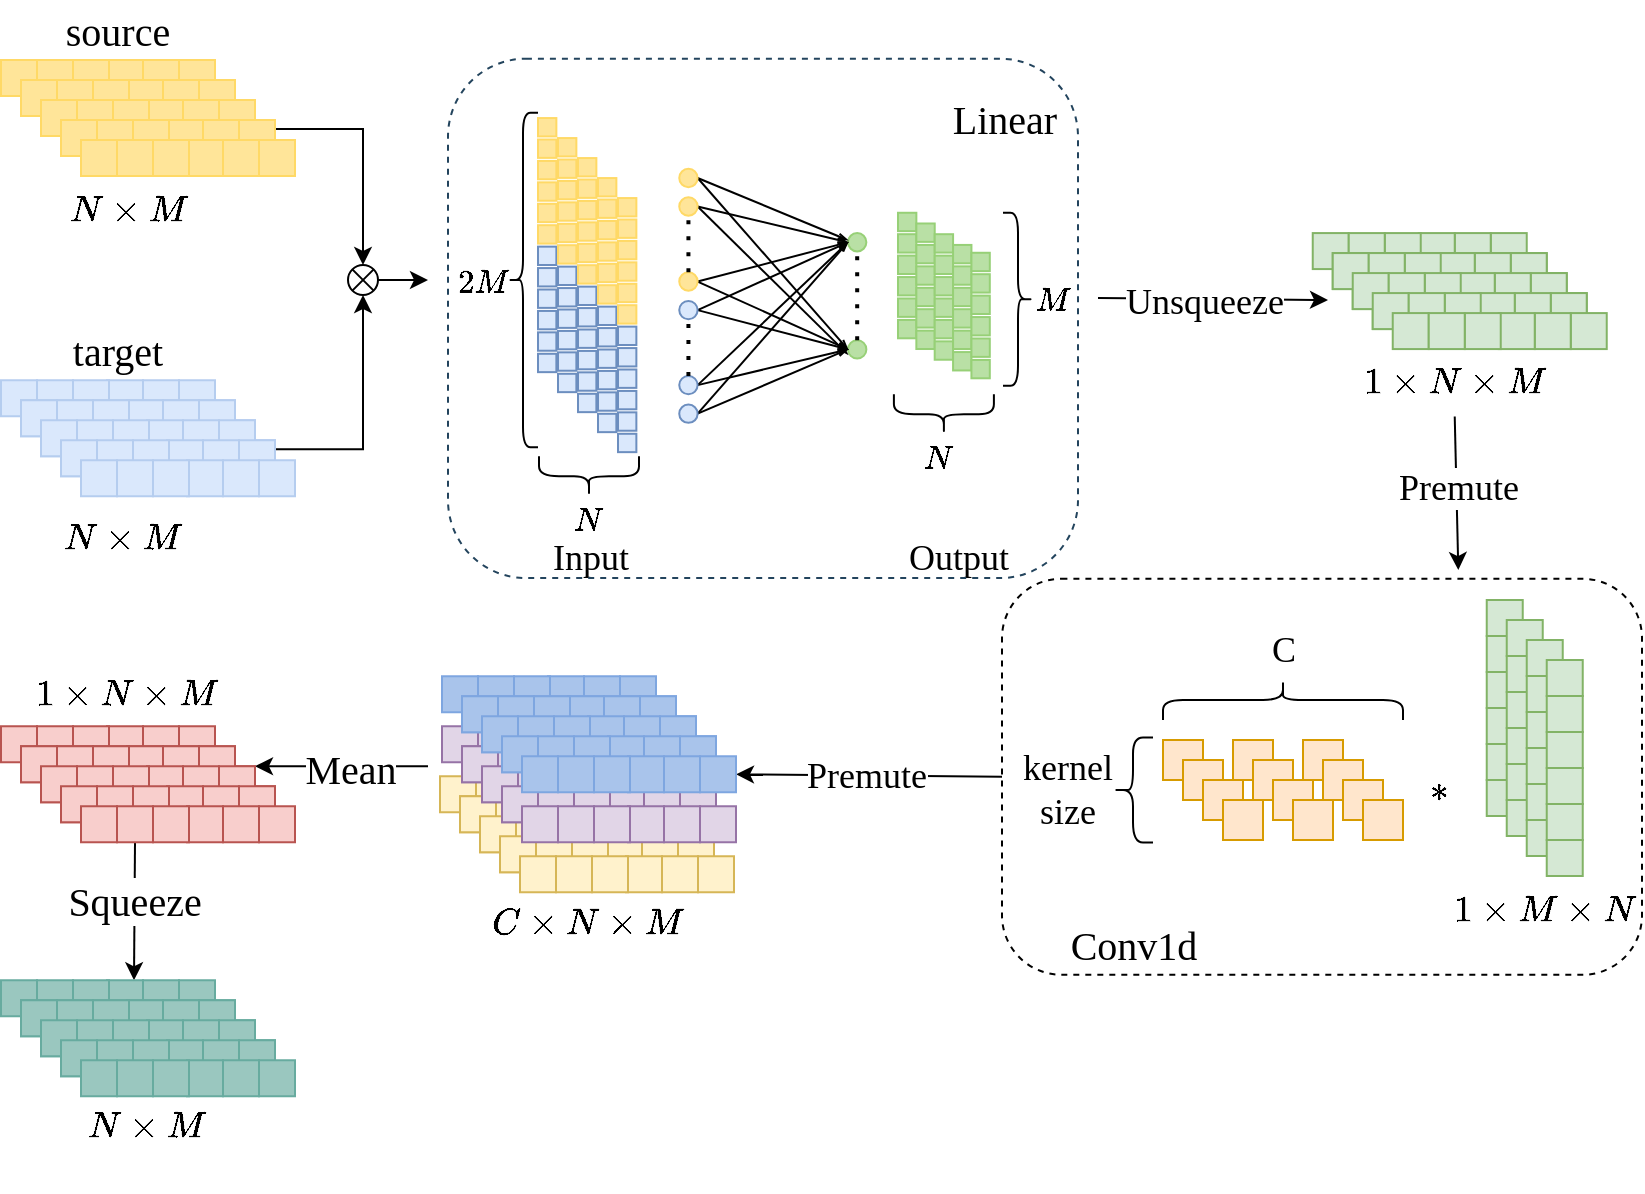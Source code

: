 <mxfile version="21.3.5" type="github">
  <diagram name="第 1 页" id="lpdmA8X_1mPsTtXrlwdf">
    <mxGraphModel dx="1434" dy="756" grid="1" gridSize="10" guides="1" tooltips="1" connect="1" arrows="1" fold="1" page="1" pageScale="1" pageWidth="827" pageHeight="1169" math="1" shadow="0">
      <root>
        <mxCell id="0" />
        <mxCell id="1" parent="0" />
        <mxCell id="Dmx9H3TW1Ro3idiB31cK-1" value="" style="rounded=1;whiteSpace=wrap;html=1;fillColor=none;dashed=1;" vertex="1" parent="1">
          <mxGeometry x="507" y="839.38" width="320" height="198" as="geometry" />
        </mxCell>
        <mxCell id="Dmx9H3TW1Ro3idiB31cK-2" value="" style="group" vertex="1" connectable="0" parent="1">
          <mxGeometry x="226" y="938.13" width="147" height="58" as="geometry" />
        </mxCell>
        <mxCell id="Dmx9H3TW1Ro3idiB31cK-3" value="" style="whiteSpace=wrap;html=1;aspect=fixed;fillColor=#fff2cc;strokeColor=#d6b656;container=0;" vertex="1" parent="Dmx9H3TW1Ro3idiB31cK-2">
          <mxGeometry x="89" width="18" height="18" as="geometry" />
        </mxCell>
        <mxCell id="Dmx9H3TW1Ro3idiB31cK-4" value="" style="whiteSpace=wrap;html=1;aspect=fixed;fillColor=#fff2cc;strokeColor=#d6b656;container=0;" vertex="1" parent="Dmx9H3TW1Ro3idiB31cK-2">
          <mxGeometry x="71" width="18" height="18" as="geometry" />
        </mxCell>
        <mxCell id="Dmx9H3TW1Ro3idiB31cK-5" value="" style="whiteSpace=wrap;html=1;aspect=fixed;fillColor=#fff2cc;strokeColor=#d6b656;container=0;" vertex="1" parent="Dmx9H3TW1Ro3idiB31cK-2">
          <mxGeometry x="53" width="18" height="18" as="geometry" />
        </mxCell>
        <mxCell id="Dmx9H3TW1Ro3idiB31cK-6" value="" style="whiteSpace=wrap;html=1;aspect=fixed;fillColor=#fff2cc;strokeColor=#d6b656;container=0;" vertex="1" parent="Dmx9H3TW1Ro3idiB31cK-2">
          <mxGeometry x="36" width="18" height="18" as="geometry" />
        </mxCell>
        <mxCell id="Dmx9H3TW1Ro3idiB31cK-7" value="" style="whiteSpace=wrap;html=1;aspect=fixed;fillColor=#fff2cc;strokeColor=#d6b656;container=0;" vertex="1" parent="Dmx9H3TW1Ro3idiB31cK-2">
          <mxGeometry width="18" height="18" as="geometry" />
        </mxCell>
        <mxCell id="Dmx9H3TW1Ro3idiB31cK-8" value="" style="whiteSpace=wrap;html=1;aspect=fixed;fillColor=#fff2cc;strokeColor=#d6b656;container=0;" vertex="1" parent="Dmx9H3TW1Ro3idiB31cK-2">
          <mxGeometry x="18" width="18" height="18" as="geometry" />
        </mxCell>
        <mxCell id="Dmx9H3TW1Ro3idiB31cK-9" value="" style="whiteSpace=wrap;html=1;aspect=fixed;fillColor=#fff2cc;strokeColor=#d6b656;container=0;" vertex="1" parent="Dmx9H3TW1Ro3idiB31cK-2">
          <mxGeometry x="99" y="10" width="18" height="18" as="geometry" />
        </mxCell>
        <mxCell id="Dmx9H3TW1Ro3idiB31cK-10" value="" style="whiteSpace=wrap;html=1;aspect=fixed;fillColor=#fff2cc;strokeColor=#d6b656;container=0;" vertex="1" parent="Dmx9H3TW1Ro3idiB31cK-2">
          <mxGeometry x="81" y="10" width="18" height="18" as="geometry" />
        </mxCell>
        <mxCell id="Dmx9H3TW1Ro3idiB31cK-11" value="" style="whiteSpace=wrap;html=1;aspect=fixed;fillColor=#fff2cc;strokeColor=#d6b656;container=0;" vertex="1" parent="Dmx9H3TW1Ro3idiB31cK-2">
          <mxGeometry x="63" y="10" width="18" height="18" as="geometry" />
        </mxCell>
        <mxCell id="Dmx9H3TW1Ro3idiB31cK-12" value="" style="whiteSpace=wrap;html=1;aspect=fixed;fillColor=#fff2cc;strokeColor=#d6b656;container=0;" vertex="1" parent="Dmx9H3TW1Ro3idiB31cK-2">
          <mxGeometry x="46" y="10" width="18" height="18" as="geometry" />
        </mxCell>
        <mxCell id="Dmx9H3TW1Ro3idiB31cK-13" value="" style="whiteSpace=wrap;html=1;aspect=fixed;fillColor=#fff2cc;strokeColor=#d6b656;container=0;" vertex="1" parent="Dmx9H3TW1Ro3idiB31cK-2">
          <mxGeometry x="10" y="10" width="18" height="18" as="geometry" />
        </mxCell>
        <mxCell id="Dmx9H3TW1Ro3idiB31cK-14" value="" style="whiteSpace=wrap;html=1;aspect=fixed;fillColor=#fff2cc;strokeColor=#d6b656;container=0;" vertex="1" parent="Dmx9H3TW1Ro3idiB31cK-2">
          <mxGeometry x="28" y="10" width="18" height="18" as="geometry" />
        </mxCell>
        <mxCell id="Dmx9H3TW1Ro3idiB31cK-15" value="" style="whiteSpace=wrap;html=1;aspect=fixed;fillColor=#fff2cc;strokeColor=#d6b656;container=0;" vertex="1" parent="Dmx9H3TW1Ro3idiB31cK-2">
          <mxGeometry x="109" y="20" width="18" height="18" as="geometry" />
        </mxCell>
        <mxCell id="Dmx9H3TW1Ro3idiB31cK-16" value="" style="whiteSpace=wrap;html=1;aspect=fixed;fillColor=#fff2cc;strokeColor=#d6b656;container=0;" vertex="1" parent="Dmx9H3TW1Ro3idiB31cK-2">
          <mxGeometry x="91" y="20" width="18" height="18" as="geometry" />
        </mxCell>
        <mxCell id="Dmx9H3TW1Ro3idiB31cK-17" value="" style="whiteSpace=wrap;html=1;aspect=fixed;fillColor=#fff2cc;strokeColor=#d6b656;container=0;" vertex="1" parent="Dmx9H3TW1Ro3idiB31cK-2">
          <mxGeometry x="73" y="20" width="18" height="18" as="geometry" />
        </mxCell>
        <mxCell id="Dmx9H3TW1Ro3idiB31cK-18" value="" style="whiteSpace=wrap;html=1;aspect=fixed;fillColor=#fff2cc;strokeColor=#d6b656;container=0;" vertex="1" parent="Dmx9H3TW1Ro3idiB31cK-2">
          <mxGeometry x="56" y="20" width="18" height="18" as="geometry" />
        </mxCell>
        <mxCell id="Dmx9H3TW1Ro3idiB31cK-19" value="" style="whiteSpace=wrap;html=1;aspect=fixed;fillColor=#fff2cc;strokeColor=#d6b656;container=0;" vertex="1" parent="Dmx9H3TW1Ro3idiB31cK-2">
          <mxGeometry x="20" y="20" width="18" height="18" as="geometry" />
        </mxCell>
        <mxCell id="Dmx9H3TW1Ro3idiB31cK-20" value="" style="whiteSpace=wrap;html=1;aspect=fixed;fillColor=#fff2cc;strokeColor=#d6b656;container=0;" vertex="1" parent="Dmx9H3TW1Ro3idiB31cK-2">
          <mxGeometry x="38" y="20" width="18" height="18" as="geometry" />
        </mxCell>
        <mxCell id="Dmx9H3TW1Ro3idiB31cK-21" value="" style="whiteSpace=wrap;html=1;aspect=fixed;fillColor=#fff2cc;strokeColor=#d6b656;container=0;" vertex="1" parent="Dmx9H3TW1Ro3idiB31cK-2">
          <mxGeometry x="119" y="30" width="18" height="18" as="geometry" />
        </mxCell>
        <mxCell id="Dmx9H3TW1Ro3idiB31cK-22" value="" style="whiteSpace=wrap;html=1;aspect=fixed;fillColor=#fff2cc;strokeColor=#d6b656;container=0;" vertex="1" parent="Dmx9H3TW1Ro3idiB31cK-2">
          <mxGeometry x="101" y="30" width="18" height="18" as="geometry" />
        </mxCell>
        <mxCell id="Dmx9H3TW1Ro3idiB31cK-23" value="" style="whiteSpace=wrap;html=1;aspect=fixed;fillColor=#fff2cc;strokeColor=#d6b656;container=0;" vertex="1" parent="Dmx9H3TW1Ro3idiB31cK-2">
          <mxGeometry x="83" y="30" width="18" height="18" as="geometry" />
        </mxCell>
        <mxCell id="Dmx9H3TW1Ro3idiB31cK-24" value="" style="whiteSpace=wrap;html=1;aspect=fixed;fillColor=#fff2cc;strokeColor=#d6b656;container=0;" vertex="1" parent="Dmx9H3TW1Ro3idiB31cK-2">
          <mxGeometry x="66" y="30" width="18" height="18" as="geometry" />
        </mxCell>
        <mxCell id="Dmx9H3TW1Ro3idiB31cK-25" value="" style="whiteSpace=wrap;html=1;aspect=fixed;fillColor=#fff2cc;strokeColor=#d6b656;container=0;" vertex="1" parent="Dmx9H3TW1Ro3idiB31cK-2">
          <mxGeometry x="30" y="30" width="18" height="18" as="geometry" />
        </mxCell>
        <mxCell id="Dmx9H3TW1Ro3idiB31cK-26" value="" style="whiteSpace=wrap;html=1;aspect=fixed;fillColor=#fff2cc;strokeColor=#d6b656;container=0;" vertex="1" parent="Dmx9H3TW1Ro3idiB31cK-2">
          <mxGeometry x="48" y="30" width="18" height="18" as="geometry" />
        </mxCell>
        <mxCell id="Dmx9H3TW1Ro3idiB31cK-27" value="" style="whiteSpace=wrap;html=1;aspect=fixed;fillColor=#fff2cc;strokeColor=#d6b656;container=0;" vertex="1" parent="Dmx9H3TW1Ro3idiB31cK-2">
          <mxGeometry x="99" y="10" width="18" height="18" as="geometry" />
        </mxCell>
        <mxCell id="Dmx9H3TW1Ro3idiB31cK-28" value="" style="whiteSpace=wrap;html=1;aspect=fixed;fillColor=#fff2cc;strokeColor=#d6b656;container=0;" vertex="1" parent="Dmx9H3TW1Ro3idiB31cK-2">
          <mxGeometry x="81" y="10" width="18" height="18" as="geometry" />
        </mxCell>
        <mxCell id="Dmx9H3TW1Ro3idiB31cK-29" value="" style="whiteSpace=wrap;html=1;aspect=fixed;fillColor=#fff2cc;strokeColor=#d6b656;container=0;" vertex="1" parent="Dmx9H3TW1Ro3idiB31cK-2">
          <mxGeometry x="63" y="10" width="18" height="18" as="geometry" />
        </mxCell>
        <mxCell id="Dmx9H3TW1Ro3idiB31cK-30" value="" style="whiteSpace=wrap;html=1;aspect=fixed;fillColor=#fff2cc;strokeColor=#d6b656;container=0;" vertex="1" parent="Dmx9H3TW1Ro3idiB31cK-2">
          <mxGeometry x="46" y="10" width="18" height="18" as="geometry" />
        </mxCell>
        <mxCell id="Dmx9H3TW1Ro3idiB31cK-31" value="" style="whiteSpace=wrap;html=1;aspect=fixed;fillColor=#fff2cc;strokeColor=#d6b656;container=0;" vertex="1" parent="Dmx9H3TW1Ro3idiB31cK-2">
          <mxGeometry x="10" y="10" width="18" height="18" as="geometry" />
        </mxCell>
        <mxCell id="Dmx9H3TW1Ro3idiB31cK-32" value="" style="whiteSpace=wrap;html=1;aspect=fixed;fillColor=#fff2cc;strokeColor=#d6b656;container=0;" vertex="1" parent="Dmx9H3TW1Ro3idiB31cK-2">
          <mxGeometry x="28" y="10" width="18" height="18" as="geometry" />
        </mxCell>
        <mxCell id="Dmx9H3TW1Ro3idiB31cK-33" value="" style="whiteSpace=wrap;html=1;aspect=fixed;fillColor=#fff2cc;strokeColor=#d6b656;container=0;" vertex="1" parent="Dmx9H3TW1Ro3idiB31cK-2">
          <mxGeometry x="109" y="20" width="18" height="18" as="geometry" />
        </mxCell>
        <mxCell id="Dmx9H3TW1Ro3idiB31cK-34" value="" style="whiteSpace=wrap;html=1;aspect=fixed;fillColor=#fff2cc;strokeColor=#d6b656;container=0;" vertex="1" parent="Dmx9H3TW1Ro3idiB31cK-2">
          <mxGeometry x="91" y="20" width="18" height="18" as="geometry" />
        </mxCell>
        <mxCell id="Dmx9H3TW1Ro3idiB31cK-35" value="" style="whiteSpace=wrap;html=1;aspect=fixed;fillColor=#fff2cc;strokeColor=#d6b656;container=0;" vertex="1" parent="Dmx9H3TW1Ro3idiB31cK-2">
          <mxGeometry x="73" y="20" width="18" height="18" as="geometry" />
        </mxCell>
        <mxCell id="Dmx9H3TW1Ro3idiB31cK-36" value="" style="whiteSpace=wrap;html=1;aspect=fixed;fillColor=#fff2cc;strokeColor=#d6b656;container=0;" vertex="1" parent="Dmx9H3TW1Ro3idiB31cK-2">
          <mxGeometry x="56" y="20" width="18" height="18" as="geometry" />
        </mxCell>
        <mxCell id="Dmx9H3TW1Ro3idiB31cK-37" value="" style="whiteSpace=wrap;html=1;aspect=fixed;fillColor=#fff2cc;strokeColor=#d6b656;container=0;" vertex="1" parent="Dmx9H3TW1Ro3idiB31cK-2">
          <mxGeometry x="20" y="20" width="18" height="18" as="geometry" />
        </mxCell>
        <mxCell id="Dmx9H3TW1Ro3idiB31cK-38" value="" style="whiteSpace=wrap;html=1;aspect=fixed;fillColor=#fff2cc;strokeColor=#d6b656;container=0;" vertex="1" parent="Dmx9H3TW1Ro3idiB31cK-2">
          <mxGeometry x="38" y="20" width="18" height="18" as="geometry" />
        </mxCell>
        <mxCell id="Dmx9H3TW1Ro3idiB31cK-39" value="" style="whiteSpace=wrap;html=1;aspect=fixed;fillColor=#fff2cc;strokeColor=#d6b656;container=0;" vertex="1" parent="Dmx9H3TW1Ro3idiB31cK-2">
          <mxGeometry x="119" y="30" width="18" height="18" as="geometry" />
        </mxCell>
        <mxCell id="Dmx9H3TW1Ro3idiB31cK-40" value="" style="whiteSpace=wrap;html=1;aspect=fixed;fillColor=#fff2cc;strokeColor=#d6b656;container=0;" vertex="1" parent="Dmx9H3TW1Ro3idiB31cK-2">
          <mxGeometry x="101" y="30" width="18" height="18" as="geometry" />
        </mxCell>
        <mxCell id="Dmx9H3TW1Ro3idiB31cK-41" value="" style="whiteSpace=wrap;html=1;aspect=fixed;fillColor=#fff2cc;strokeColor=#d6b656;container=0;" vertex="1" parent="Dmx9H3TW1Ro3idiB31cK-2">
          <mxGeometry x="83" y="30" width="18" height="18" as="geometry" />
        </mxCell>
        <mxCell id="Dmx9H3TW1Ro3idiB31cK-42" value="" style="whiteSpace=wrap;html=1;aspect=fixed;fillColor=#fff2cc;strokeColor=#d6b656;container=0;" vertex="1" parent="Dmx9H3TW1Ro3idiB31cK-2">
          <mxGeometry x="66" y="30" width="18" height="18" as="geometry" />
        </mxCell>
        <mxCell id="Dmx9H3TW1Ro3idiB31cK-43" value="" style="whiteSpace=wrap;html=1;aspect=fixed;fillColor=#fff2cc;strokeColor=#d6b656;container=0;" vertex="1" parent="Dmx9H3TW1Ro3idiB31cK-2">
          <mxGeometry x="30" y="30" width="18" height="18" as="geometry" />
        </mxCell>
        <mxCell id="Dmx9H3TW1Ro3idiB31cK-44" value="" style="whiteSpace=wrap;html=1;aspect=fixed;fillColor=#fff2cc;strokeColor=#d6b656;container=0;" vertex="1" parent="Dmx9H3TW1Ro3idiB31cK-2">
          <mxGeometry x="48" y="30" width="18" height="18" as="geometry" />
        </mxCell>
        <mxCell id="Dmx9H3TW1Ro3idiB31cK-45" value="" style="whiteSpace=wrap;html=1;aspect=fixed;fillColor=#fff2cc;strokeColor=#d6b656;container=0;" vertex="1" parent="Dmx9H3TW1Ro3idiB31cK-2">
          <mxGeometry x="129" y="40" width="18" height="18" as="geometry" />
        </mxCell>
        <mxCell id="Dmx9H3TW1Ro3idiB31cK-46" value="" style="whiteSpace=wrap;html=1;aspect=fixed;fillColor=#fff2cc;strokeColor=#d6b656;container=0;" vertex="1" parent="Dmx9H3TW1Ro3idiB31cK-2">
          <mxGeometry x="111" y="40" width="18" height="18" as="geometry" />
        </mxCell>
        <mxCell id="Dmx9H3TW1Ro3idiB31cK-47" value="" style="whiteSpace=wrap;html=1;aspect=fixed;fillColor=#fff2cc;strokeColor=#d6b656;container=0;" vertex="1" parent="Dmx9H3TW1Ro3idiB31cK-2">
          <mxGeometry x="93" y="40" width="18" height="18" as="geometry" />
        </mxCell>
        <mxCell id="Dmx9H3TW1Ro3idiB31cK-48" value="" style="whiteSpace=wrap;html=1;aspect=fixed;fillColor=#fff2cc;strokeColor=#d6b656;container=0;" vertex="1" parent="Dmx9H3TW1Ro3idiB31cK-2">
          <mxGeometry x="76" y="40" width="18" height="18" as="geometry" />
        </mxCell>
        <mxCell id="Dmx9H3TW1Ro3idiB31cK-49" value="" style="whiteSpace=wrap;html=1;aspect=fixed;fillColor=#fff2cc;strokeColor=#d6b656;container=0;" vertex="1" parent="Dmx9H3TW1Ro3idiB31cK-2">
          <mxGeometry x="40" y="40" width="18" height="18" as="geometry" />
        </mxCell>
        <mxCell id="Dmx9H3TW1Ro3idiB31cK-50" value="" style="whiteSpace=wrap;html=1;aspect=fixed;fillColor=#fff2cc;strokeColor=#d6b656;container=0;" vertex="1" parent="Dmx9H3TW1Ro3idiB31cK-2">
          <mxGeometry x="58" y="40" width="18" height="18" as="geometry" />
        </mxCell>
        <mxCell id="Dmx9H3TW1Ro3idiB31cK-51" value="" style="group" vertex="1" connectable="0" parent="1">
          <mxGeometry x="227" y="913.13" width="147" height="58" as="geometry" />
        </mxCell>
        <mxCell id="Dmx9H3TW1Ro3idiB31cK-52" value="" style="whiteSpace=wrap;html=1;aspect=fixed;fillColor=#e1d5e7;strokeColor=#9673a6;container=0;" vertex="1" parent="Dmx9H3TW1Ro3idiB31cK-51">
          <mxGeometry x="89" width="18" height="18" as="geometry" />
        </mxCell>
        <mxCell id="Dmx9H3TW1Ro3idiB31cK-53" value="" style="whiteSpace=wrap;html=1;aspect=fixed;fillColor=#e1d5e7;strokeColor=#9673a6;container=0;" vertex="1" parent="Dmx9H3TW1Ro3idiB31cK-51">
          <mxGeometry x="71" width="18" height="18" as="geometry" />
        </mxCell>
        <mxCell id="Dmx9H3TW1Ro3idiB31cK-54" value="" style="whiteSpace=wrap;html=1;aspect=fixed;fillColor=#e1d5e7;strokeColor=#9673a6;container=0;" vertex="1" parent="Dmx9H3TW1Ro3idiB31cK-51">
          <mxGeometry x="53" width="18" height="18" as="geometry" />
        </mxCell>
        <mxCell id="Dmx9H3TW1Ro3idiB31cK-55" value="" style="whiteSpace=wrap;html=1;aspect=fixed;fillColor=#e1d5e7;strokeColor=#9673a6;container=0;" vertex="1" parent="Dmx9H3TW1Ro3idiB31cK-51">
          <mxGeometry x="36" width="18" height="18" as="geometry" />
        </mxCell>
        <mxCell id="Dmx9H3TW1Ro3idiB31cK-56" value="" style="whiteSpace=wrap;html=1;aspect=fixed;fillColor=#e1d5e7;strokeColor=#9673a6;container=0;" vertex="1" parent="Dmx9H3TW1Ro3idiB31cK-51">
          <mxGeometry width="18" height="18" as="geometry" />
        </mxCell>
        <mxCell id="Dmx9H3TW1Ro3idiB31cK-57" value="" style="whiteSpace=wrap;html=1;aspect=fixed;fillColor=#e1d5e7;strokeColor=#9673a6;container=0;" vertex="1" parent="Dmx9H3TW1Ro3idiB31cK-51">
          <mxGeometry x="18" width="18" height="18" as="geometry" />
        </mxCell>
        <mxCell id="Dmx9H3TW1Ro3idiB31cK-58" value="" style="whiteSpace=wrap;html=1;aspect=fixed;fillColor=#e1d5e7;strokeColor=#9673a6;container=0;" vertex="1" parent="Dmx9H3TW1Ro3idiB31cK-51">
          <mxGeometry x="99" y="10" width="18" height="18" as="geometry" />
        </mxCell>
        <mxCell id="Dmx9H3TW1Ro3idiB31cK-59" value="" style="whiteSpace=wrap;html=1;aspect=fixed;fillColor=#e1d5e7;strokeColor=#9673a6;container=0;" vertex="1" parent="Dmx9H3TW1Ro3idiB31cK-51">
          <mxGeometry x="81" y="10" width="18" height="18" as="geometry" />
        </mxCell>
        <mxCell id="Dmx9H3TW1Ro3idiB31cK-60" value="" style="whiteSpace=wrap;html=1;aspect=fixed;fillColor=#e1d5e7;strokeColor=#9673a6;container=0;" vertex="1" parent="Dmx9H3TW1Ro3idiB31cK-51">
          <mxGeometry x="63" y="10" width="18" height="18" as="geometry" />
        </mxCell>
        <mxCell id="Dmx9H3TW1Ro3idiB31cK-61" value="" style="whiteSpace=wrap;html=1;aspect=fixed;fillColor=#e1d5e7;strokeColor=#9673a6;container=0;" vertex="1" parent="Dmx9H3TW1Ro3idiB31cK-51">
          <mxGeometry x="46" y="10" width="18" height="18" as="geometry" />
        </mxCell>
        <mxCell id="Dmx9H3TW1Ro3idiB31cK-62" value="" style="whiteSpace=wrap;html=1;aspect=fixed;fillColor=#e1d5e7;strokeColor=#9673a6;container=0;" vertex="1" parent="Dmx9H3TW1Ro3idiB31cK-51">
          <mxGeometry x="10" y="10" width="18" height="18" as="geometry" />
        </mxCell>
        <mxCell id="Dmx9H3TW1Ro3idiB31cK-63" value="" style="whiteSpace=wrap;html=1;aspect=fixed;fillColor=#e1d5e7;strokeColor=#9673a6;container=0;" vertex="1" parent="Dmx9H3TW1Ro3idiB31cK-51">
          <mxGeometry x="28" y="10" width="18" height="18" as="geometry" />
        </mxCell>
        <mxCell id="Dmx9H3TW1Ro3idiB31cK-64" value="" style="whiteSpace=wrap;html=1;aspect=fixed;fillColor=#e1d5e7;strokeColor=#9673a6;container=0;" vertex="1" parent="Dmx9H3TW1Ro3idiB31cK-51">
          <mxGeometry x="109" y="20" width="18" height="18" as="geometry" />
        </mxCell>
        <mxCell id="Dmx9H3TW1Ro3idiB31cK-65" value="" style="whiteSpace=wrap;html=1;aspect=fixed;fillColor=#e1d5e7;strokeColor=#9673a6;container=0;" vertex="1" parent="Dmx9H3TW1Ro3idiB31cK-51">
          <mxGeometry x="91" y="20" width="18" height="18" as="geometry" />
        </mxCell>
        <mxCell id="Dmx9H3TW1Ro3idiB31cK-66" value="" style="whiteSpace=wrap;html=1;aspect=fixed;fillColor=#e1d5e7;strokeColor=#9673a6;container=0;" vertex="1" parent="Dmx9H3TW1Ro3idiB31cK-51">
          <mxGeometry x="73" y="20" width="18" height="18" as="geometry" />
        </mxCell>
        <mxCell id="Dmx9H3TW1Ro3idiB31cK-67" value="" style="whiteSpace=wrap;html=1;aspect=fixed;fillColor=#e1d5e7;strokeColor=#9673a6;container=0;" vertex="1" parent="Dmx9H3TW1Ro3idiB31cK-51">
          <mxGeometry x="56" y="20" width="18" height="18" as="geometry" />
        </mxCell>
        <mxCell id="Dmx9H3TW1Ro3idiB31cK-68" value="" style="whiteSpace=wrap;html=1;aspect=fixed;fillColor=#e1d5e7;strokeColor=#9673a6;container=0;" vertex="1" parent="Dmx9H3TW1Ro3idiB31cK-51">
          <mxGeometry x="20" y="20" width="18" height="18" as="geometry" />
        </mxCell>
        <mxCell id="Dmx9H3TW1Ro3idiB31cK-69" value="" style="whiteSpace=wrap;html=1;aspect=fixed;fillColor=#e1d5e7;strokeColor=#9673a6;container=0;" vertex="1" parent="Dmx9H3TW1Ro3idiB31cK-51">
          <mxGeometry x="38" y="20" width="18" height="18" as="geometry" />
        </mxCell>
        <mxCell id="Dmx9H3TW1Ro3idiB31cK-70" value="" style="whiteSpace=wrap;html=1;aspect=fixed;fillColor=#e1d5e7;strokeColor=#9673a6;container=0;" vertex="1" parent="Dmx9H3TW1Ro3idiB31cK-51">
          <mxGeometry x="119" y="30" width="18" height="18" as="geometry" />
        </mxCell>
        <mxCell id="Dmx9H3TW1Ro3idiB31cK-71" value="" style="whiteSpace=wrap;html=1;aspect=fixed;fillColor=#e1d5e7;strokeColor=#9673a6;container=0;" vertex="1" parent="Dmx9H3TW1Ro3idiB31cK-51">
          <mxGeometry x="101" y="30" width="18" height="18" as="geometry" />
        </mxCell>
        <mxCell id="Dmx9H3TW1Ro3idiB31cK-72" value="" style="whiteSpace=wrap;html=1;aspect=fixed;fillColor=#e1d5e7;strokeColor=#9673a6;container=0;" vertex="1" parent="Dmx9H3TW1Ro3idiB31cK-51">
          <mxGeometry x="83" y="30" width="18" height="18" as="geometry" />
        </mxCell>
        <mxCell id="Dmx9H3TW1Ro3idiB31cK-73" value="" style="whiteSpace=wrap;html=1;aspect=fixed;fillColor=#e1d5e7;strokeColor=#9673a6;container=0;" vertex="1" parent="Dmx9H3TW1Ro3idiB31cK-51">
          <mxGeometry x="66" y="30" width="18" height="18" as="geometry" />
        </mxCell>
        <mxCell id="Dmx9H3TW1Ro3idiB31cK-74" value="" style="whiteSpace=wrap;html=1;aspect=fixed;fillColor=#e1d5e7;strokeColor=#9673a6;container=0;" vertex="1" parent="Dmx9H3TW1Ro3idiB31cK-51">
          <mxGeometry x="30" y="30" width="18" height="18" as="geometry" />
        </mxCell>
        <mxCell id="Dmx9H3TW1Ro3idiB31cK-75" value="" style="whiteSpace=wrap;html=1;aspect=fixed;fillColor=#e1d5e7;strokeColor=#9673a6;container=0;" vertex="1" parent="Dmx9H3TW1Ro3idiB31cK-51">
          <mxGeometry x="48" y="30" width="18" height="18" as="geometry" />
        </mxCell>
        <mxCell id="Dmx9H3TW1Ro3idiB31cK-76" value="" style="whiteSpace=wrap;html=1;aspect=fixed;fillColor=#e1d5e7;strokeColor=#9673a6;container=0;" vertex="1" parent="Dmx9H3TW1Ro3idiB31cK-51">
          <mxGeometry x="99" y="10" width="18" height="18" as="geometry" />
        </mxCell>
        <mxCell id="Dmx9H3TW1Ro3idiB31cK-77" value="" style="whiteSpace=wrap;html=1;aspect=fixed;fillColor=#e1d5e7;strokeColor=#9673a6;container=0;" vertex="1" parent="Dmx9H3TW1Ro3idiB31cK-51">
          <mxGeometry x="81" y="10" width="18" height="18" as="geometry" />
        </mxCell>
        <mxCell id="Dmx9H3TW1Ro3idiB31cK-78" value="" style="whiteSpace=wrap;html=1;aspect=fixed;fillColor=#e1d5e7;strokeColor=#9673a6;container=0;" vertex="1" parent="Dmx9H3TW1Ro3idiB31cK-51">
          <mxGeometry x="63" y="10" width="18" height="18" as="geometry" />
        </mxCell>
        <mxCell id="Dmx9H3TW1Ro3idiB31cK-79" value="" style="whiteSpace=wrap;html=1;aspect=fixed;fillColor=#e1d5e7;strokeColor=#9673a6;container=0;" vertex="1" parent="Dmx9H3TW1Ro3idiB31cK-51">
          <mxGeometry x="46" y="10" width="18" height="18" as="geometry" />
        </mxCell>
        <mxCell id="Dmx9H3TW1Ro3idiB31cK-80" value="" style="whiteSpace=wrap;html=1;aspect=fixed;fillColor=#e1d5e7;strokeColor=#9673a6;container=0;" vertex="1" parent="Dmx9H3TW1Ro3idiB31cK-51">
          <mxGeometry x="10" y="10" width="18" height="18" as="geometry" />
        </mxCell>
        <mxCell id="Dmx9H3TW1Ro3idiB31cK-81" value="" style="whiteSpace=wrap;html=1;aspect=fixed;fillColor=#e1d5e7;strokeColor=#9673a6;container=0;" vertex="1" parent="Dmx9H3TW1Ro3idiB31cK-51">
          <mxGeometry x="28" y="10" width="18" height="18" as="geometry" />
        </mxCell>
        <mxCell id="Dmx9H3TW1Ro3idiB31cK-82" value="" style="whiteSpace=wrap;html=1;aspect=fixed;fillColor=#e1d5e7;strokeColor=#9673a6;container=0;" vertex="1" parent="Dmx9H3TW1Ro3idiB31cK-51">
          <mxGeometry x="109" y="20" width="18" height="18" as="geometry" />
        </mxCell>
        <mxCell id="Dmx9H3TW1Ro3idiB31cK-83" value="" style="whiteSpace=wrap;html=1;aspect=fixed;fillColor=#e1d5e7;strokeColor=#9673a6;container=0;" vertex="1" parent="Dmx9H3TW1Ro3idiB31cK-51">
          <mxGeometry x="91" y="20" width="18" height="18" as="geometry" />
        </mxCell>
        <mxCell id="Dmx9H3TW1Ro3idiB31cK-84" value="" style="whiteSpace=wrap;html=1;aspect=fixed;fillColor=#e1d5e7;strokeColor=#9673a6;container=0;" vertex="1" parent="Dmx9H3TW1Ro3idiB31cK-51">
          <mxGeometry x="73" y="20" width="18" height="18" as="geometry" />
        </mxCell>
        <mxCell id="Dmx9H3TW1Ro3idiB31cK-85" value="" style="whiteSpace=wrap;html=1;aspect=fixed;fillColor=#e1d5e7;strokeColor=#9673a6;container=0;" vertex="1" parent="Dmx9H3TW1Ro3idiB31cK-51">
          <mxGeometry x="56" y="20" width="18" height="18" as="geometry" />
        </mxCell>
        <mxCell id="Dmx9H3TW1Ro3idiB31cK-86" value="" style="whiteSpace=wrap;html=1;aspect=fixed;fillColor=#e1d5e7;strokeColor=#9673a6;container=0;" vertex="1" parent="Dmx9H3TW1Ro3idiB31cK-51">
          <mxGeometry x="20" y="20" width="18" height="18" as="geometry" />
        </mxCell>
        <mxCell id="Dmx9H3TW1Ro3idiB31cK-87" value="" style="whiteSpace=wrap;html=1;aspect=fixed;fillColor=#e1d5e7;strokeColor=#9673a6;container=0;" vertex="1" parent="Dmx9H3TW1Ro3idiB31cK-51">
          <mxGeometry x="38" y="20" width="18" height="18" as="geometry" />
        </mxCell>
        <mxCell id="Dmx9H3TW1Ro3idiB31cK-88" value="" style="whiteSpace=wrap;html=1;aspect=fixed;fillColor=#e1d5e7;strokeColor=#9673a6;container=0;" vertex="1" parent="Dmx9H3TW1Ro3idiB31cK-51">
          <mxGeometry x="119" y="30" width="18" height="18" as="geometry" />
        </mxCell>
        <mxCell id="Dmx9H3TW1Ro3idiB31cK-89" value="" style="whiteSpace=wrap;html=1;aspect=fixed;fillColor=#e1d5e7;strokeColor=#9673a6;container=0;" vertex="1" parent="Dmx9H3TW1Ro3idiB31cK-51">
          <mxGeometry x="101" y="30" width="18" height="18" as="geometry" />
        </mxCell>
        <mxCell id="Dmx9H3TW1Ro3idiB31cK-90" value="" style="whiteSpace=wrap;html=1;aspect=fixed;fillColor=#e1d5e7;strokeColor=#9673a6;container=0;" vertex="1" parent="Dmx9H3TW1Ro3idiB31cK-51">
          <mxGeometry x="83" y="30" width="18" height="18" as="geometry" />
        </mxCell>
        <mxCell id="Dmx9H3TW1Ro3idiB31cK-91" value="" style="whiteSpace=wrap;html=1;aspect=fixed;fillColor=#e1d5e7;strokeColor=#9673a6;container=0;" vertex="1" parent="Dmx9H3TW1Ro3idiB31cK-51">
          <mxGeometry x="66" y="30" width="18" height="18" as="geometry" />
        </mxCell>
        <mxCell id="Dmx9H3TW1Ro3idiB31cK-92" value="" style="whiteSpace=wrap;html=1;aspect=fixed;fillColor=#e1d5e7;strokeColor=#9673a6;container=0;" vertex="1" parent="Dmx9H3TW1Ro3idiB31cK-51">
          <mxGeometry x="30" y="30" width="18" height="18" as="geometry" />
        </mxCell>
        <mxCell id="Dmx9H3TW1Ro3idiB31cK-93" value="" style="whiteSpace=wrap;html=1;aspect=fixed;fillColor=#e1d5e7;strokeColor=#9673a6;container=0;" vertex="1" parent="Dmx9H3TW1Ro3idiB31cK-51">
          <mxGeometry x="48" y="30" width="18" height="18" as="geometry" />
        </mxCell>
        <mxCell id="Dmx9H3TW1Ro3idiB31cK-94" value="" style="whiteSpace=wrap;html=1;aspect=fixed;fillColor=#e1d5e7;strokeColor=#9673a6;container=0;" vertex="1" parent="Dmx9H3TW1Ro3idiB31cK-51">
          <mxGeometry x="129" y="40" width="18" height="18" as="geometry" />
        </mxCell>
        <mxCell id="Dmx9H3TW1Ro3idiB31cK-95" value="" style="whiteSpace=wrap;html=1;aspect=fixed;fillColor=#e1d5e7;strokeColor=#9673a6;container=0;" vertex="1" parent="Dmx9H3TW1Ro3idiB31cK-51">
          <mxGeometry x="111" y="40" width="18" height="18" as="geometry" />
        </mxCell>
        <mxCell id="Dmx9H3TW1Ro3idiB31cK-96" value="" style="whiteSpace=wrap;html=1;aspect=fixed;fillColor=#e1d5e7;strokeColor=#9673a6;container=0;" vertex="1" parent="Dmx9H3TW1Ro3idiB31cK-51">
          <mxGeometry x="93" y="40" width="18" height="18" as="geometry" />
        </mxCell>
        <mxCell id="Dmx9H3TW1Ro3idiB31cK-97" value="" style="whiteSpace=wrap;html=1;aspect=fixed;fillColor=#e1d5e7;strokeColor=#9673a6;container=0;" vertex="1" parent="Dmx9H3TW1Ro3idiB31cK-51">
          <mxGeometry x="76" y="40" width="18" height="18" as="geometry" />
        </mxCell>
        <mxCell id="Dmx9H3TW1Ro3idiB31cK-98" value="" style="whiteSpace=wrap;html=1;aspect=fixed;fillColor=#e1d5e7;strokeColor=#9673a6;container=0;" vertex="1" parent="Dmx9H3TW1Ro3idiB31cK-51">
          <mxGeometry x="40" y="40" width="18" height="18" as="geometry" />
        </mxCell>
        <mxCell id="Dmx9H3TW1Ro3idiB31cK-99" value="" style="whiteSpace=wrap;html=1;aspect=fixed;fillColor=#e1d5e7;strokeColor=#9673a6;container=0;" vertex="1" parent="Dmx9H3TW1Ro3idiB31cK-51">
          <mxGeometry x="58" y="40" width="18" height="18" as="geometry" />
        </mxCell>
        <mxCell id="Dmx9H3TW1Ro3idiB31cK-100" value="" style="endArrow=classic;html=1;rounded=0;exitX=1;exitY=0.5;exitDx=0;exitDy=0;" edge="1" parent="1" source="Dmx9H3TW1Ro3idiB31cK-136">
          <mxGeometry width="50" height="50" relative="1" as="geometry">
            <mxPoint x="532.5" y="691.79" as="sourcePoint" />
            <mxPoint x="670" y="700" as="targetPoint" />
          </mxGeometry>
        </mxCell>
        <mxCell id="Dmx9H3TW1Ro3idiB31cK-101" value="&lt;font style=&quot;font-size: 18px;&quot;&gt;Unsqueeze&lt;/font&gt;" style="edgeLabel;html=1;align=center;verticalAlign=middle;resizable=0;points=[];fontFamily=Times New Roman;fontSize=18;" vertex="1" connectable="0" parent="Dmx9H3TW1Ro3idiB31cK-100">
          <mxGeometry x="-0.213" y="1" relative="1" as="geometry">
            <mxPoint x="7" y="2" as="offset" />
          </mxGeometry>
        </mxCell>
        <mxCell id="Dmx9H3TW1Ro3idiB31cK-102" value="" style="endArrow=classic;html=1;rounded=0;exitX=0.5;exitY=1;exitDx=0;exitDy=0;entryX=0.713;entryY=-0.022;entryDx=0;entryDy=0;entryPerimeter=0;" edge="1" parent="1" source="Dmx9H3TW1Ro3idiB31cK-371" target="Dmx9H3TW1Ro3idiB31cK-1">
          <mxGeometry width="50" height="50" relative="1" as="geometry">
            <mxPoint x="680" y="750" as="sourcePoint" />
            <mxPoint x="750" y="840" as="targetPoint" />
            <Array as="points" />
          </mxGeometry>
        </mxCell>
        <mxCell id="Dmx9H3TW1Ro3idiB31cK-103" value="&lt;font style=&quot;font-size: 18px;&quot;&gt;Premute&lt;/font&gt;" style="edgeLabel;html=1;align=center;verticalAlign=middle;resizable=0;points=[];fontFamily=Times New Roman;" vertex="1" connectable="0" parent="Dmx9H3TW1Ro3idiB31cK-102">
          <mxGeometry x="0.1" y="1" relative="1" as="geometry">
            <mxPoint x="-1" y="-7" as="offset" />
          </mxGeometry>
        </mxCell>
        <mxCell id="Dmx9H3TW1Ro3idiB31cK-104" value="" style="shape=sumEllipse;perimeter=ellipsePerimeter;whiteSpace=wrap;html=1;backgroundOutline=1;aspect=fixed;" vertex="1" parent="1">
          <mxGeometry x="180" y="682.5" width="15" height="15" as="geometry" />
        </mxCell>
        <mxCell id="Dmx9H3TW1Ro3idiB31cK-105" value="" style="endArrow=classic;html=1;rounded=0;exitX=1;exitY=0.5;exitDx=0;exitDy=0;" edge="1" parent="1" source="Dmx9H3TW1Ro3idiB31cK-104">
          <mxGeometry width="50" height="50" relative="1" as="geometry">
            <mxPoint x="800" y="800" as="sourcePoint" />
            <mxPoint x="220" y="690" as="targetPoint" />
          </mxGeometry>
        </mxCell>
        <mxCell id="Dmx9H3TW1Ro3idiB31cK-106" value="" style="edgeStyle=segmentEdgeStyle;endArrow=classic;html=1;curved=0;rounded=0;endSize=6;startSize=6;entryX=0.5;entryY=0;entryDx=0;entryDy=0;exitX=1;exitY=0.25;exitDx=0;exitDy=0;" edge="1" parent="1" source="Dmx9H3TW1Ro3idiB31cK-410" target="Dmx9H3TW1Ro3idiB31cK-104">
          <mxGeometry width="50" height="50" relative="1" as="geometry">
            <mxPoint x="150" y="610" as="sourcePoint" />
            <mxPoint x="850" y="750" as="targetPoint" />
          </mxGeometry>
        </mxCell>
        <mxCell id="Dmx9H3TW1Ro3idiB31cK-107" value="" style="edgeStyle=segmentEdgeStyle;endArrow=classic;html=1;curved=0;rounded=0;endSize=6;startSize=6;entryX=0.5;entryY=1;entryDx=0;entryDy=0;exitX=1;exitY=0.25;exitDx=0;exitDy=0;" edge="1" parent="1" source="Dmx9H3TW1Ro3idiB31cK-459" target="Dmx9H3TW1Ro3idiB31cK-104">
          <mxGeometry width="50" height="50" relative="1" as="geometry">
            <mxPoint x="170" y="800" as="sourcePoint" />
            <mxPoint x="850" y="750" as="targetPoint" />
          </mxGeometry>
        </mxCell>
        <mxCell id="Dmx9H3TW1Ro3idiB31cK-108" value="&lt;font face=&quot;Times New Roman&quot; style=&quot;font-size: 20px;&quot;&gt;source&lt;/font&gt;" style="text;strokeColor=none;align=center;fillColor=none;html=1;verticalAlign=middle;whiteSpace=wrap;rounded=0;" vertex="1" parent="1">
          <mxGeometry x="35.01" y="550" width="60" height="30" as="geometry" />
        </mxCell>
        <mxCell id="Dmx9H3TW1Ro3idiB31cK-109" value="&lt;font style=&quot;font-size: 20px;&quot; face=&quot;Times New Roman&quot;&gt;target&lt;/font&gt;" style="text;strokeColor=none;align=center;fillColor=none;html=1;verticalAlign=middle;whiteSpace=wrap;rounded=0;" vertex="1" parent="1">
          <mxGeometry x="35.01" y="710.13" width="60" height="30" as="geometry" />
        </mxCell>
        <mxCell id="Dmx9H3TW1Ro3idiB31cK-110" value="" style="endArrow=classic;html=1;rounded=0;entryX=1;entryY=0.5;entryDx=0;entryDy=0;exitX=0;exitY=0.5;exitDx=0;exitDy=0;" edge="1" parent="1" source="Dmx9H3TW1Ro3idiB31cK-1" target="Dmx9H3TW1Ro3idiB31cK-218">
          <mxGeometry width="50" height="50" relative="1" as="geometry">
            <mxPoint x="460" y="1030" as="sourcePoint" />
            <mxPoint x="380" y="960" as="targetPoint" />
          </mxGeometry>
        </mxCell>
        <mxCell id="Dmx9H3TW1Ro3idiB31cK-111" value="Premute" style="edgeLabel;html=1;align=center;verticalAlign=middle;resizable=0;points=[];fontFamily=Times New Roman;fontSize=18;" vertex="1" connectable="0" parent="Dmx9H3TW1Ro3idiB31cK-110">
          <mxGeometry x="0.2" y="1" relative="1" as="geometry">
            <mxPoint x="12" y="-1" as="offset" />
          </mxGeometry>
        </mxCell>
        <mxCell id="Dmx9H3TW1Ro3idiB31cK-112" value="&lt;font style=&quot;font-size: 18px;&quot; face=&quot;Times New Roman&quot;&gt;$$C\times N \times M$$&lt;/font&gt;" style="text;strokeColor=none;align=center;fillColor=none;html=1;verticalAlign=middle;whiteSpace=wrap;rounded=0;container=0;" vertex="1" parent="1">
          <mxGeometry x="269.5" y="996.13" width="60" height="30" as="geometry" />
        </mxCell>
        <mxCell id="Dmx9H3TW1Ro3idiB31cK-113" value="&lt;font style=&quot;font-size: 18px;&quot; face=&quot;Times New Roman&quot;&gt;$$1 \times N \times M$$&lt;/font&gt;" style="text;strokeColor=none;align=center;fillColor=none;html=1;verticalAlign=middle;whiteSpace=wrap;rounded=0;container=0;" vertex="1" parent="1">
          <mxGeometry x="40" y="881.88" width="60" height="30" as="geometry" />
        </mxCell>
        <mxCell id="Dmx9H3TW1Ro3idiB31cK-164" value="&lt;font style=&quot;font-size: 18px;&quot; face=&quot;Times New Roman&quot;&gt;kernel&lt;br&gt;size&lt;/font&gt;" style="text;strokeColor=none;align=center;fillColor=none;html=1;verticalAlign=middle;whiteSpace=wrap;rounded=0;" vertex="1" parent="1">
          <mxGeometry x="510" y="930" width="60" height="30" as="geometry" />
        </mxCell>
        <mxCell id="Dmx9H3TW1Ro3idiB31cK-165" value="" style="endArrow=classic;html=1;rounded=0;entryX=1;entryY=0;entryDx=0;entryDy=0;" edge="1" parent="1" target="Dmx9H3TW1Ro3idiB31cK-255">
          <mxGeometry width="50" height="50" relative="1" as="geometry">
            <mxPoint x="220" y="933.13" as="sourcePoint" />
            <mxPoint x="160" y="937.13" as="targetPoint" />
          </mxGeometry>
        </mxCell>
        <mxCell id="Dmx9H3TW1Ro3idiB31cK-166" value="&lt;font style=&quot;font-size: 20px;&quot;&gt;Mean&lt;/font&gt;" style="edgeLabel;html=1;align=center;verticalAlign=middle;resizable=0;points=[];fontFamily=Times New Roman;fontSize=18;" vertex="1" connectable="0" parent="Dmx9H3TW1Ro3idiB31cK-165">
          <mxGeometry x="0.327" relative="1" as="geometry">
            <mxPoint x="18" y="2" as="offset" />
          </mxGeometry>
        </mxCell>
        <mxCell id="Dmx9H3TW1Ro3idiB31cK-167" value="" style="endArrow=classic;html=1;rounded=0;exitX=0.5;exitY=1;exitDx=0;exitDy=0;entryX=0.75;entryY=0;entryDx=0;entryDy=0;" edge="1" parent="1" source="Dmx9H3TW1Ro3idiB31cK-272" target="Dmx9H3TW1Ro3idiB31cK-276">
          <mxGeometry width="50" height="50" relative="1" as="geometry">
            <mxPoint x="77" y="960.63" as="sourcePoint" />
            <mxPoint x="100" y="1028.13" as="targetPoint" />
          </mxGeometry>
        </mxCell>
        <mxCell id="Dmx9H3TW1Ro3idiB31cK-168" value="&lt;font face=&quot;Times New Roman&quot; style=&quot;font-size: 20px;&quot;&gt;Squeeze&lt;/font&gt;" style="edgeLabel;html=1;align=center;verticalAlign=middle;resizable=0;points=[];" vertex="1" connectable="0" parent="Dmx9H3TW1Ro3idiB31cK-167">
          <mxGeometry x="0.327" relative="1" as="geometry">
            <mxPoint y="-17" as="offset" />
          </mxGeometry>
        </mxCell>
        <mxCell id="Dmx9H3TW1Ro3idiB31cK-169" value="&lt;font style=&quot;font-size: 18px;&quot; face=&quot;Times New Roman&quot;&gt;$$ N \times M$$&lt;/font&gt;" style="text;strokeColor=none;align=center;fillColor=none;html=1;verticalAlign=middle;whiteSpace=wrap;rounded=0;container=0;" vertex="1" parent="1">
          <mxGeometry x="50" y="1098.13" width="60" height="30" as="geometry" />
        </mxCell>
        <mxCell id="Dmx9H3TW1Ro3idiB31cK-170" value="&lt;font face=&quot;Times New Roman&quot; style=&quot;font-size: 18px;&quot;&gt;$$*$$&lt;/font&gt;" style="text;strokeColor=none;align=center;fillColor=none;html=1;verticalAlign=middle;whiteSpace=wrap;rounded=0;" vertex="1" parent="1">
          <mxGeometry x="695.87" y="930" width="60" height="30" as="geometry" />
        </mxCell>
        <mxCell id="Dmx9H3TW1Ro3idiB31cK-171" value="" style="shape=curlyBracket;whiteSpace=wrap;html=1;rounded=1;flipH=1;labelPosition=right;verticalLabelPosition=middle;align=left;verticalAlign=middle;direction=south;" vertex="1" parent="1">
          <mxGeometry x="587.5" y="890" width="120" height="20" as="geometry" />
        </mxCell>
        <mxCell id="Dmx9H3TW1Ro3idiB31cK-172" value="&lt;font style=&quot;font-size: 18px;&quot; face=&quot;Times New Roman&quot;&gt;C&lt;/font&gt;" style="text;strokeColor=none;align=center;fillColor=none;html=1;verticalAlign=middle;whiteSpace=wrap;rounded=0;" vertex="1" parent="1">
          <mxGeometry x="617.5" y="860" width="60" height="30" as="geometry" />
        </mxCell>
        <mxCell id="Dmx9H3TW1Ro3idiB31cK-173" value="" style="shape=curlyBracket;whiteSpace=wrap;html=1;rounded=1;flipH=1;labelPosition=right;verticalLabelPosition=middle;align=left;verticalAlign=middle;direction=west;" vertex="1" parent="1">
          <mxGeometry x="562.5" y="918.75" width="20" height="52.5" as="geometry" />
        </mxCell>
        <mxCell id="Dmx9H3TW1Ro3idiB31cK-174" value="&lt;font style=&quot;font-size: 20px;&quot; face=&quot;Times New Roman&quot;&gt;Conv1d&lt;/font&gt;" style="text;strokeColor=none;align=center;fillColor=none;html=1;verticalAlign=middle;whiteSpace=wrap;rounded=0;" vertex="1" parent="1">
          <mxGeometry x="542.5" y="1007.38" width="60" height="30" as="geometry" />
        </mxCell>
        <mxCell id="Dmx9H3TW1Ro3idiB31cK-175" value="" style="group" vertex="1" connectable="0" parent="1">
          <mxGeometry x="227" y="888.13" width="147" height="58" as="geometry" />
        </mxCell>
        <mxCell id="Dmx9H3TW1Ro3idiB31cK-176" value="" style="whiteSpace=wrap;html=1;aspect=fixed;fillColor=#A9C4EB;strokeColor=#7EA6E0;container=0;" vertex="1" parent="Dmx9H3TW1Ro3idiB31cK-175">
          <mxGeometry x="89" width="18" height="18" as="geometry" />
        </mxCell>
        <mxCell id="Dmx9H3TW1Ro3idiB31cK-177" value="" style="whiteSpace=wrap;html=1;aspect=fixed;fillColor=#A9C4EB;strokeColor=#7EA6E0;container=0;" vertex="1" parent="Dmx9H3TW1Ro3idiB31cK-175">
          <mxGeometry x="71" width="18" height="18" as="geometry" />
        </mxCell>
        <mxCell id="Dmx9H3TW1Ro3idiB31cK-178" value="" style="whiteSpace=wrap;html=1;aspect=fixed;fillColor=#A9C4EB;strokeColor=#7EA6E0;container=0;" vertex="1" parent="Dmx9H3TW1Ro3idiB31cK-175">
          <mxGeometry x="53" width="18" height="18" as="geometry" />
        </mxCell>
        <mxCell id="Dmx9H3TW1Ro3idiB31cK-179" value="" style="whiteSpace=wrap;html=1;aspect=fixed;fillColor=#A9C4EB;strokeColor=#7EA6E0;container=0;" vertex="1" parent="Dmx9H3TW1Ro3idiB31cK-175">
          <mxGeometry x="36" width="18" height="18" as="geometry" />
        </mxCell>
        <mxCell id="Dmx9H3TW1Ro3idiB31cK-180" value="" style="whiteSpace=wrap;html=1;aspect=fixed;fillColor=#A9C4EB;strokeColor=#7EA6E0;container=0;" vertex="1" parent="Dmx9H3TW1Ro3idiB31cK-175">
          <mxGeometry width="18" height="18" as="geometry" />
        </mxCell>
        <mxCell id="Dmx9H3TW1Ro3idiB31cK-181" value="" style="whiteSpace=wrap;html=1;aspect=fixed;fillColor=#A9C4EB;strokeColor=#7EA6E0;container=0;" vertex="1" parent="Dmx9H3TW1Ro3idiB31cK-175">
          <mxGeometry x="18" width="18" height="18" as="geometry" />
        </mxCell>
        <mxCell id="Dmx9H3TW1Ro3idiB31cK-182" value="" style="whiteSpace=wrap;html=1;aspect=fixed;fillColor=#A9C4EB;strokeColor=#7EA6E0;container=0;" vertex="1" parent="Dmx9H3TW1Ro3idiB31cK-175">
          <mxGeometry x="99" y="10" width="18" height="18" as="geometry" />
        </mxCell>
        <mxCell id="Dmx9H3TW1Ro3idiB31cK-183" value="" style="whiteSpace=wrap;html=1;aspect=fixed;fillColor=#A9C4EB;strokeColor=#7EA6E0;container=0;" vertex="1" parent="Dmx9H3TW1Ro3idiB31cK-175">
          <mxGeometry x="81" y="10" width="18" height="18" as="geometry" />
        </mxCell>
        <mxCell id="Dmx9H3TW1Ro3idiB31cK-184" value="" style="whiteSpace=wrap;html=1;aspect=fixed;fillColor=#A9C4EB;strokeColor=#7EA6E0;container=0;" vertex="1" parent="Dmx9H3TW1Ro3idiB31cK-175">
          <mxGeometry x="63" y="10" width="18" height="18" as="geometry" />
        </mxCell>
        <mxCell id="Dmx9H3TW1Ro3idiB31cK-185" value="" style="whiteSpace=wrap;html=1;aspect=fixed;fillColor=#A9C4EB;strokeColor=#7EA6E0;container=0;" vertex="1" parent="Dmx9H3TW1Ro3idiB31cK-175">
          <mxGeometry x="46" y="10" width="18" height="18" as="geometry" />
        </mxCell>
        <mxCell id="Dmx9H3TW1Ro3idiB31cK-186" value="" style="whiteSpace=wrap;html=1;aspect=fixed;fillColor=#A9C4EB;strokeColor=#7EA6E0;container=0;" vertex="1" parent="Dmx9H3TW1Ro3idiB31cK-175">
          <mxGeometry x="10" y="10" width="18" height="18" as="geometry" />
        </mxCell>
        <mxCell id="Dmx9H3TW1Ro3idiB31cK-187" value="" style="whiteSpace=wrap;html=1;aspect=fixed;fillColor=#A9C4EB;strokeColor=#7EA6E0;container=0;" vertex="1" parent="Dmx9H3TW1Ro3idiB31cK-175">
          <mxGeometry x="28" y="10" width="18" height="18" as="geometry" />
        </mxCell>
        <mxCell id="Dmx9H3TW1Ro3idiB31cK-188" value="" style="whiteSpace=wrap;html=1;aspect=fixed;fillColor=#A9C4EB;strokeColor=#7EA6E0;container=0;" vertex="1" parent="Dmx9H3TW1Ro3idiB31cK-175">
          <mxGeometry x="109" y="20" width="18" height="18" as="geometry" />
        </mxCell>
        <mxCell id="Dmx9H3TW1Ro3idiB31cK-189" value="" style="whiteSpace=wrap;html=1;aspect=fixed;fillColor=#A9C4EB;strokeColor=#7EA6E0;container=0;" vertex="1" parent="Dmx9H3TW1Ro3idiB31cK-175">
          <mxGeometry x="91" y="20" width="18" height="18" as="geometry" />
        </mxCell>
        <mxCell id="Dmx9H3TW1Ro3idiB31cK-190" value="" style="whiteSpace=wrap;html=1;aspect=fixed;fillColor=#A9C4EB;strokeColor=#7EA6E0;container=0;" vertex="1" parent="Dmx9H3TW1Ro3idiB31cK-175">
          <mxGeometry x="73" y="20" width="18" height="18" as="geometry" />
        </mxCell>
        <mxCell id="Dmx9H3TW1Ro3idiB31cK-191" value="" style="whiteSpace=wrap;html=1;aspect=fixed;fillColor=#A9C4EB;strokeColor=#7EA6E0;container=0;" vertex="1" parent="Dmx9H3TW1Ro3idiB31cK-175">
          <mxGeometry x="56" y="20" width="18" height="18" as="geometry" />
        </mxCell>
        <mxCell id="Dmx9H3TW1Ro3idiB31cK-192" value="" style="whiteSpace=wrap;html=1;aspect=fixed;fillColor=#A9C4EB;strokeColor=#7EA6E0;container=0;" vertex="1" parent="Dmx9H3TW1Ro3idiB31cK-175">
          <mxGeometry x="20" y="20" width="18" height="18" as="geometry" />
        </mxCell>
        <mxCell id="Dmx9H3TW1Ro3idiB31cK-193" value="" style="whiteSpace=wrap;html=1;aspect=fixed;fillColor=#A9C4EB;strokeColor=#7EA6E0;container=0;" vertex="1" parent="Dmx9H3TW1Ro3idiB31cK-175">
          <mxGeometry x="38" y="20" width="18" height="18" as="geometry" />
        </mxCell>
        <mxCell id="Dmx9H3TW1Ro3idiB31cK-194" value="" style="whiteSpace=wrap;html=1;aspect=fixed;fillColor=#A9C4EB;strokeColor=#7EA6E0;container=0;" vertex="1" parent="Dmx9H3TW1Ro3idiB31cK-175">
          <mxGeometry x="119" y="30" width="18" height="18" as="geometry" />
        </mxCell>
        <mxCell id="Dmx9H3TW1Ro3idiB31cK-195" value="" style="whiteSpace=wrap;html=1;aspect=fixed;fillColor=#A9C4EB;strokeColor=#7EA6E0;container=0;" vertex="1" parent="Dmx9H3TW1Ro3idiB31cK-175">
          <mxGeometry x="101" y="30" width="18" height="18" as="geometry" />
        </mxCell>
        <mxCell id="Dmx9H3TW1Ro3idiB31cK-196" value="" style="whiteSpace=wrap;html=1;aspect=fixed;fillColor=#A9C4EB;strokeColor=#7EA6E0;container=0;" vertex="1" parent="Dmx9H3TW1Ro3idiB31cK-175">
          <mxGeometry x="83" y="30" width="18" height="18" as="geometry" />
        </mxCell>
        <mxCell id="Dmx9H3TW1Ro3idiB31cK-197" value="" style="whiteSpace=wrap;html=1;aspect=fixed;fillColor=#A9C4EB;strokeColor=#7EA6E0;container=0;" vertex="1" parent="Dmx9H3TW1Ro3idiB31cK-175">
          <mxGeometry x="66" y="30" width="18" height="18" as="geometry" />
        </mxCell>
        <mxCell id="Dmx9H3TW1Ro3idiB31cK-198" value="" style="whiteSpace=wrap;html=1;aspect=fixed;fillColor=#A9C4EB;strokeColor=#7EA6E0;container=0;" vertex="1" parent="Dmx9H3TW1Ro3idiB31cK-175">
          <mxGeometry x="30" y="30" width="18" height="18" as="geometry" />
        </mxCell>
        <mxCell id="Dmx9H3TW1Ro3idiB31cK-199" value="" style="whiteSpace=wrap;html=1;aspect=fixed;fillColor=#A9C4EB;strokeColor=#7EA6E0;container=0;" vertex="1" parent="Dmx9H3TW1Ro3idiB31cK-175">
          <mxGeometry x="48" y="30" width="18" height="18" as="geometry" />
        </mxCell>
        <mxCell id="Dmx9H3TW1Ro3idiB31cK-200" value="" style="whiteSpace=wrap;html=1;aspect=fixed;fillColor=#A9C4EB;strokeColor=#7EA6E0;container=0;" vertex="1" parent="Dmx9H3TW1Ro3idiB31cK-175">
          <mxGeometry x="99" y="10" width="18" height="18" as="geometry" />
        </mxCell>
        <mxCell id="Dmx9H3TW1Ro3idiB31cK-201" value="" style="whiteSpace=wrap;html=1;aspect=fixed;fillColor=#A9C4EB;strokeColor=#7EA6E0;container=0;" vertex="1" parent="Dmx9H3TW1Ro3idiB31cK-175">
          <mxGeometry x="81" y="10" width="18" height="18" as="geometry" />
        </mxCell>
        <mxCell id="Dmx9H3TW1Ro3idiB31cK-202" value="" style="whiteSpace=wrap;html=1;aspect=fixed;fillColor=#A9C4EB;strokeColor=#7EA6E0;container=0;" vertex="1" parent="Dmx9H3TW1Ro3idiB31cK-175">
          <mxGeometry x="63" y="10" width="18" height="18" as="geometry" />
        </mxCell>
        <mxCell id="Dmx9H3TW1Ro3idiB31cK-203" value="" style="whiteSpace=wrap;html=1;aspect=fixed;fillColor=#A9C4EB;strokeColor=#7EA6E0;container=0;" vertex="1" parent="Dmx9H3TW1Ro3idiB31cK-175">
          <mxGeometry x="46" y="10" width="18" height="18" as="geometry" />
        </mxCell>
        <mxCell id="Dmx9H3TW1Ro3idiB31cK-204" value="" style="whiteSpace=wrap;html=1;aspect=fixed;fillColor=#A9C4EB;strokeColor=#7EA6E0;container=0;" vertex="1" parent="Dmx9H3TW1Ro3idiB31cK-175">
          <mxGeometry x="10" y="10" width="18" height="18" as="geometry" />
        </mxCell>
        <mxCell id="Dmx9H3TW1Ro3idiB31cK-205" value="" style="whiteSpace=wrap;html=1;aspect=fixed;fillColor=#A9C4EB;strokeColor=#7EA6E0;container=0;" vertex="1" parent="Dmx9H3TW1Ro3idiB31cK-175">
          <mxGeometry x="28" y="10" width="18" height="18" as="geometry" />
        </mxCell>
        <mxCell id="Dmx9H3TW1Ro3idiB31cK-206" value="" style="whiteSpace=wrap;html=1;aspect=fixed;fillColor=#A9C4EB;strokeColor=#7EA6E0;container=0;" vertex="1" parent="Dmx9H3TW1Ro3idiB31cK-175">
          <mxGeometry x="109" y="20" width="18" height="18" as="geometry" />
        </mxCell>
        <mxCell id="Dmx9H3TW1Ro3idiB31cK-207" value="" style="whiteSpace=wrap;html=1;aspect=fixed;fillColor=#A9C4EB;strokeColor=#7EA6E0;container=0;" vertex="1" parent="Dmx9H3TW1Ro3idiB31cK-175">
          <mxGeometry x="91" y="20" width="18" height="18" as="geometry" />
        </mxCell>
        <mxCell id="Dmx9H3TW1Ro3idiB31cK-208" value="" style="whiteSpace=wrap;html=1;aspect=fixed;fillColor=#A9C4EB;strokeColor=#7EA6E0;container=0;" vertex="1" parent="Dmx9H3TW1Ro3idiB31cK-175">
          <mxGeometry x="73" y="20" width="18" height="18" as="geometry" />
        </mxCell>
        <mxCell id="Dmx9H3TW1Ro3idiB31cK-209" value="" style="whiteSpace=wrap;html=1;aspect=fixed;fillColor=#A9C4EB;strokeColor=#7EA6E0;container=0;" vertex="1" parent="Dmx9H3TW1Ro3idiB31cK-175">
          <mxGeometry x="56" y="20" width="18" height="18" as="geometry" />
        </mxCell>
        <mxCell id="Dmx9H3TW1Ro3idiB31cK-210" value="" style="whiteSpace=wrap;html=1;aspect=fixed;fillColor=#A9C4EB;strokeColor=#7EA6E0;container=0;" vertex="1" parent="Dmx9H3TW1Ro3idiB31cK-175">
          <mxGeometry x="20" y="20" width="18" height="18" as="geometry" />
        </mxCell>
        <mxCell id="Dmx9H3TW1Ro3idiB31cK-211" value="" style="whiteSpace=wrap;html=1;aspect=fixed;fillColor=#A9C4EB;strokeColor=#7EA6E0;container=0;" vertex="1" parent="Dmx9H3TW1Ro3idiB31cK-175">
          <mxGeometry x="38" y="20" width="18" height="18" as="geometry" />
        </mxCell>
        <mxCell id="Dmx9H3TW1Ro3idiB31cK-212" value="" style="whiteSpace=wrap;html=1;aspect=fixed;fillColor=#A9C4EB;strokeColor=#7EA6E0;container=0;" vertex="1" parent="Dmx9H3TW1Ro3idiB31cK-175">
          <mxGeometry x="119" y="30" width="18" height="18" as="geometry" />
        </mxCell>
        <mxCell id="Dmx9H3TW1Ro3idiB31cK-213" value="" style="whiteSpace=wrap;html=1;aspect=fixed;fillColor=#A9C4EB;strokeColor=#7EA6E0;container=0;" vertex="1" parent="Dmx9H3TW1Ro3idiB31cK-175">
          <mxGeometry x="101" y="30" width="18" height="18" as="geometry" />
        </mxCell>
        <mxCell id="Dmx9H3TW1Ro3idiB31cK-214" value="" style="whiteSpace=wrap;html=1;aspect=fixed;fillColor=#A9C4EB;strokeColor=#7EA6E0;container=0;" vertex="1" parent="Dmx9H3TW1Ro3idiB31cK-175">
          <mxGeometry x="83" y="30" width="18" height="18" as="geometry" />
        </mxCell>
        <mxCell id="Dmx9H3TW1Ro3idiB31cK-215" value="" style="whiteSpace=wrap;html=1;aspect=fixed;fillColor=#A9C4EB;strokeColor=#7EA6E0;container=0;" vertex="1" parent="Dmx9H3TW1Ro3idiB31cK-175">
          <mxGeometry x="66" y="30" width="18" height="18" as="geometry" />
        </mxCell>
        <mxCell id="Dmx9H3TW1Ro3idiB31cK-216" value="" style="whiteSpace=wrap;html=1;aspect=fixed;fillColor=#A9C4EB;strokeColor=#7EA6E0;container=0;" vertex="1" parent="Dmx9H3TW1Ro3idiB31cK-175">
          <mxGeometry x="30" y="30" width="18" height="18" as="geometry" />
        </mxCell>
        <mxCell id="Dmx9H3TW1Ro3idiB31cK-217" value="" style="whiteSpace=wrap;html=1;aspect=fixed;fillColor=#A9C4EB;strokeColor=#7EA6E0;container=0;" vertex="1" parent="Dmx9H3TW1Ro3idiB31cK-175">
          <mxGeometry x="48" y="30" width="18" height="18" as="geometry" />
        </mxCell>
        <mxCell id="Dmx9H3TW1Ro3idiB31cK-218" value="" style="whiteSpace=wrap;html=1;aspect=fixed;fillColor=#A9C4EB;strokeColor=#7EA6E0;container=0;" vertex="1" parent="Dmx9H3TW1Ro3idiB31cK-175">
          <mxGeometry x="129" y="40" width="18" height="18" as="geometry" />
        </mxCell>
        <mxCell id="Dmx9H3TW1Ro3idiB31cK-219" value="" style="whiteSpace=wrap;html=1;aspect=fixed;fillColor=#A9C4EB;strokeColor=#7EA6E0;container=0;" vertex="1" parent="Dmx9H3TW1Ro3idiB31cK-175">
          <mxGeometry x="111" y="40" width="18" height="18" as="geometry" />
        </mxCell>
        <mxCell id="Dmx9H3TW1Ro3idiB31cK-220" value="" style="whiteSpace=wrap;html=1;aspect=fixed;fillColor=#A9C4EB;strokeColor=#7EA6E0;container=0;" vertex="1" parent="Dmx9H3TW1Ro3idiB31cK-175">
          <mxGeometry x="93" y="40" width="18" height="18" as="geometry" />
        </mxCell>
        <mxCell id="Dmx9H3TW1Ro3idiB31cK-221" value="" style="whiteSpace=wrap;html=1;aspect=fixed;fillColor=#A9C4EB;strokeColor=#7EA6E0;container=0;" vertex="1" parent="Dmx9H3TW1Ro3idiB31cK-175">
          <mxGeometry x="76" y="40" width="18" height="18" as="geometry" />
        </mxCell>
        <mxCell id="Dmx9H3TW1Ro3idiB31cK-222" value="" style="whiteSpace=wrap;html=1;aspect=fixed;fillColor=#A9C4EB;strokeColor=#7EA6E0;container=0;" vertex="1" parent="Dmx9H3TW1Ro3idiB31cK-175">
          <mxGeometry x="40" y="40" width="18" height="18" as="geometry" />
        </mxCell>
        <mxCell id="Dmx9H3TW1Ro3idiB31cK-223" value="" style="whiteSpace=wrap;html=1;aspect=fixed;fillColor=#A9C4EB;strokeColor=#7EA6E0;container=0;" vertex="1" parent="Dmx9H3TW1Ro3idiB31cK-175">
          <mxGeometry x="58" y="40" width="18" height="18" as="geometry" />
        </mxCell>
        <mxCell id="Dmx9H3TW1Ro3idiB31cK-224" value="" style="group" vertex="1" connectable="0" parent="1">
          <mxGeometry x="6.5" y="913.13" width="147" height="58" as="geometry" />
        </mxCell>
        <mxCell id="Dmx9H3TW1Ro3idiB31cK-225" value="" style="whiteSpace=wrap;html=1;aspect=fixed;fillColor=#f8cecc;strokeColor=#b85450;container=0;" vertex="1" parent="Dmx9H3TW1Ro3idiB31cK-224">
          <mxGeometry x="89" width="18" height="18" as="geometry" />
        </mxCell>
        <mxCell id="Dmx9H3TW1Ro3idiB31cK-226" value="" style="whiteSpace=wrap;html=1;aspect=fixed;fillColor=#f8cecc;strokeColor=#b85450;container=0;" vertex="1" parent="Dmx9H3TW1Ro3idiB31cK-224">
          <mxGeometry x="71" width="18" height="18" as="geometry" />
        </mxCell>
        <mxCell id="Dmx9H3TW1Ro3idiB31cK-227" value="" style="whiteSpace=wrap;html=1;aspect=fixed;fillColor=#f8cecc;strokeColor=#b85450;container=0;" vertex="1" parent="Dmx9H3TW1Ro3idiB31cK-224">
          <mxGeometry x="53" width="18" height="18" as="geometry" />
        </mxCell>
        <mxCell id="Dmx9H3TW1Ro3idiB31cK-228" value="" style="whiteSpace=wrap;html=1;aspect=fixed;fillColor=#f8cecc;strokeColor=#b85450;container=0;" vertex="1" parent="Dmx9H3TW1Ro3idiB31cK-224">
          <mxGeometry x="36" width="18" height="18" as="geometry" />
        </mxCell>
        <mxCell id="Dmx9H3TW1Ro3idiB31cK-229" value="" style="whiteSpace=wrap;html=1;aspect=fixed;fillColor=#f8cecc;strokeColor=#b85450;container=0;" vertex="1" parent="Dmx9H3TW1Ro3idiB31cK-224">
          <mxGeometry width="18" height="18" as="geometry" />
        </mxCell>
        <mxCell id="Dmx9H3TW1Ro3idiB31cK-230" value="" style="whiteSpace=wrap;html=1;aspect=fixed;fillColor=#f8cecc;strokeColor=#b85450;container=0;" vertex="1" parent="Dmx9H3TW1Ro3idiB31cK-224">
          <mxGeometry x="18" width="18" height="18" as="geometry" />
        </mxCell>
        <mxCell id="Dmx9H3TW1Ro3idiB31cK-231" value="" style="whiteSpace=wrap;html=1;aspect=fixed;fillColor=#f8cecc;strokeColor=#b85450;container=0;" vertex="1" parent="Dmx9H3TW1Ro3idiB31cK-224">
          <mxGeometry x="99" y="10" width="18" height="18" as="geometry" />
        </mxCell>
        <mxCell id="Dmx9H3TW1Ro3idiB31cK-232" value="" style="whiteSpace=wrap;html=1;aspect=fixed;fillColor=#f8cecc;strokeColor=#b85450;container=0;" vertex="1" parent="Dmx9H3TW1Ro3idiB31cK-224">
          <mxGeometry x="81" y="10" width="18" height="18" as="geometry" />
        </mxCell>
        <mxCell id="Dmx9H3TW1Ro3idiB31cK-233" value="" style="whiteSpace=wrap;html=1;aspect=fixed;fillColor=#f8cecc;strokeColor=#b85450;container=0;" vertex="1" parent="Dmx9H3TW1Ro3idiB31cK-224">
          <mxGeometry x="63" y="10" width="18" height="18" as="geometry" />
        </mxCell>
        <mxCell id="Dmx9H3TW1Ro3idiB31cK-234" value="" style="whiteSpace=wrap;html=1;aspect=fixed;fillColor=#f8cecc;strokeColor=#b85450;container=0;" vertex="1" parent="Dmx9H3TW1Ro3idiB31cK-224">
          <mxGeometry x="46" y="10" width="18" height="18" as="geometry" />
        </mxCell>
        <mxCell id="Dmx9H3TW1Ro3idiB31cK-235" value="" style="whiteSpace=wrap;html=1;aspect=fixed;fillColor=#f8cecc;strokeColor=#b85450;container=0;" vertex="1" parent="Dmx9H3TW1Ro3idiB31cK-224">
          <mxGeometry x="10" y="10" width="18" height="18" as="geometry" />
        </mxCell>
        <mxCell id="Dmx9H3TW1Ro3idiB31cK-236" value="" style="whiteSpace=wrap;html=1;aspect=fixed;fillColor=#f8cecc;strokeColor=#b85450;container=0;" vertex="1" parent="Dmx9H3TW1Ro3idiB31cK-224">
          <mxGeometry x="28" y="10" width="18" height="18" as="geometry" />
        </mxCell>
        <mxCell id="Dmx9H3TW1Ro3idiB31cK-237" value="" style="whiteSpace=wrap;html=1;aspect=fixed;fillColor=#f8cecc;strokeColor=#b85450;container=0;" vertex="1" parent="Dmx9H3TW1Ro3idiB31cK-224">
          <mxGeometry x="109" y="20" width="18" height="18" as="geometry" />
        </mxCell>
        <mxCell id="Dmx9H3TW1Ro3idiB31cK-238" value="" style="whiteSpace=wrap;html=1;aspect=fixed;fillColor=#f8cecc;strokeColor=#b85450;container=0;" vertex="1" parent="Dmx9H3TW1Ro3idiB31cK-224">
          <mxGeometry x="91" y="20" width="18" height="18" as="geometry" />
        </mxCell>
        <mxCell id="Dmx9H3TW1Ro3idiB31cK-239" value="" style="whiteSpace=wrap;html=1;aspect=fixed;fillColor=#f8cecc;strokeColor=#b85450;container=0;" vertex="1" parent="Dmx9H3TW1Ro3idiB31cK-224">
          <mxGeometry x="73" y="20" width="18" height="18" as="geometry" />
        </mxCell>
        <mxCell id="Dmx9H3TW1Ro3idiB31cK-240" value="" style="whiteSpace=wrap;html=1;aspect=fixed;fillColor=#f8cecc;strokeColor=#b85450;container=0;" vertex="1" parent="Dmx9H3TW1Ro3idiB31cK-224">
          <mxGeometry x="56" y="20" width="18" height="18" as="geometry" />
        </mxCell>
        <mxCell id="Dmx9H3TW1Ro3idiB31cK-241" value="" style="whiteSpace=wrap;html=1;aspect=fixed;fillColor=#f8cecc;strokeColor=#b85450;container=0;" vertex="1" parent="Dmx9H3TW1Ro3idiB31cK-224">
          <mxGeometry x="20" y="20" width="18" height="18" as="geometry" />
        </mxCell>
        <mxCell id="Dmx9H3TW1Ro3idiB31cK-242" value="" style="whiteSpace=wrap;html=1;aspect=fixed;fillColor=#f8cecc;strokeColor=#b85450;container=0;" vertex="1" parent="Dmx9H3TW1Ro3idiB31cK-224">
          <mxGeometry x="38" y="20" width="18" height="18" as="geometry" />
        </mxCell>
        <mxCell id="Dmx9H3TW1Ro3idiB31cK-243" value="" style="whiteSpace=wrap;html=1;aspect=fixed;fillColor=#f8cecc;strokeColor=#b85450;container=0;" vertex="1" parent="Dmx9H3TW1Ro3idiB31cK-224">
          <mxGeometry x="119" y="30" width="18" height="18" as="geometry" />
        </mxCell>
        <mxCell id="Dmx9H3TW1Ro3idiB31cK-244" value="" style="whiteSpace=wrap;html=1;aspect=fixed;fillColor=#f8cecc;strokeColor=#b85450;container=0;" vertex="1" parent="Dmx9H3TW1Ro3idiB31cK-224">
          <mxGeometry x="101" y="30" width="18" height="18" as="geometry" />
        </mxCell>
        <mxCell id="Dmx9H3TW1Ro3idiB31cK-245" value="" style="whiteSpace=wrap;html=1;aspect=fixed;fillColor=#f8cecc;strokeColor=#b85450;container=0;" vertex="1" parent="Dmx9H3TW1Ro3idiB31cK-224">
          <mxGeometry x="83" y="30" width="18" height="18" as="geometry" />
        </mxCell>
        <mxCell id="Dmx9H3TW1Ro3idiB31cK-246" value="" style="whiteSpace=wrap;html=1;aspect=fixed;fillColor=#f8cecc;strokeColor=#b85450;container=0;" vertex="1" parent="Dmx9H3TW1Ro3idiB31cK-224">
          <mxGeometry x="66" y="30" width="18" height="18" as="geometry" />
        </mxCell>
        <mxCell id="Dmx9H3TW1Ro3idiB31cK-247" value="" style="whiteSpace=wrap;html=1;aspect=fixed;fillColor=#f8cecc;strokeColor=#b85450;container=0;" vertex="1" parent="Dmx9H3TW1Ro3idiB31cK-224">
          <mxGeometry x="30" y="30" width="18" height="18" as="geometry" />
        </mxCell>
        <mxCell id="Dmx9H3TW1Ro3idiB31cK-248" value="" style="whiteSpace=wrap;html=1;aspect=fixed;fillColor=#f8cecc;strokeColor=#b85450;container=0;" vertex="1" parent="Dmx9H3TW1Ro3idiB31cK-224">
          <mxGeometry x="48" y="30" width="18" height="18" as="geometry" />
        </mxCell>
        <mxCell id="Dmx9H3TW1Ro3idiB31cK-249" value="" style="whiteSpace=wrap;html=1;aspect=fixed;fillColor=#f8cecc;strokeColor=#b85450;container=0;" vertex="1" parent="Dmx9H3TW1Ro3idiB31cK-224">
          <mxGeometry x="99" y="10" width="18" height="18" as="geometry" />
        </mxCell>
        <mxCell id="Dmx9H3TW1Ro3idiB31cK-250" value="" style="whiteSpace=wrap;html=1;aspect=fixed;fillColor=#f8cecc;strokeColor=#b85450;container=0;" vertex="1" parent="Dmx9H3TW1Ro3idiB31cK-224">
          <mxGeometry x="81" y="10" width="18" height="18" as="geometry" />
        </mxCell>
        <mxCell id="Dmx9H3TW1Ro3idiB31cK-251" value="" style="whiteSpace=wrap;html=1;aspect=fixed;fillColor=#f8cecc;strokeColor=#b85450;container=0;" vertex="1" parent="Dmx9H3TW1Ro3idiB31cK-224">
          <mxGeometry x="63" y="10" width="18" height="18" as="geometry" />
        </mxCell>
        <mxCell id="Dmx9H3TW1Ro3idiB31cK-252" value="" style="whiteSpace=wrap;html=1;aspect=fixed;fillColor=#f8cecc;strokeColor=#b85450;container=0;" vertex="1" parent="Dmx9H3TW1Ro3idiB31cK-224">
          <mxGeometry x="46" y="10" width="18" height="18" as="geometry" />
        </mxCell>
        <mxCell id="Dmx9H3TW1Ro3idiB31cK-253" value="" style="whiteSpace=wrap;html=1;aspect=fixed;fillColor=#f8cecc;strokeColor=#b85450;container=0;" vertex="1" parent="Dmx9H3TW1Ro3idiB31cK-224">
          <mxGeometry x="10" y="10" width="18" height="18" as="geometry" />
        </mxCell>
        <mxCell id="Dmx9H3TW1Ro3idiB31cK-254" value="" style="whiteSpace=wrap;html=1;aspect=fixed;fillColor=#f8cecc;strokeColor=#b85450;container=0;" vertex="1" parent="Dmx9H3TW1Ro3idiB31cK-224">
          <mxGeometry x="28" y="10" width="18" height="18" as="geometry" />
        </mxCell>
        <mxCell id="Dmx9H3TW1Ro3idiB31cK-255" value="" style="whiteSpace=wrap;html=1;aspect=fixed;fillColor=#f8cecc;strokeColor=#b85450;container=0;" vertex="1" parent="Dmx9H3TW1Ro3idiB31cK-224">
          <mxGeometry x="109" y="20" width="18" height="18" as="geometry" />
        </mxCell>
        <mxCell id="Dmx9H3TW1Ro3idiB31cK-256" value="" style="whiteSpace=wrap;html=1;aspect=fixed;fillColor=#f8cecc;strokeColor=#b85450;container=0;" vertex="1" parent="Dmx9H3TW1Ro3idiB31cK-224">
          <mxGeometry x="91" y="20" width="18" height="18" as="geometry" />
        </mxCell>
        <mxCell id="Dmx9H3TW1Ro3idiB31cK-257" value="" style="whiteSpace=wrap;html=1;aspect=fixed;fillColor=#f8cecc;strokeColor=#b85450;container=0;" vertex="1" parent="Dmx9H3TW1Ro3idiB31cK-224">
          <mxGeometry x="73" y="20" width="18" height="18" as="geometry" />
        </mxCell>
        <mxCell id="Dmx9H3TW1Ro3idiB31cK-258" value="" style="whiteSpace=wrap;html=1;aspect=fixed;fillColor=#f8cecc;strokeColor=#b85450;container=0;" vertex="1" parent="Dmx9H3TW1Ro3idiB31cK-224">
          <mxGeometry x="56" y="20" width="18" height="18" as="geometry" />
        </mxCell>
        <mxCell id="Dmx9H3TW1Ro3idiB31cK-259" value="" style="whiteSpace=wrap;html=1;aspect=fixed;fillColor=#f8cecc;strokeColor=#b85450;container=0;" vertex="1" parent="Dmx9H3TW1Ro3idiB31cK-224">
          <mxGeometry x="20" y="20" width="18" height="18" as="geometry" />
        </mxCell>
        <mxCell id="Dmx9H3TW1Ro3idiB31cK-260" value="" style="whiteSpace=wrap;html=1;aspect=fixed;fillColor=#f8cecc;strokeColor=#b85450;container=0;" vertex="1" parent="Dmx9H3TW1Ro3idiB31cK-224">
          <mxGeometry x="38" y="20" width="18" height="18" as="geometry" />
        </mxCell>
        <mxCell id="Dmx9H3TW1Ro3idiB31cK-261" value="" style="whiteSpace=wrap;html=1;aspect=fixed;fillColor=#f8cecc;strokeColor=#b85450;container=0;" vertex="1" parent="Dmx9H3TW1Ro3idiB31cK-224">
          <mxGeometry x="119" y="30" width="18" height="18" as="geometry" />
        </mxCell>
        <mxCell id="Dmx9H3TW1Ro3idiB31cK-262" value="" style="whiteSpace=wrap;html=1;aspect=fixed;fillColor=#f8cecc;strokeColor=#b85450;container=0;" vertex="1" parent="Dmx9H3TW1Ro3idiB31cK-224">
          <mxGeometry x="101" y="30" width="18" height="18" as="geometry" />
        </mxCell>
        <mxCell id="Dmx9H3TW1Ro3idiB31cK-263" value="" style="whiteSpace=wrap;html=1;aspect=fixed;fillColor=#f8cecc;strokeColor=#b85450;container=0;" vertex="1" parent="Dmx9H3TW1Ro3idiB31cK-224">
          <mxGeometry x="83" y="30" width="18" height="18" as="geometry" />
        </mxCell>
        <mxCell id="Dmx9H3TW1Ro3idiB31cK-264" value="" style="whiteSpace=wrap;html=1;aspect=fixed;fillColor=#f8cecc;strokeColor=#b85450;container=0;" vertex="1" parent="Dmx9H3TW1Ro3idiB31cK-224">
          <mxGeometry x="66" y="30" width="18" height="18" as="geometry" />
        </mxCell>
        <mxCell id="Dmx9H3TW1Ro3idiB31cK-265" value="" style="whiteSpace=wrap;html=1;aspect=fixed;fillColor=#f8cecc;strokeColor=#b85450;container=0;" vertex="1" parent="Dmx9H3TW1Ro3idiB31cK-224">
          <mxGeometry x="30" y="30" width="18" height="18" as="geometry" />
        </mxCell>
        <mxCell id="Dmx9H3TW1Ro3idiB31cK-266" value="" style="whiteSpace=wrap;html=1;aspect=fixed;fillColor=#f8cecc;strokeColor=#b85450;container=0;" vertex="1" parent="Dmx9H3TW1Ro3idiB31cK-224">
          <mxGeometry x="48" y="30" width="18" height="18" as="geometry" />
        </mxCell>
        <mxCell id="Dmx9H3TW1Ro3idiB31cK-267" value="" style="whiteSpace=wrap;html=1;aspect=fixed;fillColor=#f8cecc;strokeColor=#b85450;container=0;" vertex="1" parent="Dmx9H3TW1Ro3idiB31cK-224">
          <mxGeometry x="129" y="40" width="18" height="18" as="geometry" />
        </mxCell>
        <mxCell id="Dmx9H3TW1Ro3idiB31cK-268" value="" style="whiteSpace=wrap;html=1;aspect=fixed;fillColor=#f8cecc;strokeColor=#b85450;container=0;" vertex="1" parent="Dmx9H3TW1Ro3idiB31cK-224">
          <mxGeometry x="111" y="40" width="18" height="18" as="geometry" />
        </mxCell>
        <mxCell id="Dmx9H3TW1Ro3idiB31cK-269" value="" style="whiteSpace=wrap;html=1;aspect=fixed;fillColor=#f8cecc;strokeColor=#b85450;container=0;" vertex="1" parent="Dmx9H3TW1Ro3idiB31cK-224">
          <mxGeometry x="93" y="40" width="18" height="18" as="geometry" />
        </mxCell>
        <mxCell id="Dmx9H3TW1Ro3idiB31cK-270" value="" style="whiteSpace=wrap;html=1;aspect=fixed;fillColor=#f8cecc;strokeColor=#b85450;container=0;" vertex="1" parent="Dmx9H3TW1Ro3idiB31cK-224">
          <mxGeometry x="76" y="40" width="18" height="18" as="geometry" />
        </mxCell>
        <mxCell id="Dmx9H3TW1Ro3idiB31cK-271" value="" style="whiteSpace=wrap;html=1;aspect=fixed;fillColor=#f8cecc;strokeColor=#b85450;container=0;" vertex="1" parent="Dmx9H3TW1Ro3idiB31cK-224">
          <mxGeometry x="40" y="40" width="18" height="18" as="geometry" />
        </mxCell>
        <mxCell id="Dmx9H3TW1Ro3idiB31cK-272" value="" style="whiteSpace=wrap;html=1;aspect=fixed;fillColor=#f8cecc;strokeColor=#b85450;container=0;" vertex="1" parent="Dmx9H3TW1Ro3idiB31cK-224">
          <mxGeometry x="58" y="40" width="18" height="18" as="geometry" />
        </mxCell>
        <mxCell id="Dmx9H3TW1Ro3idiB31cK-273" value="" style="group" vertex="1" connectable="0" parent="1">
          <mxGeometry x="6.5" y="1040.13" width="147" height="58" as="geometry" />
        </mxCell>
        <mxCell id="Dmx9H3TW1Ro3idiB31cK-274" value="" style="whiteSpace=wrap;html=1;aspect=fixed;fillColor=#9AC7BF;strokeColor=#67ab9f;container=0;" vertex="1" parent="Dmx9H3TW1Ro3idiB31cK-273">
          <mxGeometry x="89" width="18" height="18" as="geometry" />
        </mxCell>
        <mxCell id="Dmx9H3TW1Ro3idiB31cK-275" value="" style="whiteSpace=wrap;html=1;aspect=fixed;fillColor=#9AC7BF;strokeColor=#67ab9f;container=0;" vertex="1" parent="Dmx9H3TW1Ro3idiB31cK-273">
          <mxGeometry x="71" width="18" height="18" as="geometry" />
        </mxCell>
        <mxCell id="Dmx9H3TW1Ro3idiB31cK-276" value="" style="whiteSpace=wrap;html=1;aspect=fixed;fillColor=#9AC7BF;strokeColor=#67ab9f;container=0;" vertex="1" parent="Dmx9H3TW1Ro3idiB31cK-273">
          <mxGeometry x="53" width="18" height="18" as="geometry" />
        </mxCell>
        <mxCell id="Dmx9H3TW1Ro3idiB31cK-277" value="" style="whiteSpace=wrap;html=1;aspect=fixed;fillColor=#9AC7BF;strokeColor=#67ab9f;container=0;" vertex="1" parent="Dmx9H3TW1Ro3idiB31cK-273">
          <mxGeometry x="36" width="18" height="18" as="geometry" />
        </mxCell>
        <mxCell id="Dmx9H3TW1Ro3idiB31cK-278" value="" style="whiteSpace=wrap;html=1;aspect=fixed;fillColor=#9AC7BF;strokeColor=#67ab9f;container=0;" vertex="1" parent="Dmx9H3TW1Ro3idiB31cK-273">
          <mxGeometry width="18" height="18" as="geometry" />
        </mxCell>
        <mxCell id="Dmx9H3TW1Ro3idiB31cK-279" value="" style="whiteSpace=wrap;html=1;aspect=fixed;fillColor=#9AC7BF;strokeColor=#67ab9f;container=0;" vertex="1" parent="Dmx9H3TW1Ro3idiB31cK-273">
          <mxGeometry x="18" width="18" height="18" as="geometry" />
        </mxCell>
        <mxCell id="Dmx9H3TW1Ro3idiB31cK-280" value="" style="whiteSpace=wrap;html=1;aspect=fixed;fillColor=#9AC7BF;strokeColor=#67ab9f;container=0;" vertex="1" parent="Dmx9H3TW1Ro3idiB31cK-273">
          <mxGeometry x="99" y="10" width="18" height="18" as="geometry" />
        </mxCell>
        <mxCell id="Dmx9H3TW1Ro3idiB31cK-281" value="" style="whiteSpace=wrap;html=1;aspect=fixed;fillColor=#9AC7BF;strokeColor=#67ab9f;container=0;" vertex="1" parent="Dmx9H3TW1Ro3idiB31cK-273">
          <mxGeometry x="81" y="10" width="18" height="18" as="geometry" />
        </mxCell>
        <mxCell id="Dmx9H3TW1Ro3idiB31cK-282" value="" style="whiteSpace=wrap;html=1;aspect=fixed;fillColor=#9AC7BF;strokeColor=#67ab9f;container=0;" vertex="1" parent="Dmx9H3TW1Ro3idiB31cK-273">
          <mxGeometry x="63" y="10" width="18" height="18" as="geometry" />
        </mxCell>
        <mxCell id="Dmx9H3TW1Ro3idiB31cK-283" value="" style="whiteSpace=wrap;html=1;aspect=fixed;fillColor=#9AC7BF;strokeColor=#67ab9f;container=0;" vertex="1" parent="Dmx9H3TW1Ro3idiB31cK-273">
          <mxGeometry x="46" y="10" width="18" height="18" as="geometry" />
        </mxCell>
        <mxCell id="Dmx9H3TW1Ro3idiB31cK-284" value="" style="whiteSpace=wrap;html=1;aspect=fixed;fillColor=#9AC7BF;strokeColor=#67ab9f;container=0;" vertex="1" parent="Dmx9H3TW1Ro3idiB31cK-273">
          <mxGeometry x="10" y="10" width="18" height="18" as="geometry" />
        </mxCell>
        <mxCell id="Dmx9H3TW1Ro3idiB31cK-285" value="" style="whiteSpace=wrap;html=1;aspect=fixed;fillColor=#9AC7BF;strokeColor=#67ab9f;container=0;" vertex="1" parent="Dmx9H3TW1Ro3idiB31cK-273">
          <mxGeometry x="28" y="10" width="18" height="18" as="geometry" />
        </mxCell>
        <mxCell id="Dmx9H3TW1Ro3idiB31cK-286" value="" style="whiteSpace=wrap;html=1;aspect=fixed;fillColor=#9AC7BF;strokeColor=#67ab9f;container=0;" vertex="1" parent="Dmx9H3TW1Ro3idiB31cK-273">
          <mxGeometry x="109" y="20" width="18" height="18" as="geometry" />
        </mxCell>
        <mxCell id="Dmx9H3TW1Ro3idiB31cK-287" value="" style="whiteSpace=wrap;html=1;aspect=fixed;fillColor=#9AC7BF;strokeColor=#67ab9f;container=0;" vertex="1" parent="Dmx9H3TW1Ro3idiB31cK-273">
          <mxGeometry x="91" y="20" width="18" height="18" as="geometry" />
        </mxCell>
        <mxCell id="Dmx9H3TW1Ro3idiB31cK-288" value="" style="whiteSpace=wrap;html=1;aspect=fixed;fillColor=#9AC7BF;strokeColor=#67ab9f;container=0;" vertex="1" parent="Dmx9H3TW1Ro3idiB31cK-273">
          <mxGeometry x="73" y="20" width="18" height="18" as="geometry" />
        </mxCell>
        <mxCell id="Dmx9H3TW1Ro3idiB31cK-289" value="" style="whiteSpace=wrap;html=1;aspect=fixed;fillColor=#9AC7BF;strokeColor=#67ab9f;container=0;" vertex="1" parent="Dmx9H3TW1Ro3idiB31cK-273">
          <mxGeometry x="56" y="20" width="18" height="18" as="geometry" />
        </mxCell>
        <mxCell id="Dmx9H3TW1Ro3idiB31cK-290" value="" style="whiteSpace=wrap;html=1;aspect=fixed;fillColor=#9AC7BF;strokeColor=#67ab9f;container=0;" vertex="1" parent="Dmx9H3TW1Ro3idiB31cK-273">
          <mxGeometry x="20" y="20" width="18" height="18" as="geometry" />
        </mxCell>
        <mxCell id="Dmx9H3TW1Ro3idiB31cK-291" value="" style="whiteSpace=wrap;html=1;aspect=fixed;fillColor=#9AC7BF;strokeColor=#67ab9f;container=0;" vertex="1" parent="Dmx9H3TW1Ro3idiB31cK-273">
          <mxGeometry x="38" y="20" width="18" height="18" as="geometry" />
        </mxCell>
        <mxCell id="Dmx9H3TW1Ro3idiB31cK-292" value="" style="whiteSpace=wrap;html=1;aspect=fixed;fillColor=#9AC7BF;strokeColor=#67ab9f;container=0;" vertex="1" parent="Dmx9H3TW1Ro3idiB31cK-273">
          <mxGeometry x="119" y="30" width="18" height="18" as="geometry" />
        </mxCell>
        <mxCell id="Dmx9H3TW1Ro3idiB31cK-293" value="" style="whiteSpace=wrap;html=1;aspect=fixed;fillColor=#9AC7BF;strokeColor=#67ab9f;container=0;" vertex="1" parent="Dmx9H3TW1Ro3idiB31cK-273">
          <mxGeometry x="101" y="30" width="18" height="18" as="geometry" />
        </mxCell>
        <mxCell id="Dmx9H3TW1Ro3idiB31cK-294" value="" style="whiteSpace=wrap;html=1;aspect=fixed;fillColor=#9AC7BF;strokeColor=#67ab9f;container=0;" vertex="1" parent="Dmx9H3TW1Ro3idiB31cK-273">
          <mxGeometry x="83" y="30" width="18" height="18" as="geometry" />
        </mxCell>
        <mxCell id="Dmx9H3TW1Ro3idiB31cK-295" value="" style="whiteSpace=wrap;html=1;aspect=fixed;fillColor=#9AC7BF;strokeColor=#67ab9f;container=0;" vertex="1" parent="Dmx9H3TW1Ro3idiB31cK-273">
          <mxGeometry x="66" y="30" width="18" height="18" as="geometry" />
        </mxCell>
        <mxCell id="Dmx9H3TW1Ro3idiB31cK-296" value="" style="whiteSpace=wrap;html=1;aspect=fixed;fillColor=#9AC7BF;strokeColor=#67ab9f;container=0;" vertex="1" parent="Dmx9H3TW1Ro3idiB31cK-273">
          <mxGeometry x="30" y="30" width="18" height="18" as="geometry" />
        </mxCell>
        <mxCell id="Dmx9H3TW1Ro3idiB31cK-297" value="" style="whiteSpace=wrap;html=1;aspect=fixed;fillColor=#9AC7BF;strokeColor=#67ab9f;container=0;" vertex="1" parent="Dmx9H3TW1Ro3idiB31cK-273">
          <mxGeometry x="48" y="30" width="18" height="18" as="geometry" />
        </mxCell>
        <mxCell id="Dmx9H3TW1Ro3idiB31cK-298" value="" style="whiteSpace=wrap;html=1;aspect=fixed;fillColor=#9AC7BF;strokeColor=#67ab9f;container=0;" vertex="1" parent="Dmx9H3TW1Ro3idiB31cK-273">
          <mxGeometry x="99" y="10" width="18" height="18" as="geometry" />
        </mxCell>
        <mxCell id="Dmx9H3TW1Ro3idiB31cK-299" value="" style="whiteSpace=wrap;html=1;aspect=fixed;fillColor=#9AC7BF;strokeColor=#67ab9f;container=0;" vertex="1" parent="Dmx9H3TW1Ro3idiB31cK-273">
          <mxGeometry x="81" y="10" width="18" height="18" as="geometry" />
        </mxCell>
        <mxCell id="Dmx9H3TW1Ro3idiB31cK-300" value="" style="whiteSpace=wrap;html=1;aspect=fixed;fillColor=#9AC7BF;strokeColor=#67ab9f;container=0;" vertex="1" parent="Dmx9H3TW1Ro3idiB31cK-273">
          <mxGeometry x="63" y="10" width="18" height="18" as="geometry" />
        </mxCell>
        <mxCell id="Dmx9H3TW1Ro3idiB31cK-301" value="" style="whiteSpace=wrap;html=1;aspect=fixed;fillColor=#9AC7BF;strokeColor=#67ab9f;container=0;" vertex="1" parent="Dmx9H3TW1Ro3idiB31cK-273">
          <mxGeometry x="46" y="10" width="18" height="18" as="geometry" />
        </mxCell>
        <mxCell id="Dmx9H3TW1Ro3idiB31cK-302" value="" style="whiteSpace=wrap;html=1;aspect=fixed;fillColor=#9AC7BF;strokeColor=#67ab9f;container=0;" vertex="1" parent="Dmx9H3TW1Ro3idiB31cK-273">
          <mxGeometry x="10" y="10" width="18" height="18" as="geometry" />
        </mxCell>
        <mxCell id="Dmx9H3TW1Ro3idiB31cK-303" value="" style="whiteSpace=wrap;html=1;aspect=fixed;fillColor=#9AC7BF;strokeColor=#67ab9f;container=0;" vertex="1" parent="Dmx9H3TW1Ro3idiB31cK-273">
          <mxGeometry x="28" y="10" width="18" height="18" as="geometry" />
        </mxCell>
        <mxCell id="Dmx9H3TW1Ro3idiB31cK-304" value="" style="whiteSpace=wrap;html=1;aspect=fixed;fillColor=#9AC7BF;strokeColor=#67ab9f;container=0;" vertex="1" parent="Dmx9H3TW1Ro3idiB31cK-273">
          <mxGeometry x="109" y="20" width="18" height="18" as="geometry" />
        </mxCell>
        <mxCell id="Dmx9H3TW1Ro3idiB31cK-305" value="" style="whiteSpace=wrap;html=1;aspect=fixed;fillColor=#9AC7BF;strokeColor=#67ab9f;container=0;" vertex="1" parent="Dmx9H3TW1Ro3idiB31cK-273">
          <mxGeometry x="91" y="20" width="18" height="18" as="geometry" />
        </mxCell>
        <mxCell id="Dmx9H3TW1Ro3idiB31cK-306" value="" style="whiteSpace=wrap;html=1;aspect=fixed;fillColor=#9AC7BF;strokeColor=#67ab9f;container=0;" vertex="1" parent="Dmx9H3TW1Ro3idiB31cK-273">
          <mxGeometry x="73" y="20" width="18" height="18" as="geometry" />
        </mxCell>
        <mxCell id="Dmx9H3TW1Ro3idiB31cK-307" value="" style="whiteSpace=wrap;html=1;aspect=fixed;fillColor=#9AC7BF;strokeColor=#67ab9f;container=0;" vertex="1" parent="Dmx9H3TW1Ro3idiB31cK-273">
          <mxGeometry x="56" y="20" width="18" height="18" as="geometry" />
        </mxCell>
        <mxCell id="Dmx9H3TW1Ro3idiB31cK-308" value="" style="whiteSpace=wrap;html=1;aspect=fixed;fillColor=#9AC7BF;strokeColor=#67ab9f;container=0;" vertex="1" parent="Dmx9H3TW1Ro3idiB31cK-273">
          <mxGeometry x="20" y="20" width="18" height="18" as="geometry" />
        </mxCell>
        <mxCell id="Dmx9H3TW1Ro3idiB31cK-309" value="" style="whiteSpace=wrap;html=1;aspect=fixed;fillColor=#9AC7BF;strokeColor=#67ab9f;container=0;" vertex="1" parent="Dmx9H3TW1Ro3idiB31cK-273">
          <mxGeometry x="38" y="20" width="18" height="18" as="geometry" />
        </mxCell>
        <mxCell id="Dmx9H3TW1Ro3idiB31cK-310" value="" style="whiteSpace=wrap;html=1;aspect=fixed;fillColor=#9AC7BF;strokeColor=#67ab9f;container=0;" vertex="1" parent="Dmx9H3TW1Ro3idiB31cK-273">
          <mxGeometry x="119" y="30" width="18" height="18" as="geometry" />
        </mxCell>
        <mxCell id="Dmx9H3TW1Ro3idiB31cK-311" value="" style="whiteSpace=wrap;html=1;aspect=fixed;fillColor=#9AC7BF;strokeColor=#67ab9f;container=0;" vertex="1" parent="Dmx9H3TW1Ro3idiB31cK-273">
          <mxGeometry x="101" y="30" width="18" height="18" as="geometry" />
        </mxCell>
        <mxCell id="Dmx9H3TW1Ro3idiB31cK-312" value="" style="whiteSpace=wrap;html=1;aspect=fixed;fillColor=#9AC7BF;strokeColor=#67ab9f;container=0;" vertex="1" parent="Dmx9H3TW1Ro3idiB31cK-273">
          <mxGeometry x="83" y="30" width="18" height="18" as="geometry" />
        </mxCell>
        <mxCell id="Dmx9H3TW1Ro3idiB31cK-313" value="" style="whiteSpace=wrap;html=1;aspect=fixed;fillColor=#9AC7BF;strokeColor=#67ab9f;container=0;" vertex="1" parent="Dmx9H3TW1Ro3idiB31cK-273">
          <mxGeometry x="66" y="30" width="18" height="18" as="geometry" />
        </mxCell>
        <mxCell id="Dmx9H3TW1Ro3idiB31cK-314" value="" style="whiteSpace=wrap;html=1;aspect=fixed;fillColor=#9AC7BF;strokeColor=#67ab9f;container=0;" vertex="1" parent="Dmx9H3TW1Ro3idiB31cK-273">
          <mxGeometry x="30" y="30" width="18" height="18" as="geometry" />
        </mxCell>
        <mxCell id="Dmx9H3TW1Ro3idiB31cK-315" value="" style="whiteSpace=wrap;html=1;aspect=fixed;fillColor=#9AC7BF;strokeColor=#67ab9f;container=0;" vertex="1" parent="Dmx9H3TW1Ro3idiB31cK-273">
          <mxGeometry x="48" y="30" width="18" height="18" as="geometry" />
        </mxCell>
        <mxCell id="Dmx9H3TW1Ro3idiB31cK-316" value="" style="whiteSpace=wrap;html=1;aspect=fixed;fillColor=#9AC7BF;strokeColor=#67ab9f;container=0;" vertex="1" parent="Dmx9H3TW1Ro3idiB31cK-273">
          <mxGeometry x="129" y="40" width="18" height="18" as="geometry" />
        </mxCell>
        <mxCell id="Dmx9H3TW1Ro3idiB31cK-317" value="" style="whiteSpace=wrap;html=1;aspect=fixed;fillColor=#9AC7BF;strokeColor=#67ab9f;container=0;" vertex="1" parent="Dmx9H3TW1Ro3idiB31cK-273">
          <mxGeometry x="111" y="40" width="18" height="18" as="geometry" />
        </mxCell>
        <mxCell id="Dmx9H3TW1Ro3idiB31cK-318" value="" style="whiteSpace=wrap;html=1;aspect=fixed;fillColor=#9AC7BF;strokeColor=#67ab9f;container=0;" vertex="1" parent="Dmx9H3TW1Ro3idiB31cK-273">
          <mxGeometry x="93" y="40" width="18" height="18" as="geometry" />
        </mxCell>
        <mxCell id="Dmx9H3TW1Ro3idiB31cK-319" value="" style="whiteSpace=wrap;html=1;aspect=fixed;fillColor=#9AC7BF;strokeColor=#67ab9f;container=0;" vertex="1" parent="Dmx9H3TW1Ro3idiB31cK-273">
          <mxGeometry x="76" y="40" width="18" height="18" as="geometry" />
        </mxCell>
        <mxCell id="Dmx9H3TW1Ro3idiB31cK-320" value="" style="whiteSpace=wrap;html=1;aspect=fixed;fillColor=#9AC7BF;strokeColor=#67ab9f;container=0;" vertex="1" parent="Dmx9H3TW1Ro3idiB31cK-273">
          <mxGeometry x="40" y="40" width="18" height="18" as="geometry" />
        </mxCell>
        <mxCell id="Dmx9H3TW1Ro3idiB31cK-321" value="" style="whiteSpace=wrap;html=1;aspect=fixed;fillColor=#9AC7BF;strokeColor=#67ab9f;container=0;" vertex="1" parent="Dmx9H3TW1Ro3idiB31cK-273">
          <mxGeometry x="58" y="40" width="18" height="18" as="geometry" />
        </mxCell>
        <mxCell id="Dmx9H3TW1Ro3idiB31cK-322" value="" style="group" vertex="1" connectable="0" parent="1">
          <mxGeometry x="662.37" y="666.54" width="147" height="58" as="geometry" />
        </mxCell>
        <mxCell id="Dmx9H3TW1Ro3idiB31cK-323" value="" style="whiteSpace=wrap;html=1;aspect=fixed;fillColor=#d5e8d4;strokeColor=#82b366;container=0;" vertex="1" parent="Dmx9H3TW1Ro3idiB31cK-322">
          <mxGeometry x="89" width="18" height="18" as="geometry" />
        </mxCell>
        <mxCell id="Dmx9H3TW1Ro3idiB31cK-324" value="" style="whiteSpace=wrap;html=1;aspect=fixed;fillColor=#d5e8d4;strokeColor=#82b366;container=0;" vertex="1" parent="Dmx9H3TW1Ro3idiB31cK-322">
          <mxGeometry x="71" width="18" height="18" as="geometry" />
        </mxCell>
        <mxCell id="Dmx9H3TW1Ro3idiB31cK-325" value="" style="whiteSpace=wrap;html=1;aspect=fixed;fillColor=#d5e8d4;strokeColor=#82b366;container=0;" vertex="1" parent="Dmx9H3TW1Ro3idiB31cK-322">
          <mxGeometry x="53" width="18" height="18" as="geometry" />
        </mxCell>
        <mxCell id="Dmx9H3TW1Ro3idiB31cK-326" value="" style="whiteSpace=wrap;html=1;aspect=fixed;fillColor=#d5e8d4;strokeColor=#82b366;container=0;" vertex="1" parent="Dmx9H3TW1Ro3idiB31cK-322">
          <mxGeometry x="36" width="18" height="18" as="geometry" />
        </mxCell>
        <mxCell id="Dmx9H3TW1Ro3idiB31cK-327" value="" style="whiteSpace=wrap;html=1;aspect=fixed;fillColor=#d5e8d4;strokeColor=#82b366;container=0;" vertex="1" parent="Dmx9H3TW1Ro3idiB31cK-322">
          <mxGeometry width="18" height="18" as="geometry" />
        </mxCell>
        <mxCell id="Dmx9H3TW1Ro3idiB31cK-328" value="" style="whiteSpace=wrap;html=1;aspect=fixed;fillColor=#d5e8d4;strokeColor=#82b366;container=0;" vertex="1" parent="Dmx9H3TW1Ro3idiB31cK-322">
          <mxGeometry x="18" width="18" height="18" as="geometry" />
        </mxCell>
        <mxCell id="Dmx9H3TW1Ro3idiB31cK-329" value="" style="whiteSpace=wrap;html=1;aspect=fixed;fillColor=#d5e8d4;strokeColor=#82b366;container=0;" vertex="1" parent="Dmx9H3TW1Ro3idiB31cK-322">
          <mxGeometry x="99" y="10" width="18" height="18" as="geometry" />
        </mxCell>
        <mxCell id="Dmx9H3TW1Ro3idiB31cK-330" value="" style="whiteSpace=wrap;html=1;aspect=fixed;fillColor=#d5e8d4;strokeColor=#82b366;container=0;" vertex="1" parent="Dmx9H3TW1Ro3idiB31cK-322">
          <mxGeometry x="81" y="10" width="18" height="18" as="geometry" />
        </mxCell>
        <mxCell id="Dmx9H3TW1Ro3idiB31cK-331" value="" style="whiteSpace=wrap;html=1;aspect=fixed;fillColor=#d5e8d4;strokeColor=#82b366;container=0;" vertex="1" parent="Dmx9H3TW1Ro3idiB31cK-322">
          <mxGeometry x="63" y="10" width="18" height="18" as="geometry" />
        </mxCell>
        <mxCell id="Dmx9H3TW1Ro3idiB31cK-332" value="" style="whiteSpace=wrap;html=1;aspect=fixed;fillColor=#d5e8d4;strokeColor=#82b366;container=0;" vertex="1" parent="Dmx9H3TW1Ro3idiB31cK-322">
          <mxGeometry x="46" y="10" width="18" height="18" as="geometry" />
        </mxCell>
        <mxCell id="Dmx9H3TW1Ro3idiB31cK-333" value="" style="whiteSpace=wrap;html=1;aspect=fixed;fillColor=#d5e8d4;strokeColor=#82b366;container=0;" vertex="1" parent="Dmx9H3TW1Ro3idiB31cK-322">
          <mxGeometry x="10" y="10" width="18" height="18" as="geometry" />
        </mxCell>
        <mxCell id="Dmx9H3TW1Ro3idiB31cK-334" value="" style="whiteSpace=wrap;html=1;aspect=fixed;fillColor=#d5e8d4;strokeColor=#82b366;container=0;" vertex="1" parent="Dmx9H3TW1Ro3idiB31cK-322">
          <mxGeometry x="28" y="10" width="18" height="18" as="geometry" />
        </mxCell>
        <mxCell id="Dmx9H3TW1Ro3idiB31cK-335" value="" style="whiteSpace=wrap;html=1;aspect=fixed;fillColor=#d5e8d4;strokeColor=#82b366;container=0;" vertex="1" parent="Dmx9H3TW1Ro3idiB31cK-322">
          <mxGeometry x="109" y="20" width="18" height="18" as="geometry" />
        </mxCell>
        <mxCell id="Dmx9H3TW1Ro3idiB31cK-336" value="" style="whiteSpace=wrap;html=1;aspect=fixed;fillColor=#d5e8d4;strokeColor=#82b366;container=0;" vertex="1" parent="Dmx9H3TW1Ro3idiB31cK-322">
          <mxGeometry x="91" y="20" width="18" height="18" as="geometry" />
        </mxCell>
        <mxCell id="Dmx9H3TW1Ro3idiB31cK-337" value="" style="whiteSpace=wrap;html=1;aspect=fixed;fillColor=#d5e8d4;strokeColor=#82b366;container=0;" vertex="1" parent="Dmx9H3TW1Ro3idiB31cK-322">
          <mxGeometry x="73" y="20" width="18" height="18" as="geometry" />
        </mxCell>
        <mxCell id="Dmx9H3TW1Ro3idiB31cK-338" value="" style="whiteSpace=wrap;html=1;aspect=fixed;fillColor=#d5e8d4;strokeColor=#82b366;container=0;" vertex="1" parent="Dmx9H3TW1Ro3idiB31cK-322">
          <mxGeometry x="56" y="20" width="18" height="18" as="geometry" />
        </mxCell>
        <mxCell id="Dmx9H3TW1Ro3idiB31cK-339" value="" style="whiteSpace=wrap;html=1;aspect=fixed;fillColor=#d5e8d4;strokeColor=#82b366;container=0;" vertex="1" parent="Dmx9H3TW1Ro3idiB31cK-322">
          <mxGeometry x="20" y="20" width="18" height="18" as="geometry" />
        </mxCell>
        <mxCell id="Dmx9H3TW1Ro3idiB31cK-340" value="" style="whiteSpace=wrap;html=1;aspect=fixed;fillColor=#d5e8d4;strokeColor=#82b366;container=0;" vertex="1" parent="Dmx9H3TW1Ro3idiB31cK-322">
          <mxGeometry x="38" y="20" width="18" height="18" as="geometry" />
        </mxCell>
        <mxCell id="Dmx9H3TW1Ro3idiB31cK-341" value="" style="whiteSpace=wrap;html=1;aspect=fixed;fillColor=#d5e8d4;strokeColor=#82b366;container=0;" vertex="1" parent="Dmx9H3TW1Ro3idiB31cK-322">
          <mxGeometry x="119" y="30" width="18" height="18" as="geometry" />
        </mxCell>
        <mxCell id="Dmx9H3TW1Ro3idiB31cK-342" value="" style="whiteSpace=wrap;html=1;aspect=fixed;fillColor=#d5e8d4;strokeColor=#82b366;container=0;" vertex="1" parent="Dmx9H3TW1Ro3idiB31cK-322">
          <mxGeometry x="101" y="30" width="18" height="18" as="geometry" />
        </mxCell>
        <mxCell id="Dmx9H3TW1Ro3idiB31cK-343" value="" style="whiteSpace=wrap;html=1;aspect=fixed;fillColor=#d5e8d4;strokeColor=#82b366;container=0;" vertex="1" parent="Dmx9H3TW1Ro3idiB31cK-322">
          <mxGeometry x="83" y="30" width="18" height="18" as="geometry" />
        </mxCell>
        <mxCell id="Dmx9H3TW1Ro3idiB31cK-344" value="" style="whiteSpace=wrap;html=1;aspect=fixed;fillColor=#d5e8d4;strokeColor=#82b366;container=0;" vertex="1" parent="Dmx9H3TW1Ro3idiB31cK-322">
          <mxGeometry x="66" y="30" width="18" height="18" as="geometry" />
        </mxCell>
        <mxCell id="Dmx9H3TW1Ro3idiB31cK-345" value="" style="whiteSpace=wrap;html=1;aspect=fixed;fillColor=#d5e8d4;strokeColor=#82b366;container=0;" vertex="1" parent="Dmx9H3TW1Ro3idiB31cK-322">
          <mxGeometry x="30" y="30" width="18" height="18" as="geometry" />
        </mxCell>
        <mxCell id="Dmx9H3TW1Ro3idiB31cK-346" value="" style="whiteSpace=wrap;html=1;aspect=fixed;fillColor=#d5e8d4;strokeColor=#82b366;container=0;" vertex="1" parent="Dmx9H3TW1Ro3idiB31cK-322">
          <mxGeometry x="48" y="30" width="18" height="18" as="geometry" />
        </mxCell>
        <mxCell id="Dmx9H3TW1Ro3idiB31cK-347" value="" style="whiteSpace=wrap;html=1;aspect=fixed;fillColor=#d5e8d4;strokeColor=#82b366;container=0;" vertex="1" parent="Dmx9H3TW1Ro3idiB31cK-322">
          <mxGeometry x="99" y="10" width="18" height="18" as="geometry" />
        </mxCell>
        <mxCell id="Dmx9H3TW1Ro3idiB31cK-348" value="" style="whiteSpace=wrap;html=1;aspect=fixed;fillColor=#d5e8d4;strokeColor=#82b366;container=0;" vertex="1" parent="Dmx9H3TW1Ro3idiB31cK-322">
          <mxGeometry x="81" y="10" width="18" height="18" as="geometry" />
        </mxCell>
        <mxCell id="Dmx9H3TW1Ro3idiB31cK-349" value="" style="whiteSpace=wrap;html=1;aspect=fixed;fillColor=#d5e8d4;strokeColor=#82b366;container=0;" vertex="1" parent="Dmx9H3TW1Ro3idiB31cK-322">
          <mxGeometry x="63" y="10" width="18" height="18" as="geometry" />
        </mxCell>
        <mxCell id="Dmx9H3TW1Ro3idiB31cK-350" value="" style="whiteSpace=wrap;html=1;aspect=fixed;fillColor=#d5e8d4;strokeColor=#82b366;container=0;" vertex="1" parent="Dmx9H3TW1Ro3idiB31cK-322">
          <mxGeometry x="46" y="10" width="18" height="18" as="geometry" />
        </mxCell>
        <mxCell id="Dmx9H3TW1Ro3idiB31cK-351" value="" style="whiteSpace=wrap;html=1;aspect=fixed;fillColor=#d5e8d4;strokeColor=#82b366;container=0;" vertex="1" parent="Dmx9H3TW1Ro3idiB31cK-322">
          <mxGeometry x="10" y="10" width="18" height="18" as="geometry" />
        </mxCell>
        <mxCell id="Dmx9H3TW1Ro3idiB31cK-352" value="" style="whiteSpace=wrap;html=1;aspect=fixed;fillColor=#d5e8d4;strokeColor=#82b366;container=0;" vertex="1" parent="Dmx9H3TW1Ro3idiB31cK-322">
          <mxGeometry x="28" y="10" width="18" height="18" as="geometry" />
        </mxCell>
        <mxCell id="Dmx9H3TW1Ro3idiB31cK-353" value="" style="whiteSpace=wrap;html=1;aspect=fixed;fillColor=#d5e8d4;strokeColor=#82b366;container=0;" vertex="1" parent="Dmx9H3TW1Ro3idiB31cK-322">
          <mxGeometry x="109" y="20" width="18" height="18" as="geometry" />
        </mxCell>
        <mxCell id="Dmx9H3TW1Ro3idiB31cK-354" value="" style="whiteSpace=wrap;html=1;aspect=fixed;fillColor=#d5e8d4;strokeColor=#82b366;container=0;" vertex="1" parent="Dmx9H3TW1Ro3idiB31cK-322">
          <mxGeometry x="91" y="20" width="18" height="18" as="geometry" />
        </mxCell>
        <mxCell id="Dmx9H3TW1Ro3idiB31cK-355" value="" style="whiteSpace=wrap;html=1;aspect=fixed;fillColor=#d5e8d4;strokeColor=#82b366;container=0;" vertex="1" parent="Dmx9H3TW1Ro3idiB31cK-322">
          <mxGeometry x="73" y="20" width="18" height="18" as="geometry" />
        </mxCell>
        <mxCell id="Dmx9H3TW1Ro3idiB31cK-356" value="" style="whiteSpace=wrap;html=1;aspect=fixed;fillColor=#d5e8d4;strokeColor=#82b366;container=0;" vertex="1" parent="Dmx9H3TW1Ro3idiB31cK-322">
          <mxGeometry x="56" y="20" width="18" height="18" as="geometry" />
        </mxCell>
        <mxCell id="Dmx9H3TW1Ro3idiB31cK-357" value="" style="whiteSpace=wrap;html=1;aspect=fixed;fillColor=#d5e8d4;strokeColor=#82b366;container=0;" vertex="1" parent="Dmx9H3TW1Ro3idiB31cK-322">
          <mxGeometry x="20" y="20" width="18" height="18" as="geometry" />
        </mxCell>
        <mxCell id="Dmx9H3TW1Ro3idiB31cK-358" value="" style="whiteSpace=wrap;html=1;aspect=fixed;fillColor=#d5e8d4;strokeColor=#82b366;container=0;" vertex="1" parent="Dmx9H3TW1Ro3idiB31cK-322">
          <mxGeometry x="38" y="20" width="18" height="18" as="geometry" />
        </mxCell>
        <mxCell id="Dmx9H3TW1Ro3idiB31cK-359" value="" style="whiteSpace=wrap;html=1;aspect=fixed;fillColor=#d5e8d4;strokeColor=#82b366;container=0;" vertex="1" parent="Dmx9H3TW1Ro3idiB31cK-322">
          <mxGeometry x="119" y="30" width="18" height="18" as="geometry" />
        </mxCell>
        <mxCell id="Dmx9H3TW1Ro3idiB31cK-360" value="" style="whiteSpace=wrap;html=1;aspect=fixed;fillColor=#d5e8d4;strokeColor=#82b366;container=0;" vertex="1" parent="Dmx9H3TW1Ro3idiB31cK-322">
          <mxGeometry x="101" y="30" width="18" height="18" as="geometry" />
        </mxCell>
        <mxCell id="Dmx9H3TW1Ro3idiB31cK-361" value="" style="whiteSpace=wrap;html=1;aspect=fixed;fillColor=#d5e8d4;strokeColor=#82b366;container=0;" vertex="1" parent="Dmx9H3TW1Ro3idiB31cK-322">
          <mxGeometry x="83" y="30" width="18" height="18" as="geometry" />
        </mxCell>
        <mxCell id="Dmx9H3TW1Ro3idiB31cK-362" value="" style="whiteSpace=wrap;html=1;aspect=fixed;fillColor=#d5e8d4;strokeColor=#82b366;container=0;" vertex="1" parent="Dmx9H3TW1Ro3idiB31cK-322">
          <mxGeometry x="66" y="30" width="18" height="18" as="geometry" />
        </mxCell>
        <mxCell id="Dmx9H3TW1Ro3idiB31cK-363" value="" style="whiteSpace=wrap;html=1;aspect=fixed;fillColor=#d5e8d4;strokeColor=#82b366;container=0;" vertex="1" parent="Dmx9H3TW1Ro3idiB31cK-322">
          <mxGeometry x="30" y="30" width="18" height="18" as="geometry" />
        </mxCell>
        <mxCell id="Dmx9H3TW1Ro3idiB31cK-364" value="" style="whiteSpace=wrap;html=1;aspect=fixed;fillColor=#d5e8d4;strokeColor=#82b366;container=0;" vertex="1" parent="Dmx9H3TW1Ro3idiB31cK-322">
          <mxGeometry x="48" y="30" width="18" height="18" as="geometry" />
        </mxCell>
        <mxCell id="Dmx9H3TW1Ro3idiB31cK-365" value="" style="whiteSpace=wrap;html=1;aspect=fixed;fillColor=#d5e8d4;strokeColor=#82b366;container=0;" vertex="1" parent="Dmx9H3TW1Ro3idiB31cK-322">
          <mxGeometry x="129" y="40" width="18" height="18" as="geometry" />
        </mxCell>
        <mxCell id="Dmx9H3TW1Ro3idiB31cK-366" value="" style="whiteSpace=wrap;html=1;aspect=fixed;fillColor=#d5e8d4;strokeColor=#82b366;container=0;" vertex="1" parent="Dmx9H3TW1Ro3idiB31cK-322">
          <mxGeometry x="111" y="40" width="18" height="18" as="geometry" />
        </mxCell>
        <mxCell id="Dmx9H3TW1Ro3idiB31cK-367" value="" style="whiteSpace=wrap;html=1;aspect=fixed;fillColor=#d5e8d4;strokeColor=#82b366;container=0;" vertex="1" parent="Dmx9H3TW1Ro3idiB31cK-322">
          <mxGeometry x="93" y="40" width="18" height="18" as="geometry" />
        </mxCell>
        <mxCell id="Dmx9H3TW1Ro3idiB31cK-368" value="" style="whiteSpace=wrap;html=1;aspect=fixed;fillColor=#d5e8d4;strokeColor=#82b366;container=0;" vertex="1" parent="Dmx9H3TW1Ro3idiB31cK-322">
          <mxGeometry x="76" y="40" width="18" height="18" as="geometry" />
        </mxCell>
        <mxCell id="Dmx9H3TW1Ro3idiB31cK-369" value="" style="whiteSpace=wrap;html=1;aspect=fixed;fillColor=#d5e8d4;strokeColor=#82b366;container=0;" vertex="1" parent="Dmx9H3TW1Ro3idiB31cK-322">
          <mxGeometry x="40" y="40" width="18" height="18" as="geometry" />
        </mxCell>
        <mxCell id="Dmx9H3TW1Ro3idiB31cK-370" value="" style="whiteSpace=wrap;html=1;aspect=fixed;fillColor=#d5e8d4;strokeColor=#82b366;container=0;" vertex="1" parent="Dmx9H3TW1Ro3idiB31cK-322">
          <mxGeometry x="58" y="40" width="18" height="18" as="geometry" />
        </mxCell>
        <mxCell id="Dmx9H3TW1Ro3idiB31cK-371" value="&lt;font face=&quot;Times New Roman&quot; style=&quot;font-size: 18px;&quot;&gt;$$1 \times N\times M$$&lt;/font&gt;" style="text;strokeColor=none;align=center;fillColor=none;html=1;verticalAlign=middle;whiteSpace=wrap;rounded=0;" vertex="1" parent="1">
          <mxGeometry x="700.865" y="724.54" width="65" height="33.75" as="geometry" />
        </mxCell>
        <mxCell id="Dmx9H3TW1Ro3idiB31cK-372" value="&lt;font face=&quot;Times New Roman&quot; style=&quot;font-size: 18px;&quot;&gt;$$N\times M$$&lt;/font&gt;" style="text;strokeColor=none;align=center;fillColor=none;html=1;verticalAlign=middle;whiteSpace=wrap;rounded=0;container=0;" vertex="1" parent="1">
          <mxGeometry x="37.505" y="638" width="65" height="33.75" as="geometry" />
        </mxCell>
        <mxCell id="Dmx9H3TW1Ro3idiB31cK-373" value="" style="group" vertex="1" connectable="0" parent="1">
          <mxGeometry x="6.5" y="580" width="147" height="58" as="geometry" />
        </mxCell>
        <mxCell id="Dmx9H3TW1Ro3idiB31cK-374" value="" style="whiteSpace=wrap;html=1;aspect=fixed;fillColor=#ffe599;strokeColor=#ffd966;container=0;" vertex="1" parent="Dmx9H3TW1Ro3idiB31cK-373">
          <mxGeometry x="89" width="18" height="18" as="geometry" />
        </mxCell>
        <mxCell id="Dmx9H3TW1Ro3idiB31cK-375" value="" style="whiteSpace=wrap;html=1;aspect=fixed;fillColor=#ffe599;strokeColor=#ffd966;container=0;" vertex="1" parent="Dmx9H3TW1Ro3idiB31cK-373">
          <mxGeometry x="71" width="18" height="18" as="geometry" />
        </mxCell>
        <mxCell id="Dmx9H3TW1Ro3idiB31cK-376" value="" style="whiteSpace=wrap;html=1;aspect=fixed;fillColor=#ffe599;strokeColor=#ffd966;container=0;" vertex="1" parent="Dmx9H3TW1Ro3idiB31cK-373">
          <mxGeometry x="53" width="18" height="18" as="geometry" />
        </mxCell>
        <mxCell id="Dmx9H3TW1Ro3idiB31cK-377" value="" style="whiteSpace=wrap;html=1;aspect=fixed;fillColor=#ffe599;strokeColor=#ffd966;container=0;" vertex="1" parent="Dmx9H3TW1Ro3idiB31cK-373">
          <mxGeometry x="36" width="18" height="18" as="geometry" />
        </mxCell>
        <mxCell id="Dmx9H3TW1Ro3idiB31cK-378" value="" style="whiteSpace=wrap;html=1;aspect=fixed;fillColor=#ffe599;strokeColor=#ffd966;container=0;" vertex="1" parent="Dmx9H3TW1Ro3idiB31cK-373">
          <mxGeometry width="18" height="18" as="geometry" />
        </mxCell>
        <mxCell id="Dmx9H3TW1Ro3idiB31cK-379" value="" style="whiteSpace=wrap;html=1;aspect=fixed;fillColor=#ffe599;strokeColor=#ffd966;container=0;" vertex="1" parent="Dmx9H3TW1Ro3idiB31cK-373">
          <mxGeometry x="18" width="18" height="18" as="geometry" />
        </mxCell>
        <mxCell id="Dmx9H3TW1Ro3idiB31cK-380" value="" style="whiteSpace=wrap;html=1;aspect=fixed;fillColor=#ffe599;strokeColor=#ffd966;container=0;" vertex="1" parent="Dmx9H3TW1Ro3idiB31cK-373">
          <mxGeometry x="99" y="10" width="18" height="18" as="geometry" />
        </mxCell>
        <mxCell id="Dmx9H3TW1Ro3idiB31cK-381" value="" style="whiteSpace=wrap;html=1;aspect=fixed;fillColor=#ffe599;strokeColor=#ffd966;container=0;" vertex="1" parent="Dmx9H3TW1Ro3idiB31cK-373">
          <mxGeometry x="81" y="10" width="18" height="18" as="geometry" />
        </mxCell>
        <mxCell id="Dmx9H3TW1Ro3idiB31cK-382" value="" style="whiteSpace=wrap;html=1;aspect=fixed;fillColor=#ffe599;strokeColor=#ffd966;container=0;" vertex="1" parent="Dmx9H3TW1Ro3idiB31cK-373">
          <mxGeometry x="63" y="10" width="18" height="18" as="geometry" />
        </mxCell>
        <mxCell id="Dmx9H3TW1Ro3idiB31cK-383" value="" style="whiteSpace=wrap;html=1;aspect=fixed;fillColor=#ffe599;strokeColor=#ffd966;container=0;" vertex="1" parent="Dmx9H3TW1Ro3idiB31cK-373">
          <mxGeometry x="46" y="10" width="18" height="18" as="geometry" />
        </mxCell>
        <mxCell id="Dmx9H3TW1Ro3idiB31cK-384" value="" style="whiteSpace=wrap;html=1;aspect=fixed;fillColor=#ffe599;strokeColor=#ffd966;container=0;" vertex="1" parent="Dmx9H3TW1Ro3idiB31cK-373">
          <mxGeometry x="10" y="10" width="18" height="18" as="geometry" />
        </mxCell>
        <mxCell id="Dmx9H3TW1Ro3idiB31cK-385" value="" style="whiteSpace=wrap;html=1;aspect=fixed;fillColor=#ffe599;strokeColor=#ffd966;container=0;" vertex="1" parent="Dmx9H3TW1Ro3idiB31cK-373">
          <mxGeometry x="28" y="10" width="18" height="18" as="geometry" />
        </mxCell>
        <mxCell id="Dmx9H3TW1Ro3idiB31cK-386" value="" style="whiteSpace=wrap;html=1;aspect=fixed;fillColor=#ffe599;strokeColor=#ffd966;container=0;" vertex="1" parent="Dmx9H3TW1Ro3idiB31cK-373">
          <mxGeometry x="109" y="20" width="18" height="18" as="geometry" />
        </mxCell>
        <mxCell id="Dmx9H3TW1Ro3idiB31cK-387" value="" style="whiteSpace=wrap;html=1;aspect=fixed;fillColor=#ffe599;strokeColor=#ffd966;container=0;" vertex="1" parent="Dmx9H3TW1Ro3idiB31cK-373">
          <mxGeometry x="91" y="20" width="18" height="18" as="geometry" />
        </mxCell>
        <mxCell id="Dmx9H3TW1Ro3idiB31cK-388" value="" style="whiteSpace=wrap;html=1;aspect=fixed;fillColor=#ffe599;strokeColor=#ffd966;container=0;" vertex="1" parent="Dmx9H3TW1Ro3idiB31cK-373">
          <mxGeometry x="73" y="20" width="18" height="18" as="geometry" />
        </mxCell>
        <mxCell id="Dmx9H3TW1Ro3idiB31cK-389" value="" style="whiteSpace=wrap;html=1;aspect=fixed;fillColor=#ffe599;strokeColor=#ffd966;container=0;" vertex="1" parent="Dmx9H3TW1Ro3idiB31cK-373">
          <mxGeometry x="56" y="20" width="18" height="18" as="geometry" />
        </mxCell>
        <mxCell id="Dmx9H3TW1Ro3idiB31cK-390" value="" style="whiteSpace=wrap;html=1;aspect=fixed;fillColor=#ffe599;strokeColor=#ffd966;container=0;" vertex="1" parent="Dmx9H3TW1Ro3idiB31cK-373">
          <mxGeometry x="20" y="20" width="18" height="18" as="geometry" />
        </mxCell>
        <mxCell id="Dmx9H3TW1Ro3idiB31cK-391" value="" style="whiteSpace=wrap;html=1;aspect=fixed;fillColor=#ffe599;strokeColor=#ffd966;container=0;" vertex="1" parent="Dmx9H3TW1Ro3idiB31cK-373">
          <mxGeometry x="38" y="20" width="18" height="18" as="geometry" />
        </mxCell>
        <mxCell id="Dmx9H3TW1Ro3idiB31cK-392" value="" style="whiteSpace=wrap;html=1;aspect=fixed;fillColor=#ffe599;strokeColor=#ffd966;container=0;" vertex="1" parent="Dmx9H3TW1Ro3idiB31cK-373">
          <mxGeometry x="119" y="30" width="18" height="18" as="geometry" />
        </mxCell>
        <mxCell id="Dmx9H3TW1Ro3idiB31cK-393" value="" style="whiteSpace=wrap;html=1;aspect=fixed;fillColor=#ffe599;strokeColor=#ffd966;container=0;" vertex="1" parent="Dmx9H3TW1Ro3idiB31cK-373">
          <mxGeometry x="101" y="30" width="18" height="18" as="geometry" />
        </mxCell>
        <mxCell id="Dmx9H3TW1Ro3idiB31cK-394" value="" style="whiteSpace=wrap;html=1;aspect=fixed;fillColor=#ffe599;strokeColor=#ffd966;container=0;" vertex="1" parent="Dmx9H3TW1Ro3idiB31cK-373">
          <mxGeometry x="83" y="30" width="18" height="18" as="geometry" />
        </mxCell>
        <mxCell id="Dmx9H3TW1Ro3idiB31cK-395" value="" style="whiteSpace=wrap;html=1;aspect=fixed;fillColor=#ffe599;strokeColor=#ffd966;container=0;" vertex="1" parent="Dmx9H3TW1Ro3idiB31cK-373">
          <mxGeometry x="66" y="30" width="18" height="18" as="geometry" />
        </mxCell>
        <mxCell id="Dmx9H3TW1Ro3idiB31cK-396" value="" style="whiteSpace=wrap;html=1;aspect=fixed;fillColor=#ffe599;strokeColor=#ffd966;container=0;" vertex="1" parent="Dmx9H3TW1Ro3idiB31cK-373">
          <mxGeometry x="30" y="30" width="18" height="18" as="geometry" />
        </mxCell>
        <mxCell id="Dmx9H3TW1Ro3idiB31cK-397" value="" style="whiteSpace=wrap;html=1;aspect=fixed;fillColor=#ffe599;strokeColor=#ffd966;container=0;" vertex="1" parent="Dmx9H3TW1Ro3idiB31cK-373">
          <mxGeometry x="48" y="30" width="18" height="18" as="geometry" />
        </mxCell>
        <mxCell id="Dmx9H3TW1Ro3idiB31cK-398" value="" style="whiteSpace=wrap;html=1;aspect=fixed;fillColor=#ffe599;strokeColor=#ffd966;container=0;" vertex="1" parent="Dmx9H3TW1Ro3idiB31cK-373">
          <mxGeometry x="99" y="10" width="18" height="18" as="geometry" />
        </mxCell>
        <mxCell id="Dmx9H3TW1Ro3idiB31cK-399" value="" style="whiteSpace=wrap;html=1;aspect=fixed;fillColor=#ffe599;strokeColor=#ffd966;container=0;" vertex="1" parent="Dmx9H3TW1Ro3idiB31cK-373">
          <mxGeometry x="81" y="10" width="18" height="18" as="geometry" />
        </mxCell>
        <mxCell id="Dmx9H3TW1Ro3idiB31cK-400" value="" style="whiteSpace=wrap;html=1;aspect=fixed;fillColor=#ffe599;strokeColor=#ffd966;container=0;" vertex="1" parent="Dmx9H3TW1Ro3idiB31cK-373">
          <mxGeometry x="63" y="10" width="18" height="18" as="geometry" />
        </mxCell>
        <mxCell id="Dmx9H3TW1Ro3idiB31cK-401" value="" style="whiteSpace=wrap;html=1;aspect=fixed;fillColor=#ffe599;strokeColor=#ffd966;container=0;" vertex="1" parent="Dmx9H3TW1Ro3idiB31cK-373">
          <mxGeometry x="46" y="10" width="18" height="18" as="geometry" />
        </mxCell>
        <mxCell id="Dmx9H3TW1Ro3idiB31cK-402" value="" style="whiteSpace=wrap;html=1;aspect=fixed;fillColor=#ffe599;strokeColor=#ffd966;container=0;" vertex="1" parent="Dmx9H3TW1Ro3idiB31cK-373">
          <mxGeometry x="10" y="10" width="18" height="18" as="geometry" />
        </mxCell>
        <mxCell id="Dmx9H3TW1Ro3idiB31cK-403" value="" style="whiteSpace=wrap;html=1;aspect=fixed;fillColor=#ffe599;strokeColor=#ffd966;container=0;" vertex="1" parent="Dmx9H3TW1Ro3idiB31cK-373">
          <mxGeometry x="28" y="10" width="18" height="18" as="geometry" />
        </mxCell>
        <mxCell id="Dmx9H3TW1Ro3idiB31cK-404" value="" style="whiteSpace=wrap;html=1;aspect=fixed;fillColor=#ffe599;strokeColor=#ffd966;container=0;" vertex="1" parent="Dmx9H3TW1Ro3idiB31cK-373">
          <mxGeometry x="109" y="20" width="18" height="18" as="geometry" />
        </mxCell>
        <mxCell id="Dmx9H3TW1Ro3idiB31cK-405" value="" style="whiteSpace=wrap;html=1;aspect=fixed;fillColor=#ffe599;strokeColor=#ffd966;container=0;" vertex="1" parent="Dmx9H3TW1Ro3idiB31cK-373">
          <mxGeometry x="91" y="20" width="18" height="18" as="geometry" />
        </mxCell>
        <mxCell id="Dmx9H3TW1Ro3idiB31cK-406" value="" style="whiteSpace=wrap;html=1;aspect=fixed;fillColor=#ffe599;strokeColor=#ffd966;container=0;" vertex="1" parent="Dmx9H3TW1Ro3idiB31cK-373">
          <mxGeometry x="73" y="20" width="18" height="18" as="geometry" />
        </mxCell>
        <mxCell id="Dmx9H3TW1Ro3idiB31cK-407" value="" style="whiteSpace=wrap;html=1;aspect=fixed;fillColor=#ffe599;strokeColor=#ffd966;container=0;" vertex="1" parent="Dmx9H3TW1Ro3idiB31cK-373">
          <mxGeometry x="56" y="20" width="18" height="18" as="geometry" />
        </mxCell>
        <mxCell id="Dmx9H3TW1Ro3idiB31cK-408" value="" style="whiteSpace=wrap;html=1;aspect=fixed;fillColor=#ffe599;strokeColor=#ffd966;container=0;" vertex="1" parent="Dmx9H3TW1Ro3idiB31cK-373">
          <mxGeometry x="20" y="20" width="18" height="18" as="geometry" />
        </mxCell>
        <mxCell id="Dmx9H3TW1Ro3idiB31cK-409" value="" style="whiteSpace=wrap;html=1;aspect=fixed;fillColor=#ffe599;strokeColor=#ffd966;container=0;" vertex="1" parent="Dmx9H3TW1Ro3idiB31cK-373">
          <mxGeometry x="38" y="20" width="18" height="18" as="geometry" />
        </mxCell>
        <mxCell id="Dmx9H3TW1Ro3idiB31cK-410" value="" style="whiteSpace=wrap;html=1;aspect=fixed;fillColor=#ffe599;strokeColor=#ffd966;container=0;" vertex="1" parent="Dmx9H3TW1Ro3idiB31cK-373">
          <mxGeometry x="119" y="30" width="18" height="18" as="geometry" />
        </mxCell>
        <mxCell id="Dmx9H3TW1Ro3idiB31cK-411" value="" style="whiteSpace=wrap;html=1;aspect=fixed;fillColor=#ffe599;strokeColor=#ffd966;container=0;" vertex="1" parent="Dmx9H3TW1Ro3idiB31cK-373">
          <mxGeometry x="101" y="30" width="18" height="18" as="geometry" />
        </mxCell>
        <mxCell id="Dmx9H3TW1Ro3idiB31cK-412" value="" style="whiteSpace=wrap;html=1;aspect=fixed;fillColor=#ffe599;strokeColor=#ffd966;container=0;" vertex="1" parent="Dmx9H3TW1Ro3idiB31cK-373">
          <mxGeometry x="83" y="30" width="18" height="18" as="geometry" />
        </mxCell>
        <mxCell id="Dmx9H3TW1Ro3idiB31cK-413" value="" style="whiteSpace=wrap;html=1;aspect=fixed;fillColor=#ffe599;strokeColor=#ffd966;container=0;" vertex="1" parent="Dmx9H3TW1Ro3idiB31cK-373">
          <mxGeometry x="66" y="30" width="18" height="18" as="geometry" />
        </mxCell>
        <mxCell id="Dmx9H3TW1Ro3idiB31cK-414" value="" style="whiteSpace=wrap;html=1;aspect=fixed;fillColor=#ffe599;strokeColor=#ffd966;container=0;" vertex="1" parent="Dmx9H3TW1Ro3idiB31cK-373">
          <mxGeometry x="30" y="30" width="18" height="18" as="geometry" />
        </mxCell>
        <mxCell id="Dmx9H3TW1Ro3idiB31cK-415" value="" style="whiteSpace=wrap;html=1;aspect=fixed;fillColor=#ffe599;strokeColor=#ffd966;container=0;" vertex="1" parent="Dmx9H3TW1Ro3idiB31cK-373">
          <mxGeometry x="48" y="30" width="18" height="18" as="geometry" />
        </mxCell>
        <mxCell id="Dmx9H3TW1Ro3idiB31cK-416" value="" style="whiteSpace=wrap;html=1;aspect=fixed;fillColor=#ffe599;strokeColor=#ffd966;container=0;" vertex="1" parent="Dmx9H3TW1Ro3idiB31cK-373">
          <mxGeometry x="129" y="40" width="18" height="18" as="geometry" />
        </mxCell>
        <mxCell id="Dmx9H3TW1Ro3idiB31cK-417" value="" style="whiteSpace=wrap;html=1;aspect=fixed;fillColor=#ffe599;strokeColor=#ffd966;container=0;" vertex="1" parent="Dmx9H3TW1Ro3idiB31cK-373">
          <mxGeometry x="111" y="40" width="18" height="18" as="geometry" />
        </mxCell>
        <mxCell id="Dmx9H3TW1Ro3idiB31cK-418" value="" style="whiteSpace=wrap;html=1;aspect=fixed;fillColor=#ffe599;strokeColor=#ffd966;container=0;" vertex="1" parent="Dmx9H3TW1Ro3idiB31cK-373">
          <mxGeometry x="93" y="40" width="18" height="18" as="geometry" />
        </mxCell>
        <mxCell id="Dmx9H3TW1Ro3idiB31cK-419" value="" style="whiteSpace=wrap;html=1;aspect=fixed;fillColor=#ffe599;strokeColor=#ffd966;container=0;" vertex="1" parent="Dmx9H3TW1Ro3idiB31cK-373">
          <mxGeometry x="76" y="40" width="18" height="18" as="geometry" />
        </mxCell>
        <mxCell id="Dmx9H3TW1Ro3idiB31cK-420" value="" style="whiteSpace=wrap;html=1;aspect=fixed;fillColor=#ffe599;strokeColor=#ffd966;container=0;" vertex="1" parent="Dmx9H3TW1Ro3idiB31cK-373">
          <mxGeometry x="40" y="40" width="18" height="18" as="geometry" />
        </mxCell>
        <mxCell id="Dmx9H3TW1Ro3idiB31cK-421" value="" style="whiteSpace=wrap;html=1;aspect=fixed;fillColor=#ffe599;strokeColor=#ffd966;container=0;" vertex="1" parent="Dmx9H3TW1Ro3idiB31cK-373">
          <mxGeometry x="58" y="40" width="18" height="18" as="geometry" />
        </mxCell>
        <mxCell id="Dmx9H3TW1Ro3idiB31cK-422" value="" style="group" vertex="1" connectable="0" parent="1">
          <mxGeometry x="6.5" y="740.13" width="147" height="58" as="geometry" />
        </mxCell>
        <mxCell id="Dmx9H3TW1Ro3idiB31cK-423" value="" style="whiteSpace=wrap;html=1;aspect=fixed;fillColor=#dae8fc;strokeColor=#b5cdef;container=0;" vertex="1" parent="Dmx9H3TW1Ro3idiB31cK-422">
          <mxGeometry x="89" width="18" height="18" as="geometry" />
        </mxCell>
        <mxCell id="Dmx9H3TW1Ro3idiB31cK-424" value="" style="whiteSpace=wrap;html=1;aspect=fixed;fillColor=#dae8fc;strokeColor=#b5cdef;container=0;" vertex="1" parent="Dmx9H3TW1Ro3idiB31cK-422">
          <mxGeometry x="71" width="18" height="18" as="geometry" />
        </mxCell>
        <mxCell id="Dmx9H3TW1Ro3idiB31cK-425" value="" style="whiteSpace=wrap;html=1;aspect=fixed;fillColor=#dae8fc;strokeColor=#b5cdef;container=0;" vertex="1" parent="Dmx9H3TW1Ro3idiB31cK-422">
          <mxGeometry x="53" width="18" height="18" as="geometry" />
        </mxCell>
        <mxCell id="Dmx9H3TW1Ro3idiB31cK-426" value="" style="whiteSpace=wrap;html=1;aspect=fixed;fillColor=#dae8fc;strokeColor=#b5cdef;container=0;" vertex="1" parent="Dmx9H3TW1Ro3idiB31cK-422">
          <mxGeometry x="36" width="18" height="18" as="geometry" />
        </mxCell>
        <mxCell id="Dmx9H3TW1Ro3idiB31cK-427" value="" style="whiteSpace=wrap;html=1;aspect=fixed;fillColor=#dae8fc;strokeColor=#b5cdef;container=0;" vertex="1" parent="Dmx9H3TW1Ro3idiB31cK-422">
          <mxGeometry width="18" height="18" as="geometry" />
        </mxCell>
        <mxCell id="Dmx9H3TW1Ro3idiB31cK-428" value="" style="whiteSpace=wrap;html=1;aspect=fixed;fillColor=#dae8fc;strokeColor=#b5cdef;container=0;" vertex="1" parent="Dmx9H3TW1Ro3idiB31cK-422">
          <mxGeometry x="18" width="18" height="18" as="geometry" />
        </mxCell>
        <mxCell id="Dmx9H3TW1Ro3idiB31cK-429" value="" style="whiteSpace=wrap;html=1;aspect=fixed;fillColor=#dae8fc;strokeColor=#b5cdef;container=0;" vertex="1" parent="Dmx9H3TW1Ro3idiB31cK-422">
          <mxGeometry x="99" y="10" width="18" height="18" as="geometry" />
        </mxCell>
        <mxCell id="Dmx9H3TW1Ro3idiB31cK-430" value="" style="whiteSpace=wrap;html=1;aspect=fixed;fillColor=#dae8fc;strokeColor=#b5cdef;container=0;" vertex="1" parent="Dmx9H3TW1Ro3idiB31cK-422">
          <mxGeometry x="81" y="10" width="18" height="18" as="geometry" />
        </mxCell>
        <mxCell id="Dmx9H3TW1Ro3idiB31cK-431" value="" style="whiteSpace=wrap;html=1;aspect=fixed;fillColor=#dae8fc;strokeColor=#b5cdef;container=0;" vertex="1" parent="Dmx9H3TW1Ro3idiB31cK-422">
          <mxGeometry x="63" y="10" width="18" height="18" as="geometry" />
        </mxCell>
        <mxCell id="Dmx9H3TW1Ro3idiB31cK-432" value="" style="whiteSpace=wrap;html=1;aspect=fixed;fillColor=#dae8fc;strokeColor=#b5cdef;container=0;" vertex="1" parent="Dmx9H3TW1Ro3idiB31cK-422">
          <mxGeometry x="46" y="10" width="18" height="18" as="geometry" />
        </mxCell>
        <mxCell id="Dmx9H3TW1Ro3idiB31cK-433" value="" style="whiteSpace=wrap;html=1;aspect=fixed;fillColor=#dae8fc;strokeColor=#b5cdef;container=0;" vertex="1" parent="Dmx9H3TW1Ro3idiB31cK-422">
          <mxGeometry x="10" y="10" width="18" height="18" as="geometry" />
        </mxCell>
        <mxCell id="Dmx9H3TW1Ro3idiB31cK-434" value="" style="whiteSpace=wrap;html=1;aspect=fixed;fillColor=#dae8fc;strokeColor=#b5cdef;container=0;" vertex="1" parent="Dmx9H3TW1Ro3idiB31cK-422">
          <mxGeometry x="28" y="10" width="18" height="18" as="geometry" />
        </mxCell>
        <mxCell id="Dmx9H3TW1Ro3idiB31cK-435" value="" style="whiteSpace=wrap;html=1;aspect=fixed;fillColor=#dae8fc;strokeColor=#b5cdef;container=0;" vertex="1" parent="Dmx9H3TW1Ro3idiB31cK-422">
          <mxGeometry x="109" y="20" width="18" height="18" as="geometry" />
        </mxCell>
        <mxCell id="Dmx9H3TW1Ro3idiB31cK-436" value="" style="whiteSpace=wrap;html=1;aspect=fixed;fillColor=#dae8fc;strokeColor=#b5cdef;container=0;" vertex="1" parent="Dmx9H3TW1Ro3idiB31cK-422">
          <mxGeometry x="91" y="20" width="18" height="18" as="geometry" />
        </mxCell>
        <mxCell id="Dmx9H3TW1Ro3idiB31cK-437" value="" style="whiteSpace=wrap;html=1;aspect=fixed;fillColor=#dae8fc;strokeColor=#b5cdef;container=0;" vertex="1" parent="Dmx9H3TW1Ro3idiB31cK-422">
          <mxGeometry x="73" y="20" width="18" height="18" as="geometry" />
        </mxCell>
        <mxCell id="Dmx9H3TW1Ro3idiB31cK-438" value="" style="whiteSpace=wrap;html=1;aspect=fixed;fillColor=#dae8fc;strokeColor=#b5cdef;container=0;" vertex="1" parent="Dmx9H3TW1Ro3idiB31cK-422">
          <mxGeometry x="56" y="20" width="18" height="18" as="geometry" />
        </mxCell>
        <mxCell id="Dmx9H3TW1Ro3idiB31cK-439" value="" style="whiteSpace=wrap;html=1;aspect=fixed;fillColor=#dae8fc;strokeColor=#b5cdef;container=0;" vertex="1" parent="Dmx9H3TW1Ro3idiB31cK-422">
          <mxGeometry x="20" y="20" width="18" height="18" as="geometry" />
        </mxCell>
        <mxCell id="Dmx9H3TW1Ro3idiB31cK-440" value="" style="whiteSpace=wrap;html=1;aspect=fixed;fillColor=#dae8fc;strokeColor=#b5cdef;container=0;" vertex="1" parent="Dmx9H3TW1Ro3idiB31cK-422">
          <mxGeometry x="38" y="20" width="18" height="18" as="geometry" />
        </mxCell>
        <mxCell id="Dmx9H3TW1Ro3idiB31cK-441" value="" style="whiteSpace=wrap;html=1;aspect=fixed;fillColor=#dae8fc;strokeColor=#b5cdef;container=0;" vertex="1" parent="Dmx9H3TW1Ro3idiB31cK-422">
          <mxGeometry x="119" y="30" width="18" height="18" as="geometry" />
        </mxCell>
        <mxCell id="Dmx9H3TW1Ro3idiB31cK-442" value="" style="whiteSpace=wrap;html=1;aspect=fixed;fillColor=#dae8fc;strokeColor=#b5cdef;container=0;" vertex="1" parent="Dmx9H3TW1Ro3idiB31cK-422">
          <mxGeometry x="101" y="30" width="18" height="18" as="geometry" />
        </mxCell>
        <mxCell id="Dmx9H3TW1Ro3idiB31cK-443" value="" style="whiteSpace=wrap;html=1;aspect=fixed;fillColor=#dae8fc;strokeColor=#b5cdef;container=0;" vertex="1" parent="Dmx9H3TW1Ro3idiB31cK-422">
          <mxGeometry x="83" y="30" width="18" height="18" as="geometry" />
        </mxCell>
        <mxCell id="Dmx9H3TW1Ro3idiB31cK-444" value="" style="whiteSpace=wrap;html=1;aspect=fixed;fillColor=#dae8fc;strokeColor=#b5cdef;container=0;" vertex="1" parent="Dmx9H3TW1Ro3idiB31cK-422">
          <mxGeometry x="66" y="30" width="18" height="18" as="geometry" />
        </mxCell>
        <mxCell id="Dmx9H3TW1Ro3idiB31cK-445" value="" style="whiteSpace=wrap;html=1;aspect=fixed;fillColor=#dae8fc;strokeColor=#b5cdef;container=0;" vertex="1" parent="Dmx9H3TW1Ro3idiB31cK-422">
          <mxGeometry x="30" y="30" width="18" height="18" as="geometry" />
        </mxCell>
        <mxCell id="Dmx9H3TW1Ro3idiB31cK-446" value="" style="whiteSpace=wrap;html=1;aspect=fixed;fillColor=#dae8fc;strokeColor=#b5cdef;container=0;" vertex="1" parent="Dmx9H3TW1Ro3idiB31cK-422">
          <mxGeometry x="48" y="30" width="18" height="18" as="geometry" />
        </mxCell>
        <mxCell id="Dmx9H3TW1Ro3idiB31cK-447" value="" style="whiteSpace=wrap;html=1;aspect=fixed;fillColor=#dae8fc;strokeColor=#b5cdef;container=0;" vertex="1" parent="Dmx9H3TW1Ro3idiB31cK-422">
          <mxGeometry x="99" y="10" width="18" height="18" as="geometry" />
        </mxCell>
        <mxCell id="Dmx9H3TW1Ro3idiB31cK-448" value="" style="whiteSpace=wrap;html=1;aspect=fixed;fillColor=#dae8fc;strokeColor=#b5cdef;container=0;" vertex="1" parent="Dmx9H3TW1Ro3idiB31cK-422">
          <mxGeometry x="81" y="10" width="18" height="18" as="geometry" />
        </mxCell>
        <mxCell id="Dmx9H3TW1Ro3idiB31cK-449" value="" style="whiteSpace=wrap;html=1;aspect=fixed;fillColor=#dae8fc;strokeColor=#b5cdef;container=0;" vertex="1" parent="Dmx9H3TW1Ro3idiB31cK-422">
          <mxGeometry x="63" y="10" width="18" height="18" as="geometry" />
        </mxCell>
        <mxCell id="Dmx9H3TW1Ro3idiB31cK-450" value="" style="whiteSpace=wrap;html=1;aspect=fixed;fillColor=#dae8fc;strokeColor=#b5cdef;container=0;" vertex="1" parent="Dmx9H3TW1Ro3idiB31cK-422">
          <mxGeometry x="46" y="10" width="18" height="18" as="geometry" />
        </mxCell>
        <mxCell id="Dmx9H3TW1Ro3idiB31cK-451" value="" style="whiteSpace=wrap;html=1;aspect=fixed;fillColor=#dae8fc;strokeColor=#b5cdef;container=0;" vertex="1" parent="Dmx9H3TW1Ro3idiB31cK-422">
          <mxGeometry x="10" y="10" width="18" height="18" as="geometry" />
        </mxCell>
        <mxCell id="Dmx9H3TW1Ro3idiB31cK-452" value="" style="whiteSpace=wrap;html=1;aspect=fixed;fillColor=#dae8fc;strokeColor=#b5cdef;container=0;" vertex="1" parent="Dmx9H3TW1Ro3idiB31cK-422">
          <mxGeometry x="28" y="10" width="18" height="18" as="geometry" />
        </mxCell>
        <mxCell id="Dmx9H3TW1Ro3idiB31cK-453" value="" style="whiteSpace=wrap;html=1;aspect=fixed;fillColor=#dae8fc;strokeColor=#b5cdef;container=0;" vertex="1" parent="Dmx9H3TW1Ro3idiB31cK-422">
          <mxGeometry x="109" y="20" width="18" height="18" as="geometry" />
        </mxCell>
        <mxCell id="Dmx9H3TW1Ro3idiB31cK-454" value="" style="whiteSpace=wrap;html=1;aspect=fixed;fillColor=#dae8fc;strokeColor=#b5cdef;container=0;" vertex="1" parent="Dmx9H3TW1Ro3idiB31cK-422">
          <mxGeometry x="91" y="20" width="18" height="18" as="geometry" />
        </mxCell>
        <mxCell id="Dmx9H3TW1Ro3idiB31cK-455" value="" style="whiteSpace=wrap;html=1;aspect=fixed;fillColor=#dae8fc;strokeColor=#b5cdef;container=0;" vertex="1" parent="Dmx9H3TW1Ro3idiB31cK-422">
          <mxGeometry x="73" y="20" width="18" height="18" as="geometry" />
        </mxCell>
        <mxCell id="Dmx9H3TW1Ro3idiB31cK-456" value="" style="whiteSpace=wrap;html=1;aspect=fixed;fillColor=#dae8fc;strokeColor=#b5cdef;container=0;" vertex="1" parent="Dmx9H3TW1Ro3idiB31cK-422">
          <mxGeometry x="56" y="20" width="18" height="18" as="geometry" />
        </mxCell>
        <mxCell id="Dmx9H3TW1Ro3idiB31cK-457" value="" style="whiteSpace=wrap;html=1;aspect=fixed;fillColor=#dae8fc;strokeColor=#b5cdef;container=0;" vertex="1" parent="Dmx9H3TW1Ro3idiB31cK-422">
          <mxGeometry x="20" y="20" width="18" height="18" as="geometry" />
        </mxCell>
        <mxCell id="Dmx9H3TW1Ro3idiB31cK-458" value="" style="whiteSpace=wrap;html=1;aspect=fixed;fillColor=#dae8fc;strokeColor=#b5cdef;container=0;" vertex="1" parent="Dmx9H3TW1Ro3idiB31cK-422">
          <mxGeometry x="38" y="20" width="18" height="18" as="geometry" />
        </mxCell>
        <mxCell id="Dmx9H3TW1Ro3idiB31cK-459" value="" style="whiteSpace=wrap;html=1;aspect=fixed;fillColor=#dae8fc;strokeColor=#b5cdef;container=0;" vertex="1" parent="Dmx9H3TW1Ro3idiB31cK-422">
          <mxGeometry x="119" y="30" width="18" height="18" as="geometry" />
        </mxCell>
        <mxCell id="Dmx9H3TW1Ro3idiB31cK-460" value="" style="whiteSpace=wrap;html=1;aspect=fixed;fillColor=#dae8fc;strokeColor=#b5cdef;container=0;" vertex="1" parent="Dmx9H3TW1Ro3idiB31cK-422">
          <mxGeometry x="101" y="30" width="18" height="18" as="geometry" />
        </mxCell>
        <mxCell id="Dmx9H3TW1Ro3idiB31cK-461" value="" style="whiteSpace=wrap;html=1;aspect=fixed;fillColor=#dae8fc;strokeColor=#b5cdef;container=0;" vertex="1" parent="Dmx9H3TW1Ro3idiB31cK-422">
          <mxGeometry x="83" y="30" width="18" height="18" as="geometry" />
        </mxCell>
        <mxCell id="Dmx9H3TW1Ro3idiB31cK-462" value="" style="whiteSpace=wrap;html=1;aspect=fixed;fillColor=#dae8fc;strokeColor=#b5cdef;container=0;" vertex="1" parent="Dmx9H3TW1Ro3idiB31cK-422">
          <mxGeometry x="66" y="30" width="18" height="18" as="geometry" />
        </mxCell>
        <mxCell id="Dmx9H3TW1Ro3idiB31cK-463" value="" style="whiteSpace=wrap;html=1;aspect=fixed;fillColor=#dae8fc;strokeColor=#b5cdef;container=0;" vertex="1" parent="Dmx9H3TW1Ro3idiB31cK-422">
          <mxGeometry x="30" y="30" width="18" height="18" as="geometry" />
        </mxCell>
        <mxCell id="Dmx9H3TW1Ro3idiB31cK-464" value="" style="whiteSpace=wrap;html=1;aspect=fixed;fillColor=#dae8fc;strokeColor=#b5cdef;container=0;" vertex="1" parent="Dmx9H3TW1Ro3idiB31cK-422">
          <mxGeometry x="48" y="30" width="18" height="18" as="geometry" />
        </mxCell>
        <mxCell id="Dmx9H3TW1Ro3idiB31cK-465" value="" style="whiteSpace=wrap;html=1;aspect=fixed;fillColor=#dae8fc;strokeColor=#b5cdef;container=0;" vertex="1" parent="Dmx9H3TW1Ro3idiB31cK-422">
          <mxGeometry x="129" y="40" width="18" height="18" as="geometry" />
        </mxCell>
        <mxCell id="Dmx9H3TW1Ro3idiB31cK-466" value="" style="whiteSpace=wrap;html=1;aspect=fixed;fillColor=#dae8fc;strokeColor=#b5cdef;container=0;" vertex="1" parent="Dmx9H3TW1Ro3idiB31cK-422">
          <mxGeometry x="111" y="40" width="18" height="18" as="geometry" />
        </mxCell>
        <mxCell id="Dmx9H3TW1Ro3idiB31cK-467" value="" style="whiteSpace=wrap;html=1;aspect=fixed;fillColor=#dae8fc;strokeColor=#b5cdef;container=0;" vertex="1" parent="Dmx9H3TW1Ro3idiB31cK-422">
          <mxGeometry x="93" y="40" width="18" height="18" as="geometry" />
        </mxCell>
        <mxCell id="Dmx9H3TW1Ro3idiB31cK-468" value="" style="whiteSpace=wrap;html=1;aspect=fixed;fillColor=#dae8fc;strokeColor=#b5cdef;container=0;" vertex="1" parent="Dmx9H3TW1Ro3idiB31cK-422">
          <mxGeometry x="76" y="40" width="18" height="18" as="geometry" />
        </mxCell>
        <mxCell id="Dmx9H3TW1Ro3idiB31cK-469" value="" style="whiteSpace=wrap;html=1;aspect=fixed;fillColor=#dae8fc;strokeColor=#b5cdef;container=0;" vertex="1" parent="Dmx9H3TW1Ro3idiB31cK-422">
          <mxGeometry x="40" y="40" width="18" height="18" as="geometry" />
        </mxCell>
        <mxCell id="Dmx9H3TW1Ro3idiB31cK-470" value="" style="whiteSpace=wrap;html=1;aspect=fixed;fillColor=#dae8fc;strokeColor=#b5cdef;container=0;" vertex="1" parent="Dmx9H3TW1Ro3idiB31cK-422">
          <mxGeometry x="58" y="40" width="18" height="18" as="geometry" />
        </mxCell>
        <mxCell id="Dmx9H3TW1Ro3idiB31cK-471" value="&lt;font face=&quot;Times New Roman&quot; style=&quot;font-size: 18px;&quot;&gt;$$N\times M$$&lt;/font&gt;" style="text;strokeColor=none;align=center;fillColor=none;html=1;verticalAlign=middle;whiteSpace=wrap;rounded=0;container=0;" vertex="1" parent="1">
          <mxGeometry x="35.005" y="798.13" width="65" height="41.25" as="geometry" />
        </mxCell>
        <mxCell id="Dmx9H3TW1Ro3idiB31cK-472" value="&lt;font style=&quot;font-size: 18px;&quot; face=&quot;Times New Roman&quot;&gt;$$1\times M \times N$$&lt;/font&gt;" style="text;strokeColor=none;align=center;fillColor=none;html=1;verticalAlign=middle;whiteSpace=wrap;rounded=0;container=0;" vertex="1" parent="1">
          <mxGeometry x="749.37" y="990" width="60" height="30" as="geometry" />
        </mxCell>
        <mxCell id="Dmx9H3TW1Ro3idiB31cK-473" value="" style="group" vertex="1" connectable="0" parent="1">
          <mxGeometry x="587.5" y="920" width="120" height="50" as="geometry" />
        </mxCell>
        <mxCell id="Dmx9H3TW1Ro3idiB31cK-474" value="" style="group" vertex="1" connectable="0" parent="Dmx9H3TW1Ro3idiB31cK-473">
          <mxGeometry width="50" height="50" as="geometry" />
        </mxCell>
        <mxCell id="Dmx9H3TW1Ro3idiB31cK-475" value="" style="whiteSpace=wrap;html=1;aspect=fixed;fillColor=#ffe6cc;strokeColor=#d79b00;container=0;" vertex="1" parent="Dmx9H3TW1Ro3idiB31cK-474">
          <mxGeometry width="20" height="20" as="geometry" />
        </mxCell>
        <mxCell id="Dmx9H3TW1Ro3idiB31cK-476" value="" style="whiteSpace=wrap;html=1;aspect=fixed;fillColor=#ffe6cc;strokeColor=#d79b00;container=0;" vertex="1" parent="Dmx9H3TW1Ro3idiB31cK-474">
          <mxGeometry x="10" y="10" width="20" height="20" as="geometry" />
        </mxCell>
        <mxCell id="Dmx9H3TW1Ro3idiB31cK-477" value="" style="whiteSpace=wrap;html=1;aspect=fixed;fillColor=#ffe6cc;strokeColor=#d79b00;container=0;" vertex="1" parent="Dmx9H3TW1Ro3idiB31cK-474">
          <mxGeometry x="20" y="20" width="20" height="20" as="geometry" />
        </mxCell>
        <mxCell id="Dmx9H3TW1Ro3idiB31cK-478" value="" style="whiteSpace=wrap;html=1;aspect=fixed;fillColor=#ffe6cc;strokeColor=#d79b00;container=0;" vertex="1" parent="Dmx9H3TW1Ro3idiB31cK-474">
          <mxGeometry x="30" y="30" width="20" height="20" as="geometry" />
        </mxCell>
        <mxCell id="Dmx9H3TW1Ro3idiB31cK-479" value="" style="group" vertex="1" connectable="0" parent="Dmx9H3TW1Ro3idiB31cK-473">
          <mxGeometry x="35" width="50" height="50" as="geometry" />
        </mxCell>
        <mxCell id="Dmx9H3TW1Ro3idiB31cK-480" value="" style="whiteSpace=wrap;html=1;aspect=fixed;fillColor=#ffe6cc;strokeColor=#d79b00;container=0;" vertex="1" parent="Dmx9H3TW1Ro3idiB31cK-479">
          <mxGeometry width="20" height="20" as="geometry" />
        </mxCell>
        <mxCell id="Dmx9H3TW1Ro3idiB31cK-481" value="" style="whiteSpace=wrap;html=1;aspect=fixed;fillColor=#ffe6cc;strokeColor=#d79b00;container=0;" vertex="1" parent="Dmx9H3TW1Ro3idiB31cK-479">
          <mxGeometry x="10" y="10" width="20" height="20" as="geometry" />
        </mxCell>
        <mxCell id="Dmx9H3TW1Ro3idiB31cK-482" value="" style="whiteSpace=wrap;html=1;aspect=fixed;fillColor=#ffe6cc;strokeColor=#d79b00;container=0;" vertex="1" parent="Dmx9H3TW1Ro3idiB31cK-479">
          <mxGeometry x="20" y="20" width="20" height="20" as="geometry" />
        </mxCell>
        <mxCell id="Dmx9H3TW1Ro3idiB31cK-483" value="" style="whiteSpace=wrap;html=1;aspect=fixed;fillColor=#ffe6cc;strokeColor=#d79b00;container=0;" vertex="1" parent="Dmx9H3TW1Ro3idiB31cK-479">
          <mxGeometry x="30" y="30" width="20" height="20" as="geometry" />
        </mxCell>
        <mxCell id="Dmx9H3TW1Ro3idiB31cK-484" value="" style="group" vertex="1" connectable="0" parent="Dmx9H3TW1Ro3idiB31cK-473">
          <mxGeometry x="70" width="50" height="50" as="geometry" />
        </mxCell>
        <mxCell id="Dmx9H3TW1Ro3idiB31cK-485" value="" style="whiteSpace=wrap;html=1;aspect=fixed;fillColor=#ffe6cc;strokeColor=#d79b00;container=0;" vertex="1" parent="Dmx9H3TW1Ro3idiB31cK-484">
          <mxGeometry width="20" height="20" as="geometry" />
        </mxCell>
        <mxCell id="Dmx9H3TW1Ro3idiB31cK-486" value="" style="whiteSpace=wrap;html=1;aspect=fixed;fillColor=#ffe6cc;strokeColor=#d79b00;container=0;" vertex="1" parent="Dmx9H3TW1Ro3idiB31cK-484">
          <mxGeometry x="10" y="10" width="20" height="20" as="geometry" />
        </mxCell>
        <mxCell id="Dmx9H3TW1Ro3idiB31cK-487" value="" style="whiteSpace=wrap;html=1;aspect=fixed;fillColor=#ffe6cc;strokeColor=#d79b00;container=0;" vertex="1" parent="Dmx9H3TW1Ro3idiB31cK-484">
          <mxGeometry x="20" y="20" width="20" height="20" as="geometry" />
        </mxCell>
        <mxCell id="Dmx9H3TW1Ro3idiB31cK-488" value="" style="whiteSpace=wrap;html=1;aspect=fixed;fillColor=#ffe6cc;strokeColor=#d79b00;container=0;" vertex="1" parent="Dmx9H3TW1Ro3idiB31cK-484">
          <mxGeometry x="30" y="30" width="20" height="20" as="geometry" />
        </mxCell>
        <mxCell id="Dmx9H3TW1Ro3idiB31cK-489" value="" style="group" vertex="1" connectable="0" parent="1">
          <mxGeometry x="749.37" y="850" width="48" height="138" as="geometry" />
        </mxCell>
        <mxCell id="Dmx9H3TW1Ro3idiB31cK-490" value="" style="whiteSpace=wrap;html=1;aspect=fixed;fillColor=#d5e8d4;strokeColor=#82b366;container=0;" vertex="1" parent="Dmx9H3TW1Ro3idiB31cK-489">
          <mxGeometry width="18" height="18" as="geometry" />
        </mxCell>
        <mxCell id="Dmx9H3TW1Ro3idiB31cK-491" value="" style="whiteSpace=wrap;html=1;aspect=fixed;fillColor=#d5e8d4;strokeColor=#82b366;container=0;" vertex="1" parent="Dmx9H3TW1Ro3idiB31cK-489">
          <mxGeometry y="18" width="18" height="18" as="geometry" />
        </mxCell>
        <mxCell id="Dmx9H3TW1Ro3idiB31cK-492" value="" style="whiteSpace=wrap;html=1;aspect=fixed;fillColor=#d5e8d4;strokeColor=#82b366;container=0;" vertex="1" parent="Dmx9H3TW1Ro3idiB31cK-489">
          <mxGeometry y="36" width="18" height="18" as="geometry" />
        </mxCell>
        <mxCell id="Dmx9H3TW1Ro3idiB31cK-493" value="" style="whiteSpace=wrap;html=1;aspect=fixed;fillColor=#d5e8d4;strokeColor=#82b366;container=0;" vertex="1" parent="Dmx9H3TW1Ro3idiB31cK-489">
          <mxGeometry y="54" width="18" height="18" as="geometry" />
        </mxCell>
        <mxCell id="Dmx9H3TW1Ro3idiB31cK-494" value="" style="whiteSpace=wrap;html=1;aspect=fixed;fillColor=#d5e8d4;strokeColor=#82b366;container=0;" vertex="1" parent="Dmx9H3TW1Ro3idiB31cK-489">
          <mxGeometry y="72" width="18" height="18" as="geometry" />
        </mxCell>
        <mxCell id="Dmx9H3TW1Ro3idiB31cK-495" value="" style="whiteSpace=wrap;html=1;aspect=fixed;fillColor=#d5e8d4;strokeColor=#82b366;container=0;" vertex="1" parent="Dmx9H3TW1Ro3idiB31cK-489">
          <mxGeometry y="90" width="18" height="18" as="geometry" />
        </mxCell>
        <mxCell id="Dmx9H3TW1Ro3idiB31cK-496" value="" style="whiteSpace=wrap;html=1;aspect=fixed;fillColor=#d5e8d4;strokeColor=#82b366;container=0;" vertex="1" parent="Dmx9H3TW1Ro3idiB31cK-489">
          <mxGeometry x="10" y="10" width="18" height="18" as="geometry" />
        </mxCell>
        <mxCell id="Dmx9H3TW1Ro3idiB31cK-497" value="" style="whiteSpace=wrap;html=1;aspect=fixed;fillColor=#d5e8d4;strokeColor=#82b366;container=0;" vertex="1" parent="Dmx9H3TW1Ro3idiB31cK-489">
          <mxGeometry x="10" y="28" width="18" height="18" as="geometry" />
        </mxCell>
        <mxCell id="Dmx9H3TW1Ro3idiB31cK-498" value="" style="whiteSpace=wrap;html=1;aspect=fixed;fillColor=#d5e8d4;strokeColor=#82b366;container=0;" vertex="1" parent="Dmx9H3TW1Ro3idiB31cK-489">
          <mxGeometry x="10" y="46" width="18" height="18" as="geometry" />
        </mxCell>
        <mxCell id="Dmx9H3TW1Ro3idiB31cK-499" value="" style="whiteSpace=wrap;html=1;aspect=fixed;fillColor=#d5e8d4;strokeColor=#82b366;container=0;" vertex="1" parent="Dmx9H3TW1Ro3idiB31cK-489">
          <mxGeometry x="10" y="64" width="18" height="18" as="geometry" />
        </mxCell>
        <mxCell id="Dmx9H3TW1Ro3idiB31cK-500" value="" style="whiteSpace=wrap;html=1;aspect=fixed;fillColor=#d5e8d4;strokeColor=#82b366;container=0;" vertex="1" parent="Dmx9H3TW1Ro3idiB31cK-489">
          <mxGeometry x="10" y="82" width="18" height="18" as="geometry" />
        </mxCell>
        <mxCell id="Dmx9H3TW1Ro3idiB31cK-501" value="" style="whiteSpace=wrap;html=1;aspect=fixed;fillColor=#d5e8d4;strokeColor=#82b366;container=0;" vertex="1" parent="Dmx9H3TW1Ro3idiB31cK-489">
          <mxGeometry x="10" y="100" width="18" height="18" as="geometry" />
        </mxCell>
        <mxCell id="Dmx9H3TW1Ro3idiB31cK-502" value="" style="whiteSpace=wrap;html=1;aspect=fixed;fillColor=#d5e8d4;strokeColor=#82b366;container=0;" vertex="1" parent="Dmx9H3TW1Ro3idiB31cK-489">
          <mxGeometry x="20" y="20" width="18" height="18" as="geometry" />
        </mxCell>
        <mxCell id="Dmx9H3TW1Ro3idiB31cK-503" value="" style="whiteSpace=wrap;html=1;aspect=fixed;fillColor=#d5e8d4;strokeColor=#82b366;container=0;" vertex="1" parent="Dmx9H3TW1Ro3idiB31cK-489">
          <mxGeometry x="20" y="38" width="18" height="18" as="geometry" />
        </mxCell>
        <mxCell id="Dmx9H3TW1Ro3idiB31cK-504" value="" style="whiteSpace=wrap;html=1;aspect=fixed;fillColor=#d5e8d4;strokeColor=#82b366;container=0;" vertex="1" parent="Dmx9H3TW1Ro3idiB31cK-489">
          <mxGeometry x="20" y="56" width="18" height="18" as="geometry" />
        </mxCell>
        <mxCell id="Dmx9H3TW1Ro3idiB31cK-505" value="" style="whiteSpace=wrap;html=1;aspect=fixed;fillColor=#d5e8d4;strokeColor=#82b366;container=0;" vertex="1" parent="Dmx9H3TW1Ro3idiB31cK-489">
          <mxGeometry x="20" y="74" width="18" height="18" as="geometry" />
        </mxCell>
        <mxCell id="Dmx9H3TW1Ro3idiB31cK-506" value="" style="whiteSpace=wrap;html=1;aspect=fixed;fillColor=#d5e8d4;strokeColor=#82b366;container=0;" vertex="1" parent="Dmx9H3TW1Ro3idiB31cK-489">
          <mxGeometry x="20" y="92" width="18" height="18" as="geometry" />
        </mxCell>
        <mxCell id="Dmx9H3TW1Ro3idiB31cK-507" value="" style="whiteSpace=wrap;html=1;aspect=fixed;fillColor=#d5e8d4;strokeColor=#82b366;container=0;" vertex="1" parent="Dmx9H3TW1Ro3idiB31cK-489">
          <mxGeometry x="20" y="110" width="18" height="18" as="geometry" />
        </mxCell>
        <mxCell id="Dmx9H3TW1Ro3idiB31cK-508" value="" style="whiteSpace=wrap;html=1;aspect=fixed;fillColor=#d5e8d4;strokeColor=#82b366;container=0;" vertex="1" parent="Dmx9H3TW1Ro3idiB31cK-489">
          <mxGeometry x="30" y="30" width="18" height="18" as="geometry" />
        </mxCell>
        <mxCell id="Dmx9H3TW1Ro3idiB31cK-509" value="" style="whiteSpace=wrap;html=1;aspect=fixed;fillColor=#d5e8d4;strokeColor=#82b366;container=0;" vertex="1" parent="Dmx9H3TW1Ro3idiB31cK-489">
          <mxGeometry x="30" y="48" width="18" height="18" as="geometry" />
        </mxCell>
        <mxCell id="Dmx9H3TW1Ro3idiB31cK-510" value="" style="whiteSpace=wrap;html=1;aspect=fixed;fillColor=#d5e8d4;strokeColor=#82b366;container=0;" vertex="1" parent="Dmx9H3TW1Ro3idiB31cK-489">
          <mxGeometry x="30" y="66" width="18" height="18" as="geometry" />
        </mxCell>
        <mxCell id="Dmx9H3TW1Ro3idiB31cK-511" value="" style="whiteSpace=wrap;html=1;aspect=fixed;fillColor=#d5e8d4;strokeColor=#82b366;container=0;" vertex="1" parent="Dmx9H3TW1Ro3idiB31cK-489">
          <mxGeometry x="30" y="84" width="18" height="18" as="geometry" />
        </mxCell>
        <mxCell id="Dmx9H3TW1Ro3idiB31cK-512" value="" style="whiteSpace=wrap;html=1;aspect=fixed;fillColor=#d5e8d4;strokeColor=#82b366;container=0;" vertex="1" parent="Dmx9H3TW1Ro3idiB31cK-489">
          <mxGeometry x="30" y="102" width="18" height="18" as="geometry" />
        </mxCell>
        <mxCell id="Dmx9H3TW1Ro3idiB31cK-513" value="" style="whiteSpace=wrap;html=1;aspect=fixed;fillColor=#d5e8d4;strokeColor=#82b366;container=0;" vertex="1" parent="Dmx9H3TW1Ro3idiB31cK-489">
          <mxGeometry x="30" y="120" width="18" height="18" as="geometry" />
        </mxCell>
        <mxCell id="Dmx9H3TW1Ro3idiB31cK-116" value="" style="shape=curlyBracket;whiteSpace=wrap;html=1;rounded=1;labelPosition=left;verticalLabelPosition=middle;align=right;verticalAlign=middle;container=0;" vertex="1" parent="1">
          <mxGeometry x="260" y="606.32" width="15" height="167.36" as="geometry" />
        </mxCell>
        <mxCell id="Dmx9H3TW1Ro3idiB31cK-117" value="&lt;font style=&quot;font-size: 16px;&quot; face=&quot;Times New Roman&quot;&gt;$$2M$$&lt;/font&gt;" style="text;strokeColor=none;align=center;fillColor=none;html=1;verticalAlign=middle;whiteSpace=wrap;rounded=0;container=0;" vertex="1" parent="1">
          <mxGeometry x="224.5" y="679.036" width="45" height="21.429" as="geometry" />
        </mxCell>
        <mxCell id="Dmx9H3TW1Ro3idiB31cK-118" value="&lt;font style=&quot;font-size: 18px;&quot;&gt;Input&lt;/font&gt;" style="text;strokeColor=none;align=center;fillColor=none;html=1;verticalAlign=middle;whiteSpace=wrap;rounded=0;container=0;fontFamily=Times New Roman;" vertex="1" parent="1">
          <mxGeometry x="279.185" y="817.949" width="45" height="21.429" as="geometry" />
        </mxCell>
        <mxCell id="Dmx9H3TW1Ro3idiB31cK-119" value="" style="ellipse;whiteSpace=wrap;html=1;aspect=fixed;fillColor=#B9E0A5;strokeColor=#97D077;container=0;" vertex="1" parent="1">
          <mxGeometry x="430" y="666.537" width="9.184" height="9.184" as="geometry" />
        </mxCell>
        <mxCell id="Dmx9H3TW1Ro3idiB31cK-120" value="" style="ellipse;whiteSpace=wrap;html=1;aspect=fixed;fillColor=#B9E0A5;strokeColor=#97D077;container=0;" vertex="1" parent="1">
          <mxGeometry x="430" y="720.109" width="9.184" height="9.184" as="geometry" />
        </mxCell>
        <mxCell id="Dmx9H3TW1Ro3idiB31cK-121" value="" style="endArrow=none;dashed=1;html=1;dashPattern=1 3;strokeWidth=2;rounded=0;entryX=0.5;entryY=1;entryDx=0;entryDy=0;exitX=0.5;exitY=0;exitDx=0;exitDy=0;" edge="1" parent="1" source="Dmx9H3TW1Ro3idiB31cK-120" target="Dmx9H3TW1Ro3idiB31cK-119">
          <mxGeometry width="50" height="50" relative="1" as="geometry">
            <mxPoint x="435.625" y="704.037" as="sourcePoint" />
            <mxPoint x="580" y="912.966" as="targetPoint" />
          </mxGeometry>
        </mxCell>
        <mxCell id="Dmx9H3TW1Ro3idiB31cK-122" value="" style="endArrow=openThin;html=1;rounded=1;endSize=3;startSize=3;endFill=0;exitX=1;exitY=0.5;exitDx=0;exitDy=0;entryX=0;entryY=0.5;entryDx=0;entryDy=0;" edge="1" parent="1" source="Dmx9H3TW1Ro3idiB31cK-160" target="Dmx9H3TW1Ro3idiB31cK-119">
          <mxGeometry width="50" height="50" relative="1" as="geometry">
            <mxPoint x="542.5" y="605.823" as="sourcePoint" />
            <mxPoint x="415" y="627.251" as="targetPoint" />
          </mxGeometry>
        </mxCell>
        <mxCell id="Dmx9H3TW1Ro3idiB31cK-123" value="" style="endArrow=openThin;html=1;rounded=1;endSize=3;startSize=3;endFill=0;exitX=1;exitY=0.5;exitDx=0;exitDy=0;" edge="1" parent="1" source="Dmx9H3TW1Ro3idiB31cK-162">
          <mxGeometry width="50" height="50" relative="1" as="geometry">
            <mxPoint x="542.5" y="605.823" as="sourcePoint" />
            <mxPoint x="430" y="670.109" as="targetPoint" />
          </mxGeometry>
        </mxCell>
        <mxCell id="Dmx9H3TW1Ro3idiB31cK-124" value="" style="endArrow=openThin;html=1;rounded=1;entryX=0;entryY=0.5;entryDx=0;entryDy=0;endSize=3;startSize=3;endFill=0;exitX=1;exitY=0.5;exitDx=0;exitDy=0;" edge="1" parent="1" source="Dmx9H3TW1Ro3idiB31cK-157" target="Dmx9H3TW1Ro3idiB31cK-119">
          <mxGeometry width="50" height="50" relative="1" as="geometry">
            <mxPoint x="550" y="612.966" as="sourcePoint" />
            <mxPoint x="625" y="645.109" as="targetPoint" />
          </mxGeometry>
        </mxCell>
        <mxCell id="Dmx9H3TW1Ro3idiB31cK-125" value="" style="endArrow=openThin;html=1;rounded=1;entryX=0;entryY=0.5;entryDx=0;entryDy=0;endSize=3;startSize=3;endFill=0;exitX=1;exitY=0.5;exitDx=0;exitDy=0;" edge="1" parent="1" source="Dmx9H3TW1Ro3idiB31cK-158" target="Dmx9H3TW1Ro3idiB31cK-119">
          <mxGeometry width="50" height="50" relative="1" as="geometry">
            <mxPoint x="557.5" y="620.109" as="sourcePoint" />
            <mxPoint x="632.5" y="652.251" as="targetPoint" />
          </mxGeometry>
        </mxCell>
        <mxCell id="Dmx9H3TW1Ro3idiB31cK-126" value="" style="endArrow=openThin;html=1;rounded=1;entryX=0;entryY=0.5;entryDx=0;entryDy=0;endSize=3;startSize=3;endFill=0;exitX=1;exitY=0.5;exitDx=0;exitDy=0;" edge="1" parent="1" source="Dmx9H3TW1Ro3idiB31cK-156" target="Dmx9H3TW1Ro3idiB31cK-119">
          <mxGeometry width="50" height="50" relative="1" as="geometry">
            <mxPoint x="565" y="627.251" as="sourcePoint" />
            <mxPoint x="640" y="659.394" as="targetPoint" />
          </mxGeometry>
        </mxCell>
        <mxCell id="Dmx9H3TW1Ro3idiB31cK-127" value="" style="endArrow=openThin;html=1;rounded=1;entryX=0;entryY=0.5;entryDx=0;entryDy=0;endSize=3;startSize=3;endFill=0;exitX=1;exitY=0.5;exitDx=0;exitDy=0;" edge="1" parent="1" source="Dmx9H3TW1Ro3idiB31cK-155" target="Dmx9H3TW1Ro3idiB31cK-119">
          <mxGeometry width="50" height="50" relative="1" as="geometry">
            <mxPoint x="572.5" y="634.394" as="sourcePoint" />
            <mxPoint x="647.5" y="666.537" as="targetPoint" />
          </mxGeometry>
        </mxCell>
        <mxCell id="Dmx9H3TW1Ro3idiB31cK-128" value="" style="endArrow=openThin;html=1;rounded=1;entryX=0;entryY=0.5;entryDx=0;entryDy=0;endSize=3;startSize=3;endFill=0;exitX=1;exitY=0.5;exitDx=0;exitDy=0;" edge="1" parent="1" source="Dmx9H3TW1Ro3idiB31cK-157" target="Dmx9H3TW1Ro3idiB31cK-120">
          <mxGeometry width="50" height="50" relative="1" as="geometry">
            <mxPoint x="542.5" y="605.823" as="sourcePoint" />
            <mxPoint x="617.5" y="637.966" as="targetPoint" />
          </mxGeometry>
        </mxCell>
        <mxCell id="Dmx9H3TW1Ro3idiB31cK-129" value="" style="endArrow=openThin;html=1;rounded=1;endSize=3;startSize=3;endFill=0;exitX=1;exitY=0.5;exitDx=0;exitDy=0;" edge="1" parent="1" source="Dmx9H3TW1Ro3idiB31cK-160">
          <mxGeometry width="50" height="50" relative="1" as="geometry">
            <mxPoint x="550" y="612.966" as="sourcePoint" />
            <mxPoint x="430" y="727.251" as="targetPoint" />
          </mxGeometry>
        </mxCell>
        <mxCell id="Dmx9H3TW1Ro3idiB31cK-130" value="" style="endArrow=openThin;html=1;rounded=1;entryX=0;entryY=0.5;entryDx=0;entryDy=0;endSize=3;startSize=3;endFill=0;exitX=1;exitY=0.5;exitDx=0;exitDy=0;" edge="1" parent="1" source="Dmx9H3TW1Ro3idiB31cK-162" target="Dmx9H3TW1Ro3idiB31cK-120">
          <mxGeometry width="50" height="50" relative="1" as="geometry">
            <mxPoint x="557.5" y="620.109" as="sourcePoint" />
            <mxPoint x="632.5" y="652.251" as="targetPoint" />
          </mxGeometry>
        </mxCell>
        <mxCell id="Dmx9H3TW1Ro3idiB31cK-131" value="" style="endArrow=openThin;html=1;rounded=1;entryX=0;entryY=0.5;entryDx=0;entryDy=0;endSize=3;startSize=3;endFill=0;exitX=1;exitY=0.5;exitDx=0;exitDy=0;" edge="1" parent="1" source="Dmx9H3TW1Ro3idiB31cK-158" target="Dmx9H3TW1Ro3idiB31cK-120">
          <mxGeometry width="50" height="50" relative="1" as="geometry">
            <mxPoint x="565" y="627.251" as="sourcePoint" />
            <mxPoint x="640" y="659.394" as="targetPoint" />
          </mxGeometry>
        </mxCell>
        <mxCell id="Dmx9H3TW1Ro3idiB31cK-132" value="" style="endArrow=openThin;html=1;rounded=1;entryX=0;entryY=0.5;entryDx=0;entryDy=0;endSize=3;startSize=3;endFill=0;exitX=1;exitY=0.5;exitDx=0;exitDy=0;" edge="1" parent="1" source="Dmx9H3TW1Ro3idiB31cK-155" target="Dmx9H3TW1Ro3idiB31cK-120">
          <mxGeometry width="50" height="50" relative="1" as="geometry">
            <mxPoint x="572.5" y="634.394" as="sourcePoint" />
            <mxPoint x="647.5" y="666.537" as="targetPoint" />
          </mxGeometry>
        </mxCell>
        <mxCell id="Dmx9H3TW1Ro3idiB31cK-133" value="" style="endArrow=openThin;html=1;rounded=1;entryX=0;entryY=0.5;entryDx=0;entryDy=0;endSize=3;startSize=3;endFill=0;exitX=1;exitY=0.5;exitDx=0;exitDy=0;" edge="1" parent="1" source="Dmx9H3TW1Ro3idiB31cK-156" target="Dmx9H3TW1Ro3idiB31cK-120">
          <mxGeometry width="50" height="50" relative="1" as="geometry">
            <mxPoint x="580" y="641.537" as="sourcePoint" />
            <mxPoint x="655" y="673.68" as="targetPoint" />
          </mxGeometry>
        </mxCell>
        <mxCell id="Dmx9H3TW1Ro3idiB31cK-134" value="&lt;font style=&quot;font-size: 18px;&quot; face=&quot;Times New Roman&quot;&gt;Output&lt;/font&gt;" style="text;strokeColor=none;align=center;fillColor=none;html=1;verticalAlign=middle;whiteSpace=wrap;rounded=0;container=0;" vertex="1" parent="1">
          <mxGeometry x="462.5" y="817.949" width="45" height="21.429" as="geometry" />
        </mxCell>
        <mxCell id="Dmx9H3TW1Ro3idiB31cK-135" value="" style="shape=curlyBracket;whiteSpace=wrap;html=1;rounded=1;flipH=1;labelPosition=right;verticalLabelPosition=middle;align=left;verticalAlign=middle;container=0;" vertex="1" parent="1">
          <mxGeometry x="507.5" y="656.39" width="15" height="86.46" as="geometry" />
        </mxCell>
        <mxCell id="Dmx9H3TW1Ro3idiB31cK-136" value="&lt;font style=&quot;font-size: 16px;&quot; face=&quot;Times New Roman&quot;&gt;$$M$$&lt;/font&gt;" style="text;strokeColor=none;align=center;fillColor=none;html=1;verticalAlign=middle;whiteSpace=wrap;rounded=0;container=0;" vertex="1" parent="1">
          <mxGeometry x="510" y="688.226" width="45" height="21.429" as="geometry" />
        </mxCell>
        <mxCell id="Dmx9H3TW1Ro3idiB31cK-155" value="" style="ellipse;whiteSpace=wrap;html=1;aspect=fixed;fillColor=#DAE8FC;strokeColor=#6C8EBF;container=0;" vertex="1" parent="1">
          <mxGeometry x="345.625" y="752.251" width="9.184" height="9.184" as="geometry" />
        </mxCell>
        <mxCell id="Dmx9H3TW1Ro3idiB31cK-156" value="" style="ellipse;whiteSpace=wrap;html=1;aspect=fixed;fillColor=#DAE8FC;strokeColor=#6C8EBF;container=0;" vertex="1" parent="1">
          <mxGeometry x="345.625" y="737.966" width="9.184" height="9.184" as="geometry" />
        </mxCell>
        <mxCell id="Dmx9H3TW1Ro3idiB31cK-157" value="" style="ellipse;whiteSpace=wrap;html=1;aspect=fixed;fillColor=#FFE599;strokeColor=#FFD966;container=0;" vertex="1" parent="1">
          <mxGeometry x="345.625" y="686.18" width="9.184" height="9.184" as="geometry" />
        </mxCell>
        <mxCell id="Dmx9H3TW1Ro3idiB31cK-158" value="" style="ellipse;whiteSpace=wrap;html=1;aspect=fixed;fillColor=#DAE8FC;strokeColor=#6C8EBF;container=0;" vertex="1" parent="1">
          <mxGeometry x="345.625" y="700.466" width="9.184" height="9.184" as="geometry" />
        </mxCell>
        <mxCell id="Dmx9H3TW1Ro3idiB31cK-159" value="" style="endArrow=none;dashed=1;html=1;dashPattern=1 3;strokeWidth=2;rounded=0;entryX=0.5;entryY=1;entryDx=0;entryDy=0;exitX=0.5;exitY=0;exitDx=0;exitDy=0;fontFamily=Times New Roman;fontSize=13;" edge="1" parent="1" source="Dmx9H3TW1Ro3idiB31cK-156" target="Dmx9H3TW1Ro3idiB31cK-158">
          <mxGeometry width="50" height="50" relative="1" as="geometry">
            <mxPoint x="358.75" y="693.68" as="sourcePoint" />
            <mxPoint x="358.75" y="666.537" as="targetPoint" />
          </mxGeometry>
        </mxCell>
        <mxCell id="Dmx9H3TW1Ro3idiB31cK-160" value="" style="ellipse;whiteSpace=wrap;html=1;aspect=fixed;fillColor=#FFE599;strokeColor=#FFD966;container=0;" vertex="1" parent="1">
          <mxGeometry x="345.625" y="648.68" width="9.184" height="9.184" as="geometry" />
        </mxCell>
        <mxCell id="Dmx9H3TW1Ro3idiB31cK-161" value="" style="endArrow=none;dashed=1;html=1;dashPattern=1 3;strokeWidth=2;rounded=0;entryX=0.5;entryY=1;entryDx=0;entryDy=0;exitX=0.5;exitY=0;exitDx=0;exitDy=0;fontFamily=Times New Roman;fontSize=13;" edge="1" parent="1" source="Dmx9H3TW1Ro3idiB31cK-157" target="Dmx9H3TW1Ro3idiB31cK-160">
          <mxGeometry width="50" height="50" relative="1" as="geometry">
            <mxPoint x="542.5" y="948.68" as="sourcePoint" />
            <mxPoint x="580" y="912.966" as="targetPoint" />
          </mxGeometry>
        </mxCell>
        <mxCell id="Dmx9H3TW1Ro3idiB31cK-162" value="" style="ellipse;whiteSpace=wrap;html=1;aspect=fixed;fillColor=#FFE599;strokeColor=#FFD966;container=0;" vertex="1" parent="1">
          <mxGeometry x="345.625" y="634.394" width="9.184" height="9.184" as="geometry" />
        </mxCell>
        <mxCell id="Dmx9H3TW1Ro3idiB31cK-163" value="&lt;font style=&quot;font-size: 20px;&quot; face=&quot;Times New Roman&quot;&gt;Linear&lt;/font&gt;" style="text;strokeColor=none;align=center;fillColor=none;html=1;verticalAlign=middle;whiteSpace=wrap;rounded=0;" vertex="1" parent="1">
          <mxGeometry x="485.5" y="598.283" width="45" height="21.429" as="geometry" />
        </mxCell>
        <mxCell id="Dmx9H3TW1Ro3idiB31cK-564" value="" style="group" vertex="1" connectable="0" parent="1">
          <mxGeometry x="275" y="609.034" width="273" height="230.306" as="geometry" />
        </mxCell>
        <mxCell id="Dmx9H3TW1Ro3idiB31cK-137" value="" style="whiteSpace=wrap;html=1;aspect=fixed;fillColor=#FFE599;strokeColor=#FFD966;container=0;" vertex="1" parent="Dmx9H3TW1Ro3idiB31cK-564">
          <mxGeometry width="9.184" height="9.184" as="geometry" />
        </mxCell>
        <mxCell id="Dmx9H3TW1Ro3idiB31cK-138" value="" style="whiteSpace=wrap;html=1;aspect=fixed;fillColor=#FFE599;strokeColor=#FFD966;container=0;" vertex="1" parent="Dmx9H3TW1Ro3idiB31cK-564">
          <mxGeometry y="10.714" width="9.184" height="9.184" as="geometry" />
        </mxCell>
        <mxCell id="Dmx9H3TW1Ro3idiB31cK-139" value="" style="whiteSpace=wrap;html=1;aspect=fixed;fillColor=#FFE599;strokeColor=#FFD966;container=0;" vertex="1" parent="Dmx9H3TW1Ro3idiB31cK-564">
          <mxGeometry y="21.429" width="9.184" height="9.184" as="geometry" />
        </mxCell>
        <mxCell id="Dmx9H3TW1Ro3idiB31cK-140" value="" style="whiteSpace=wrap;html=1;aspect=fixed;fillColor=#FFE599;strokeColor=#FFD966;container=0;" vertex="1" parent="Dmx9H3TW1Ro3idiB31cK-564">
          <mxGeometry y="32.143" width="9.184" height="9.184" as="geometry" />
        </mxCell>
        <mxCell id="Dmx9H3TW1Ro3idiB31cK-141" value="" style="whiteSpace=wrap;html=1;aspect=fixed;fillColor=#FFE599;strokeColor=#FFD966;container=0;" vertex="1" parent="Dmx9H3TW1Ro3idiB31cK-564">
          <mxGeometry y="42.857" width="9.184" height="9.184" as="geometry" />
        </mxCell>
        <mxCell id="Dmx9H3TW1Ro3idiB31cK-142" value="" style="whiteSpace=wrap;html=1;aspect=fixed;fillColor=#FFE599;strokeColor=#FFD966;container=0;" vertex="1" parent="Dmx9H3TW1Ro3idiB31cK-564">
          <mxGeometry y="53.571" width="9.184" height="9.184" as="geometry" />
        </mxCell>
        <mxCell id="Dmx9H3TW1Ro3idiB31cK-143" value="" style="whiteSpace=wrap;html=1;aspect=fixed;fillColor=#dae8fc;strokeColor=#6c8ebf;container=0;" vertex="1" parent="Dmx9H3TW1Ro3idiB31cK-564">
          <mxGeometry y="64.286" width="9.184" height="9.184" as="geometry" />
        </mxCell>
        <mxCell id="Dmx9H3TW1Ro3idiB31cK-144" value="" style="whiteSpace=wrap;html=1;aspect=fixed;fillColor=#dae8fc;strokeColor=#6c8ebf;container=0;" vertex="1" parent="Dmx9H3TW1Ro3idiB31cK-564">
          <mxGeometry y="75.0" width="9.184" height="9.184" as="geometry" />
        </mxCell>
        <mxCell id="Dmx9H3TW1Ro3idiB31cK-145" value="" style="whiteSpace=wrap;html=1;aspect=fixed;fillColor=#dae8fc;strokeColor=#6c8ebf;container=0;" vertex="1" parent="Dmx9H3TW1Ro3idiB31cK-564">
          <mxGeometry y="85.714" width="9.184" height="9.184" as="geometry" />
        </mxCell>
        <mxCell id="Dmx9H3TW1Ro3idiB31cK-146" value="" style="whiteSpace=wrap;html=1;aspect=fixed;fillColor=#dae8fc;strokeColor=#6c8ebf;container=0;" vertex="1" parent="Dmx9H3TW1Ro3idiB31cK-564">
          <mxGeometry y="96.429" width="9.184" height="9.184" as="geometry" />
        </mxCell>
        <mxCell id="Dmx9H3TW1Ro3idiB31cK-147" value="" style="whiteSpace=wrap;html=1;aspect=fixed;fillColor=#dae8fc;strokeColor=#6c8ebf;container=0;" vertex="1" parent="Dmx9H3TW1Ro3idiB31cK-564">
          <mxGeometry y="107.143" width="9.184" height="9.184" as="geometry" />
        </mxCell>
        <mxCell id="Dmx9H3TW1Ro3idiB31cK-148" value="" style="whiteSpace=wrap;html=1;aspect=fixed;fillColor=#dae8fc;strokeColor=#6c8ebf;container=0;" vertex="1" parent="Dmx9H3TW1Ro3idiB31cK-564">
          <mxGeometry y="117.857" width="9.184" height="9.184" as="geometry" />
        </mxCell>
        <mxCell id="Dmx9H3TW1Ro3idiB31cK-516" value="" style="whiteSpace=wrap;html=1;aspect=fixed;fillColor=#FFE599;strokeColor=#FFD966;container=0;" vertex="1" parent="Dmx9H3TW1Ro3idiB31cK-564">
          <mxGeometry x="10" y="10" width="9.184" height="9.184" as="geometry" />
        </mxCell>
        <mxCell id="Dmx9H3TW1Ro3idiB31cK-517" value="" style="whiteSpace=wrap;html=1;aspect=fixed;fillColor=#FFE599;strokeColor=#FFD966;container=0;" vertex="1" parent="Dmx9H3TW1Ro3idiB31cK-564">
          <mxGeometry x="10" y="20.714" width="9.184" height="9.184" as="geometry" />
        </mxCell>
        <mxCell id="Dmx9H3TW1Ro3idiB31cK-518" value="" style="whiteSpace=wrap;html=1;aspect=fixed;fillColor=#FFE599;strokeColor=#FFD966;container=0;" vertex="1" parent="Dmx9H3TW1Ro3idiB31cK-564">
          <mxGeometry x="10" y="31.429" width="9.184" height="9.184" as="geometry" />
        </mxCell>
        <mxCell id="Dmx9H3TW1Ro3idiB31cK-519" value="" style="whiteSpace=wrap;html=1;aspect=fixed;fillColor=#FFE599;strokeColor=#FFD966;container=0;" vertex="1" parent="Dmx9H3TW1Ro3idiB31cK-564">
          <mxGeometry x="10" y="42.143" width="9.184" height="9.184" as="geometry" />
        </mxCell>
        <mxCell id="Dmx9H3TW1Ro3idiB31cK-520" value="" style="whiteSpace=wrap;html=1;aspect=fixed;fillColor=#FFE599;strokeColor=#FFD966;container=0;" vertex="1" parent="Dmx9H3TW1Ro3idiB31cK-564">
          <mxGeometry x="10" y="52.857" width="9.184" height="9.184" as="geometry" />
        </mxCell>
        <mxCell id="Dmx9H3TW1Ro3idiB31cK-521" value="" style="whiteSpace=wrap;html=1;aspect=fixed;fillColor=#FFE599;strokeColor=#FFD966;container=0;" vertex="1" parent="Dmx9H3TW1Ro3idiB31cK-564">
          <mxGeometry x="10" y="63.571" width="9.184" height="9.184" as="geometry" />
        </mxCell>
        <mxCell id="Dmx9H3TW1Ro3idiB31cK-522" value="" style="whiteSpace=wrap;html=1;aspect=fixed;fillColor=#dae8fc;strokeColor=#6c8ebf;container=0;" vertex="1" parent="Dmx9H3TW1Ro3idiB31cK-564">
          <mxGeometry x="10" y="74.286" width="9.184" height="9.184" as="geometry" />
        </mxCell>
        <mxCell id="Dmx9H3TW1Ro3idiB31cK-523" value="" style="whiteSpace=wrap;html=1;aspect=fixed;fillColor=#dae8fc;strokeColor=#6c8ebf;container=0;" vertex="1" parent="Dmx9H3TW1Ro3idiB31cK-564">
          <mxGeometry x="10" y="85.0" width="9.184" height="9.184" as="geometry" />
        </mxCell>
        <mxCell id="Dmx9H3TW1Ro3idiB31cK-524" value="" style="whiteSpace=wrap;html=1;aspect=fixed;fillColor=#dae8fc;strokeColor=#6c8ebf;container=0;" vertex="1" parent="Dmx9H3TW1Ro3idiB31cK-564">
          <mxGeometry x="10" y="95.714" width="9.184" height="9.184" as="geometry" />
        </mxCell>
        <mxCell id="Dmx9H3TW1Ro3idiB31cK-525" value="" style="whiteSpace=wrap;html=1;aspect=fixed;fillColor=#dae8fc;strokeColor=#6c8ebf;container=0;" vertex="1" parent="Dmx9H3TW1Ro3idiB31cK-564">
          <mxGeometry x="10" y="106.429" width="9.184" height="9.184" as="geometry" />
        </mxCell>
        <mxCell id="Dmx9H3TW1Ro3idiB31cK-526" value="" style="whiteSpace=wrap;html=1;aspect=fixed;fillColor=#dae8fc;strokeColor=#6c8ebf;container=0;" vertex="1" parent="Dmx9H3TW1Ro3idiB31cK-564">
          <mxGeometry x="10" y="117.143" width="9.184" height="9.184" as="geometry" />
        </mxCell>
        <mxCell id="Dmx9H3TW1Ro3idiB31cK-527" value="" style="whiteSpace=wrap;html=1;aspect=fixed;fillColor=#dae8fc;strokeColor=#6c8ebf;container=0;" vertex="1" parent="Dmx9H3TW1Ro3idiB31cK-564">
          <mxGeometry x="10" y="127.857" width="9.184" height="9.184" as="geometry" />
        </mxCell>
        <mxCell id="Dmx9H3TW1Ro3idiB31cK-528" value="" style="whiteSpace=wrap;html=1;aspect=fixed;fillColor=#FFE599;strokeColor=#FFD966;container=0;" vertex="1" parent="Dmx9H3TW1Ro3idiB31cK-564">
          <mxGeometry x="20" y="20" width="9.184" height="9.184" as="geometry" />
        </mxCell>
        <mxCell id="Dmx9H3TW1Ro3idiB31cK-529" value="" style="whiteSpace=wrap;html=1;aspect=fixed;fillColor=#FFE599;strokeColor=#FFD966;container=0;" vertex="1" parent="Dmx9H3TW1Ro3idiB31cK-564">
          <mxGeometry x="20" y="30.714" width="9.184" height="9.184" as="geometry" />
        </mxCell>
        <mxCell id="Dmx9H3TW1Ro3idiB31cK-530" value="" style="whiteSpace=wrap;html=1;aspect=fixed;fillColor=#FFE599;strokeColor=#FFD966;container=0;" vertex="1" parent="Dmx9H3TW1Ro3idiB31cK-564">
          <mxGeometry x="20" y="41.429" width="9.184" height="9.184" as="geometry" />
        </mxCell>
        <mxCell id="Dmx9H3TW1Ro3idiB31cK-531" value="" style="whiteSpace=wrap;html=1;aspect=fixed;fillColor=#FFE599;strokeColor=#FFD966;container=0;" vertex="1" parent="Dmx9H3TW1Ro3idiB31cK-564">
          <mxGeometry x="20" y="52.143" width="9.184" height="9.184" as="geometry" />
        </mxCell>
        <mxCell id="Dmx9H3TW1Ro3idiB31cK-532" value="" style="whiteSpace=wrap;html=1;aspect=fixed;fillColor=#FFE599;strokeColor=#FFD966;container=0;" vertex="1" parent="Dmx9H3TW1Ro3idiB31cK-564">
          <mxGeometry x="20" y="62.857" width="9.184" height="9.184" as="geometry" />
        </mxCell>
        <mxCell id="Dmx9H3TW1Ro3idiB31cK-533" value="" style="whiteSpace=wrap;html=1;aspect=fixed;fillColor=#FFE599;strokeColor=#FFD966;container=0;" vertex="1" parent="Dmx9H3TW1Ro3idiB31cK-564">
          <mxGeometry x="20" y="73.571" width="9.184" height="9.184" as="geometry" />
        </mxCell>
        <mxCell id="Dmx9H3TW1Ro3idiB31cK-534" value="" style="whiteSpace=wrap;html=1;aspect=fixed;fillColor=#dae8fc;strokeColor=#6c8ebf;container=0;" vertex="1" parent="Dmx9H3TW1Ro3idiB31cK-564">
          <mxGeometry x="20" y="84.286" width="9.184" height="9.184" as="geometry" />
        </mxCell>
        <mxCell id="Dmx9H3TW1Ro3idiB31cK-535" value="" style="whiteSpace=wrap;html=1;aspect=fixed;fillColor=#dae8fc;strokeColor=#6c8ebf;container=0;" vertex="1" parent="Dmx9H3TW1Ro3idiB31cK-564">
          <mxGeometry x="20" y="95.0" width="9.184" height="9.184" as="geometry" />
        </mxCell>
        <mxCell id="Dmx9H3TW1Ro3idiB31cK-536" value="" style="whiteSpace=wrap;html=1;aspect=fixed;fillColor=#dae8fc;strokeColor=#6c8ebf;container=0;" vertex="1" parent="Dmx9H3TW1Ro3idiB31cK-564">
          <mxGeometry x="20" y="105.714" width="9.184" height="9.184" as="geometry" />
        </mxCell>
        <mxCell id="Dmx9H3TW1Ro3idiB31cK-537" value="" style="whiteSpace=wrap;html=1;aspect=fixed;fillColor=#dae8fc;strokeColor=#6c8ebf;container=0;" vertex="1" parent="Dmx9H3TW1Ro3idiB31cK-564">
          <mxGeometry x="20" y="116.429" width="9.184" height="9.184" as="geometry" />
        </mxCell>
        <mxCell id="Dmx9H3TW1Ro3idiB31cK-538" value="" style="whiteSpace=wrap;html=1;aspect=fixed;fillColor=#dae8fc;strokeColor=#6c8ebf;container=0;" vertex="1" parent="Dmx9H3TW1Ro3idiB31cK-564">
          <mxGeometry x="20" y="127.143" width="9.184" height="9.184" as="geometry" />
        </mxCell>
        <mxCell id="Dmx9H3TW1Ro3idiB31cK-539" value="" style="whiteSpace=wrap;html=1;aspect=fixed;fillColor=#dae8fc;strokeColor=#6c8ebf;container=0;" vertex="1" parent="Dmx9H3TW1Ro3idiB31cK-564">
          <mxGeometry x="20" y="137.857" width="9.184" height="9.184" as="geometry" />
        </mxCell>
        <mxCell id="Dmx9H3TW1Ro3idiB31cK-540" value="" style="whiteSpace=wrap;html=1;aspect=fixed;fillColor=#FFE599;strokeColor=#FFD966;container=0;" vertex="1" parent="Dmx9H3TW1Ro3idiB31cK-564">
          <mxGeometry x="30" y="30" width="9.184" height="9.184" as="geometry" />
        </mxCell>
        <mxCell id="Dmx9H3TW1Ro3idiB31cK-541" value="" style="whiteSpace=wrap;html=1;aspect=fixed;fillColor=#FFE599;strokeColor=#FFD966;container=0;" vertex="1" parent="Dmx9H3TW1Ro3idiB31cK-564">
          <mxGeometry x="30" y="40.714" width="9.184" height="9.184" as="geometry" />
        </mxCell>
        <mxCell id="Dmx9H3TW1Ro3idiB31cK-542" value="" style="whiteSpace=wrap;html=1;aspect=fixed;fillColor=#FFE599;strokeColor=#FFD966;container=0;" vertex="1" parent="Dmx9H3TW1Ro3idiB31cK-564">
          <mxGeometry x="30" y="51.429" width="9.184" height="9.184" as="geometry" />
        </mxCell>
        <mxCell id="Dmx9H3TW1Ro3idiB31cK-543" value="" style="whiteSpace=wrap;html=1;aspect=fixed;fillColor=#FFE599;strokeColor=#FFD966;container=0;" vertex="1" parent="Dmx9H3TW1Ro3idiB31cK-564">
          <mxGeometry x="30" y="62.143" width="9.184" height="9.184" as="geometry" />
        </mxCell>
        <mxCell id="Dmx9H3TW1Ro3idiB31cK-544" value="" style="whiteSpace=wrap;html=1;aspect=fixed;fillColor=#FFE599;strokeColor=#FFD966;container=0;" vertex="1" parent="Dmx9H3TW1Ro3idiB31cK-564">
          <mxGeometry x="30" y="72.857" width="9.184" height="9.184" as="geometry" />
        </mxCell>
        <mxCell id="Dmx9H3TW1Ro3idiB31cK-545" value="" style="whiteSpace=wrap;html=1;aspect=fixed;fillColor=#FFE599;strokeColor=#FFD966;container=0;" vertex="1" parent="Dmx9H3TW1Ro3idiB31cK-564">
          <mxGeometry x="30" y="83.571" width="9.184" height="9.184" as="geometry" />
        </mxCell>
        <mxCell id="Dmx9H3TW1Ro3idiB31cK-546" value="" style="whiteSpace=wrap;html=1;aspect=fixed;fillColor=#dae8fc;strokeColor=#6c8ebf;container=0;" vertex="1" parent="Dmx9H3TW1Ro3idiB31cK-564">
          <mxGeometry x="30" y="94.286" width="9.184" height="9.184" as="geometry" />
        </mxCell>
        <mxCell id="Dmx9H3TW1Ro3idiB31cK-547" value="" style="whiteSpace=wrap;html=1;aspect=fixed;fillColor=#dae8fc;strokeColor=#6c8ebf;container=0;" vertex="1" parent="Dmx9H3TW1Ro3idiB31cK-564">
          <mxGeometry x="30" y="105.0" width="9.184" height="9.184" as="geometry" />
        </mxCell>
        <mxCell id="Dmx9H3TW1Ro3idiB31cK-548" value="" style="whiteSpace=wrap;html=1;aspect=fixed;fillColor=#dae8fc;strokeColor=#6c8ebf;container=0;" vertex="1" parent="Dmx9H3TW1Ro3idiB31cK-564">
          <mxGeometry x="30" y="115.714" width="9.184" height="9.184" as="geometry" />
        </mxCell>
        <mxCell id="Dmx9H3TW1Ro3idiB31cK-549" value="" style="whiteSpace=wrap;html=1;aspect=fixed;fillColor=#dae8fc;strokeColor=#6c8ebf;container=0;" vertex="1" parent="Dmx9H3TW1Ro3idiB31cK-564">
          <mxGeometry x="30" y="126.429" width="9.184" height="9.184" as="geometry" />
        </mxCell>
        <mxCell id="Dmx9H3TW1Ro3idiB31cK-550" value="" style="whiteSpace=wrap;html=1;aspect=fixed;fillColor=#dae8fc;strokeColor=#6c8ebf;container=0;" vertex="1" parent="Dmx9H3TW1Ro3idiB31cK-564">
          <mxGeometry x="30" y="137.143" width="9.184" height="9.184" as="geometry" />
        </mxCell>
        <mxCell id="Dmx9H3TW1Ro3idiB31cK-551" value="" style="whiteSpace=wrap;html=1;aspect=fixed;fillColor=#dae8fc;strokeColor=#6c8ebf;container=0;" vertex="1" parent="Dmx9H3TW1Ro3idiB31cK-564">
          <mxGeometry x="30" y="147.857" width="9.184" height="9.184" as="geometry" />
        </mxCell>
        <mxCell id="Dmx9H3TW1Ro3idiB31cK-552" value="" style="whiteSpace=wrap;html=1;aspect=fixed;fillColor=#FFE599;strokeColor=#FFD966;container=0;" vertex="1" parent="Dmx9H3TW1Ro3idiB31cK-564">
          <mxGeometry x="40" y="40" width="9.184" height="9.184" as="geometry" />
        </mxCell>
        <mxCell id="Dmx9H3TW1Ro3idiB31cK-553" value="" style="whiteSpace=wrap;html=1;aspect=fixed;fillColor=#FFE599;strokeColor=#FFD966;container=0;" vertex="1" parent="Dmx9H3TW1Ro3idiB31cK-564">
          <mxGeometry x="40" y="50.714" width="9.184" height="9.184" as="geometry" />
        </mxCell>
        <mxCell id="Dmx9H3TW1Ro3idiB31cK-554" value="" style="whiteSpace=wrap;html=1;aspect=fixed;fillColor=#FFE599;strokeColor=#FFD966;container=0;" vertex="1" parent="Dmx9H3TW1Ro3idiB31cK-564">
          <mxGeometry x="40" y="61.429" width="9.184" height="9.184" as="geometry" />
        </mxCell>
        <mxCell id="Dmx9H3TW1Ro3idiB31cK-555" value="" style="whiteSpace=wrap;html=1;aspect=fixed;fillColor=#FFE599;strokeColor=#FFD966;container=0;" vertex="1" parent="Dmx9H3TW1Ro3idiB31cK-564">
          <mxGeometry x="40" y="72.143" width="9.184" height="9.184" as="geometry" />
        </mxCell>
        <mxCell id="Dmx9H3TW1Ro3idiB31cK-556" value="" style="whiteSpace=wrap;html=1;aspect=fixed;fillColor=#FFE599;strokeColor=#FFD966;container=0;" vertex="1" parent="Dmx9H3TW1Ro3idiB31cK-564">
          <mxGeometry x="40" y="82.857" width="9.184" height="9.184" as="geometry" />
        </mxCell>
        <mxCell id="Dmx9H3TW1Ro3idiB31cK-557" value="" style="whiteSpace=wrap;html=1;aspect=fixed;fillColor=#FFE599;strokeColor=#FFD966;container=0;" vertex="1" parent="Dmx9H3TW1Ro3idiB31cK-564">
          <mxGeometry x="40" y="93.571" width="9.184" height="9.184" as="geometry" />
        </mxCell>
        <mxCell id="Dmx9H3TW1Ro3idiB31cK-558" value="" style="whiteSpace=wrap;html=1;aspect=fixed;fillColor=#dae8fc;strokeColor=#6c8ebf;container=0;" vertex="1" parent="Dmx9H3TW1Ro3idiB31cK-564">
          <mxGeometry x="40" y="104.286" width="9.184" height="9.184" as="geometry" />
        </mxCell>
        <mxCell id="Dmx9H3TW1Ro3idiB31cK-559" value="" style="whiteSpace=wrap;html=1;aspect=fixed;fillColor=#dae8fc;strokeColor=#6c8ebf;container=0;" vertex="1" parent="Dmx9H3TW1Ro3idiB31cK-564">
          <mxGeometry x="40" y="115.0" width="9.184" height="9.184" as="geometry" />
        </mxCell>
        <mxCell id="Dmx9H3TW1Ro3idiB31cK-560" value="" style="whiteSpace=wrap;html=1;aspect=fixed;fillColor=#dae8fc;strokeColor=#6c8ebf;container=0;" vertex="1" parent="Dmx9H3TW1Ro3idiB31cK-564">
          <mxGeometry x="40" y="125.714" width="9.184" height="9.184" as="geometry" />
        </mxCell>
        <mxCell id="Dmx9H3TW1Ro3idiB31cK-561" value="" style="whiteSpace=wrap;html=1;aspect=fixed;fillColor=#dae8fc;strokeColor=#6c8ebf;container=0;" vertex="1" parent="Dmx9H3TW1Ro3idiB31cK-564">
          <mxGeometry x="40" y="136.429" width="9.184" height="9.184" as="geometry" />
        </mxCell>
        <mxCell id="Dmx9H3TW1Ro3idiB31cK-562" value="" style="whiteSpace=wrap;html=1;aspect=fixed;fillColor=#dae8fc;strokeColor=#6c8ebf;container=0;" vertex="1" parent="Dmx9H3TW1Ro3idiB31cK-564">
          <mxGeometry x="40" y="147.143" width="9.184" height="9.184" as="geometry" />
        </mxCell>
        <mxCell id="Dmx9H3TW1Ro3idiB31cK-563" value="" style="whiteSpace=wrap;html=1;aspect=fixed;fillColor=#dae8fc;strokeColor=#6c8ebf;container=0;" vertex="1" parent="Dmx9H3TW1Ro3idiB31cK-564">
          <mxGeometry x="40" y="157.857" width="9.184" height="9.184" as="geometry" />
        </mxCell>
        <mxCell id="Dmx9H3TW1Ro3idiB31cK-115" value="" style="rounded=1;whiteSpace=wrap;html=1;strokeColor=#23445d;strokeWidth=1;fontFamily=Times New Roman;fillColor=none;container=0;movable=1;resizable=1;rotatable=1;deletable=1;editable=1;locked=0;connectable=1;direction=east;dashed=1;" vertex="1" parent="Dmx9H3TW1Ro3idiB31cK-564">
          <mxGeometry x="-45" y="-29.69" width="315" height="259.69" as="geometry" />
        </mxCell>
        <mxCell id="Dmx9H3TW1Ro3idiB31cK-653" value="" style="group" vertex="1" connectable="0" parent="1">
          <mxGeometry x="454.995" y="656.387" width="45.904" height="82.755" as="geometry" />
        </mxCell>
        <mxCell id="Dmx9H3TW1Ro3idiB31cK-596" value="" style="group" vertex="1" connectable="0" parent="Dmx9H3TW1Ro3idiB31cK-653">
          <mxGeometry width="36.724" height="78.835" as="geometry" />
        </mxCell>
        <mxCell id="Dmx9H3TW1Ro3idiB31cK-149" value="" style="whiteSpace=wrap;html=1;aspect=fixed;fillColor=#B9E0A5;strokeColor=#97D077;container=0;" vertex="1" parent="Dmx9H3TW1Ro3idiB31cK-596">
          <mxGeometry width="9.184" height="9.184" as="geometry" />
        </mxCell>
        <mxCell id="Dmx9H3TW1Ro3idiB31cK-150" value="" style="whiteSpace=wrap;html=1;aspect=fixed;fillColor=#B9E0A5;strokeColor=#97D077;container=0;" vertex="1" parent="Dmx9H3TW1Ro3idiB31cK-596">
          <mxGeometry y="10.714" width="9.184" height="9.184" as="geometry" />
        </mxCell>
        <mxCell id="Dmx9H3TW1Ro3idiB31cK-151" value="" style="whiteSpace=wrap;html=1;aspect=fixed;fillColor=#B9E0A5;strokeColor=#97D077;container=0;" vertex="1" parent="Dmx9H3TW1Ro3idiB31cK-596">
          <mxGeometry y="21.429" width="9.184" height="9.184" as="geometry" />
        </mxCell>
        <mxCell id="Dmx9H3TW1Ro3idiB31cK-152" value="" style="whiteSpace=wrap;html=1;aspect=fixed;fillColor=#B9E0A5;strokeColor=#97D077;container=0;" vertex="1" parent="Dmx9H3TW1Ro3idiB31cK-596">
          <mxGeometry y="32.143" width="9.184" height="9.184" as="geometry" />
        </mxCell>
        <mxCell id="Dmx9H3TW1Ro3idiB31cK-153" value="" style="whiteSpace=wrap;html=1;aspect=fixed;fillColor=#B9E0A5;strokeColor=#97D077;container=0;" vertex="1" parent="Dmx9H3TW1Ro3idiB31cK-596">
          <mxGeometry y="42.857" width="9.184" height="9.184" as="geometry" />
        </mxCell>
        <mxCell id="Dmx9H3TW1Ro3idiB31cK-154" value="" style="whiteSpace=wrap;html=1;aspect=fixed;fillColor=#B9E0A5;strokeColor=#97D077;container=0;" vertex="1" parent="Dmx9H3TW1Ro3idiB31cK-596">
          <mxGeometry y="53.571" width="9.184" height="9.184" as="geometry" />
        </mxCell>
        <mxCell id="Dmx9H3TW1Ro3idiB31cK-625" value="" style="group" vertex="1" connectable="0" parent="Dmx9H3TW1Ro3idiB31cK-596">
          <mxGeometry x="9.18" y="5.36" width="27.544" height="73.475" as="geometry" />
        </mxCell>
        <mxCell id="Dmx9H3TW1Ro3idiB31cK-626" value="" style="whiteSpace=wrap;html=1;aspect=fixed;fillColor=#B9E0A5;strokeColor=#97D077;container=0;" vertex="1" parent="Dmx9H3TW1Ro3idiB31cK-625">
          <mxGeometry width="9.184" height="9.184" as="geometry" />
        </mxCell>
        <mxCell id="Dmx9H3TW1Ro3idiB31cK-627" value="" style="whiteSpace=wrap;html=1;aspect=fixed;fillColor=#B9E0A5;strokeColor=#97D077;container=0;" vertex="1" parent="Dmx9H3TW1Ro3idiB31cK-625">
          <mxGeometry y="10.714" width="9.184" height="9.184" as="geometry" />
        </mxCell>
        <mxCell id="Dmx9H3TW1Ro3idiB31cK-628" value="" style="whiteSpace=wrap;html=1;aspect=fixed;fillColor=#B9E0A5;strokeColor=#97D077;container=0;" vertex="1" parent="Dmx9H3TW1Ro3idiB31cK-625">
          <mxGeometry y="21.429" width="9.184" height="9.184" as="geometry" />
        </mxCell>
        <mxCell id="Dmx9H3TW1Ro3idiB31cK-629" value="" style="whiteSpace=wrap;html=1;aspect=fixed;fillColor=#B9E0A5;strokeColor=#97D077;container=0;" vertex="1" parent="Dmx9H3TW1Ro3idiB31cK-625">
          <mxGeometry y="32.143" width="9.184" height="9.184" as="geometry" />
        </mxCell>
        <mxCell id="Dmx9H3TW1Ro3idiB31cK-630" value="" style="whiteSpace=wrap;html=1;aspect=fixed;fillColor=#B9E0A5;strokeColor=#97D077;container=0;" vertex="1" parent="Dmx9H3TW1Ro3idiB31cK-625">
          <mxGeometry y="42.857" width="9.184" height="9.184" as="geometry" />
        </mxCell>
        <mxCell id="Dmx9H3TW1Ro3idiB31cK-631" value="" style="whiteSpace=wrap;html=1;aspect=fixed;fillColor=#B9E0A5;strokeColor=#97D077;container=0;" vertex="1" parent="Dmx9H3TW1Ro3idiB31cK-625">
          <mxGeometry y="53.571" width="9.184" height="9.184" as="geometry" />
        </mxCell>
        <mxCell id="Dmx9H3TW1Ro3idiB31cK-632" value="" style="group" vertex="1" connectable="0" parent="Dmx9H3TW1Ro3idiB31cK-625">
          <mxGeometry x="9.18" y="5.36" width="18.364" height="68.115" as="geometry" />
        </mxCell>
        <mxCell id="Dmx9H3TW1Ro3idiB31cK-633" value="" style="whiteSpace=wrap;html=1;aspect=fixed;fillColor=#B9E0A5;strokeColor=#97D077;container=0;" vertex="1" parent="Dmx9H3TW1Ro3idiB31cK-632">
          <mxGeometry width="9.184" height="9.184" as="geometry" />
        </mxCell>
        <mxCell id="Dmx9H3TW1Ro3idiB31cK-634" value="" style="whiteSpace=wrap;html=1;aspect=fixed;fillColor=#B9E0A5;strokeColor=#97D077;container=0;" vertex="1" parent="Dmx9H3TW1Ro3idiB31cK-632">
          <mxGeometry y="10.714" width="9.184" height="9.184" as="geometry" />
        </mxCell>
        <mxCell id="Dmx9H3TW1Ro3idiB31cK-635" value="" style="whiteSpace=wrap;html=1;aspect=fixed;fillColor=#B9E0A5;strokeColor=#97D077;container=0;" vertex="1" parent="Dmx9H3TW1Ro3idiB31cK-632">
          <mxGeometry y="21.429" width="9.184" height="9.184" as="geometry" />
        </mxCell>
        <mxCell id="Dmx9H3TW1Ro3idiB31cK-636" value="" style="whiteSpace=wrap;html=1;aspect=fixed;fillColor=#B9E0A5;strokeColor=#97D077;container=0;" vertex="1" parent="Dmx9H3TW1Ro3idiB31cK-632">
          <mxGeometry y="32.143" width="9.184" height="9.184" as="geometry" />
        </mxCell>
        <mxCell id="Dmx9H3TW1Ro3idiB31cK-637" value="" style="whiteSpace=wrap;html=1;aspect=fixed;fillColor=#B9E0A5;strokeColor=#97D077;container=0;" vertex="1" parent="Dmx9H3TW1Ro3idiB31cK-632">
          <mxGeometry y="42.857" width="9.184" height="9.184" as="geometry" />
        </mxCell>
        <mxCell id="Dmx9H3TW1Ro3idiB31cK-638" value="" style="whiteSpace=wrap;html=1;aspect=fixed;fillColor=#B9E0A5;strokeColor=#97D077;container=0;" vertex="1" parent="Dmx9H3TW1Ro3idiB31cK-632">
          <mxGeometry y="53.571" width="9.184" height="9.184" as="geometry" />
        </mxCell>
        <mxCell id="Dmx9H3TW1Ro3idiB31cK-639" value="" style="group" vertex="1" connectable="0" parent="Dmx9H3TW1Ro3idiB31cK-632">
          <mxGeometry x="9.18" y="5.36" width="9.184" height="62.755" as="geometry" />
        </mxCell>
        <mxCell id="Dmx9H3TW1Ro3idiB31cK-640" value="" style="whiteSpace=wrap;html=1;aspect=fixed;fillColor=#B9E0A5;strokeColor=#97D077;container=0;" vertex="1" parent="Dmx9H3TW1Ro3idiB31cK-639">
          <mxGeometry width="9.184" height="9.184" as="geometry" />
        </mxCell>
        <mxCell id="Dmx9H3TW1Ro3idiB31cK-641" value="" style="whiteSpace=wrap;html=1;aspect=fixed;fillColor=#B9E0A5;strokeColor=#97D077;container=0;" vertex="1" parent="Dmx9H3TW1Ro3idiB31cK-639">
          <mxGeometry y="10.714" width="9.184" height="9.184" as="geometry" />
        </mxCell>
        <mxCell id="Dmx9H3TW1Ro3idiB31cK-642" value="" style="whiteSpace=wrap;html=1;aspect=fixed;fillColor=#B9E0A5;strokeColor=#97D077;container=0;" vertex="1" parent="Dmx9H3TW1Ro3idiB31cK-639">
          <mxGeometry y="21.429" width="9.184" height="9.184" as="geometry" />
        </mxCell>
        <mxCell id="Dmx9H3TW1Ro3idiB31cK-643" value="" style="whiteSpace=wrap;html=1;aspect=fixed;fillColor=#B9E0A5;strokeColor=#97D077;container=0;" vertex="1" parent="Dmx9H3TW1Ro3idiB31cK-639">
          <mxGeometry y="32.143" width="9.184" height="9.184" as="geometry" />
        </mxCell>
        <mxCell id="Dmx9H3TW1Ro3idiB31cK-644" value="" style="whiteSpace=wrap;html=1;aspect=fixed;fillColor=#B9E0A5;strokeColor=#97D077;container=0;" vertex="1" parent="Dmx9H3TW1Ro3idiB31cK-639">
          <mxGeometry y="42.857" width="9.184" height="9.184" as="geometry" />
        </mxCell>
        <mxCell id="Dmx9H3TW1Ro3idiB31cK-645" value="" style="whiteSpace=wrap;html=1;aspect=fixed;fillColor=#B9E0A5;strokeColor=#97D077;container=0;" vertex="1" parent="Dmx9H3TW1Ro3idiB31cK-639">
          <mxGeometry y="53.571" width="9.184" height="9.184" as="geometry" />
        </mxCell>
        <mxCell id="Dmx9H3TW1Ro3idiB31cK-646" value="" style="group" vertex="1" connectable="0" parent="Dmx9H3TW1Ro3idiB31cK-653">
          <mxGeometry x="36.72" y="20" width="9.184" height="62.755" as="geometry" />
        </mxCell>
        <mxCell id="Dmx9H3TW1Ro3idiB31cK-647" value="" style="whiteSpace=wrap;html=1;aspect=fixed;fillColor=#B9E0A5;strokeColor=#97D077;container=0;" vertex="1" parent="Dmx9H3TW1Ro3idiB31cK-646">
          <mxGeometry width="9.184" height="9.184" as="geometry" />
        </mxCell>
        <mxCell id="Dmx9H3TW1Ro3idiB31cK-648" value="" style="whiteSpace=wrap;html=1;aspect=fixed;fillColor=#B9E0A5;strokeColor=#97D077;container=0;" vertex="1" parent="Dmx9H3TW1Ro3idiB31cK-646">
          <mxGeometry y="10.714" width="9.184" height="9.184" as="geometry" />
        </mxCell>
        <mxCell id="Dmx9H3TW1Ro3idiB31cK-649" value="" style="whiteSpace=wrap;html=1;aspect=fixed;fillColor=#B9E0A5;strokeColor=#97D077;container=0;" vertex="1" parent="Dmx9H3TW1Ro3idiB31cK-646">
          <mxGeometry y="21.429" width="9.184" height="9.184" as="geometry" />
        </mxCell>
        <mxCell id="Dmx9H3TW1Ro3idiB31cK-650" value="" style="whiteSpace=wrap;html=1;aspect=fixed;fillColor=#B9E0A5;strokeColor=#97D077;container=0;" vertex="1" parent="Dmx9H3TW1Ro3idiB31cK-646">
          <mxGeometry y="32.143" width="9.184" height="9.184" as="geometry" />
        </mxCell>
        <mxCell id="Dmx9H3TW1Ro3idiB31cK-651" value="" style="whiteSpace=wrap;html=1;aspect=fixed;fillColor=#B9E0A5;strokeColor=#97D077;container=0;" vertex="1" parent="Dmx9H3TW1Ro3idiB31cK-646">
          <mxGeometry y="42.857" width="9.184" height="9.184" as="geometry" />
        </mxCell>
        <mxCell id="Dmx9H3TW1Ro3idiB31cK-652" value="" style="whiteSpace=wrap;html=1;aspect=fixed;fillColor=#B9E0A5;strokeColor=#97D077;container=0;" vertex="1" parent="Dmx9H3TW1Ro3idiB31cK-646">
          <mxGeometry y="53.571" width="9.184" height="9.184" as="geometry" />
        </mxCell>
        <mxCell id="Dmx9H3TW1Ro3idiB31cK-659" value="" style="shape=curlyBracket;whiteSpace=wrap;html=1;rounded=1;labelPosition=left;verticalLabelPosition=middle;align=right;verticalAlign=middle;direction=north;size=0.5;" vertex="1" parent="1">
          <mxGeometry x="275.5" y="778.13" width="50" height="20" as="geometry" />
        </mxCell>
        <mxCell id="Dmx9H3TW1Ro3idiB31cK-660" value="&lt;font style=&quot;font-size: 16px;&quot; face=&quot;Times New Roman&quot;&gt;$$N$$&lt;/font&gt;" style="text;strokeColor=none;align=center;fillColor=none;html=1;verticalAlign=middle;whiteSpace=wrap;rounded=0;container=0;" vertex="1" parent="1">
          <mxGeometry x="278" y="798.126" width="45" height="21.429" as="geometry" />
        </mxCell>
        <mxCell id="Dmx9H3TW1Ro3idiB31cK-661" value="&lt;font style=&quot;font-size: 16px;&quot; face=&quot;Times New Roman&quot;&gt;$$N$$&lt;/font&gt;" style="text;strokeColor=none;align=center;fillColor=none;html=1;verticalAlign=middle;whiteSpace=wrap;rounded=0;container=0;" vertex="1" parent="1">
          <mxGeometry x="452.95" y="767.146" width="45" height="21.429" as="geometry" />
        </mxCell>
        <mxCell id="Dmx9H3TW1Ro3idiB31cK-662" value="" style="shape=curlyBracket;whiteSpace=wrap;html=1;rounded=1;labelPosition=left;verticalLabelPosition=middle;align=right;verticalAlign=middle;direction=north;size=0.5;" vertex="1" parent="1">
          <mxGeometry x="452.95" y="747.15" width="50" height="20" as="geometry" />
        </mxCell>
      </root>
    </mxGraphModel>
  </diagram>
</mxfile>
